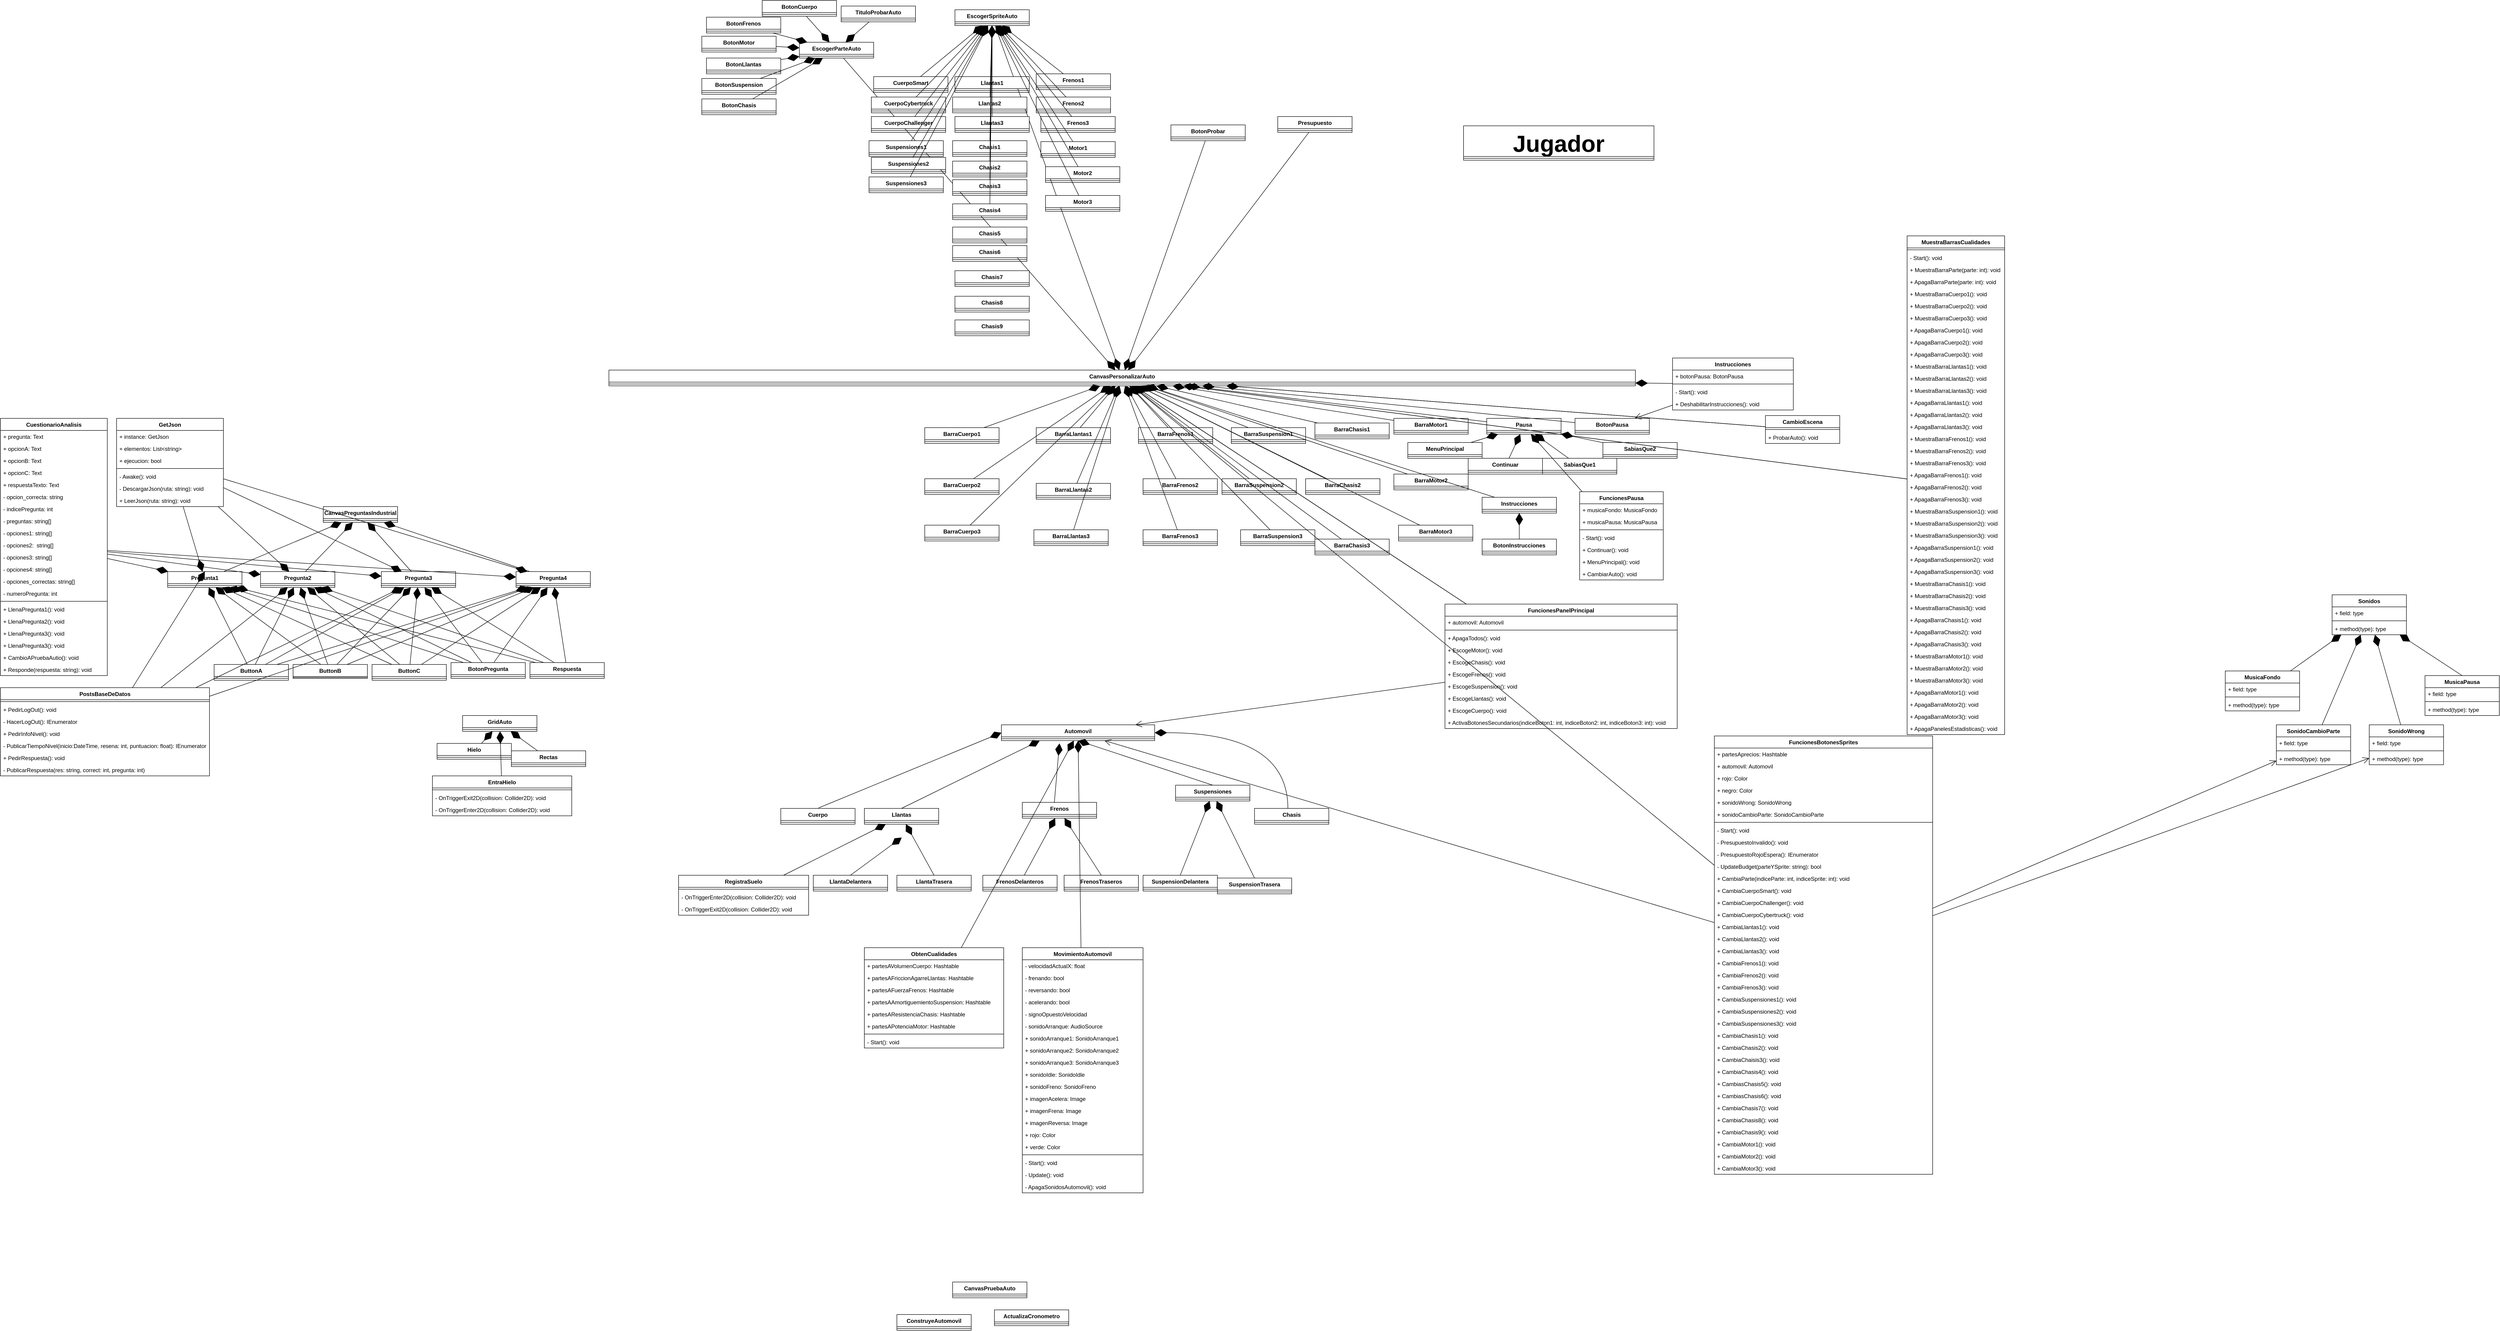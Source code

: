 <mxfile version="14.6.9" type="device"><diagram id="_zp5e1gZrEHyTiudf8Xm" name="Page-1"><mxGraphModel dx="3512" dy="2158" grid="1" gridSize="10" guides="1" tooltips="1" connect="1" arrows="1" fold="1" page="1" pageScale="1" pageWidth="850" pageHeight="1100" math="0" shadow="0"><root><mxCell id="0"/><mxCell id="1" parent="0"/><mxCell id="GVhMm1rO3jeBODzTd0Iu-1" value="Automovil" style="swimlane;fontStyle=1;align=center;verticalAlign=top;childLayout=stackLayout;horizontal=1;startSize=26;horizontalStack=0;resizeParent=1;resizeParentMax=0;resizeLast=0;collapsible=1;marginBottom=0;" parent="1" vertex="1"><mxGeometry x="-35" y="1480" width="330" height="34" as="geometry"/></mxCell><mxCell id="GVhMm1rO3jeBODzTd0Iu-3" value="" style="line;strokeWidth=1;fillColor=none;align=left;verticalAlign=middle;spacingTop=-1;spacingLeft=3;spacingRight=3;rotatable=0;labelPosition=right;points=[];portConstraint=eastwest;" parent="GVhMm1rO3jeBODzTd0Iu-1" vertex="1"><mxGeometry y="26" width="330" height="8" as="geometry"/></mxCell><mxCell id="GVhMm1rO3jeBODzTd0Iu-5" value="Cuerpo" style="swimlane;fontStyle=1;align=center;verticalAlign=top;childLayout=stackLayout;horizontal=1;startSize=26;horizontalStack=0;resizeParent=1;resizeParentMax=0;resizeLast=0;collapsible=1;marginBottom=0;" parent="1" vertex="1"><mxGeometry x="-510" y="1660" width="160" height="34" as="geometry"/></mxCell><mxCell id="GVhMm1rO3jeBODzTd0Iu-7" value="" style="line;strokeWidth=1;fillColor=none;align=left;verticalAlign=middle;spacingTop=-1;spacingLeft=3;spacingRight=3;rotatable=0;labelPosition=right;points=[];portConstraint=eastwest;" parent="GVhMm1rO3jeBODzTd0Iu-5" vertex="1"><mxGeometry y="26" width="160" height="8" as="geometry"/></mxCell><mxCell id="GVhMm1rO3jeBODzTd0Iu-9" value="Llantas" style="swimlane;fontStyle=1;align=center;verticalAlign=top;childLayout=stackLayout;horizontal=1;startSize=26;horizontalStack=0;resizeParent=1;resizeParentMax=0;resizeLast=0;collapsible=1;marginBottom=0;" parent="1" vertex="1"><mxGeometry x="-330" y="1660" width="160" height="34" as="geometry"/></mxCell><mxCell id="GVhMm1rO3jeBODzTd0Iu-11" value="" style="line;strokeWidth=1;fillColor=none;align=left;verticalAlign=middle;spacingTop=-1;spacingLeft=3;spacingRight=3;rotatable=0;labelPosition=right;points=[];portConstraint=eastwest;" parent="GVhMm1rO3jeBODzTd0Iu-9" vertex="1"><mxGeometry y="26" width="160" height="8" as="geometry"/></mxCell><mxCell id="GVhMm1rO3jeBODzTd0Iu-13" value="Suspensiones" style="swimlane;fontStyle=1;align=center;verticalAlign=top;childLayout=stackLayout;horizontal=1;startSize=26;horizontalStack=0;resizeParent=1;resizeParentMax=0;resizeLast=0;collapsible=1;marginBottom=0;" parent="1" vertex="1"><mxGeometry x="340" y="1610" width="160" height="34" as="geometry"/></mxCell><mxCell id="GVhMm1rO3jeBODzTd0Iu-15" value="" style="line;strokeWidth=1;fillColor=none;align=left;verticalAlign=middle;spacingTop=-1;spacingLeft=3;spacingRight=3;rotatable=0;labelPosition=right;points=[];portConstraint=eastwest;" parent="GVhMm1rO3jeBODzTd0Iu-13" vertex="1"><mxGeometry y="26" width="160" height="8" as="geometry"/></mxCell><mxCell id="GVhMm1rO3jeBODzTd0Iu-17" value="Chasis" style="swimlane;fontStyle=1;align=center;verticalAlign=top;childLayout=stackLayout;horizontal=1;startSize=26;horizontalStack=0;resizeParent=1;resizeParentMax=0;resizeLast=0;collapsible=1;marginBottom=0;" parent="1" vertex="1"><mxGeometry x="510" y="1660" width="160" height="34" as="geometry"/></mxCell><mxCell id="GVhMm1rO3jeBODzTd0Iu-19" value="" style="line;strokeWidth=1;fillColor=none;align=left;verticalAlign=middle;spacingTop=-1;spacingLeft=3;spacingRight=3;rotatable=0;labelPosition=right;points=[];portConstraint=eastwest;" parent="GVhMm1rO3jeBODzTd0Iu-17" vertex="1"><mxGeometry y="26" width="160" height="8" as="geometry"/></mxCell><mxCell id="GVhMm1rO3jeBODzTd0Iu-21" value="Frenos" style="swimlane;fontStyle=1;align=center;verticalAlign=top;childLayout=stackLayout;horizontal=1;startSize=26;horizontalStack=0;resizeParent=1;resizeParentMax=0;resizeLast=0;collapsible=1;marginBottom=0;" parent="1" vertex="1"><mxGeometry x="10" y="1647" width="160" height="34" as="geometry"/></mxCell><mxCell id="GVhMm1rO3jeBODzTd0Iu-23" value="" style="line;strokeWidth=1;fillColor=none;align=left;verticalAlign=middle;spacingTop=-1;spacingLeft=3;spacingRight=3;rotatable=0;labelPosition=right;points=[];portConstraint=eastwest;" parent="GVhMm1rO3jeBODzTd0Iu-21" vertex="1"><mxGeometry y="26" width="160" height="8" as="geometry"/></mxCell><mxCell id="GVhMm1rO3jeBODzTd0Iu-25" value="LlantaDelantera" style="swimlane;fontStyle=1;align=center;verticalAlign=top;childLayout=stackLayout;horizontal=1;startSize=26;horizontalStack=0;resizeParent=1;resizeParentMax=0;resizeLast=0;collapsible=1;marginBottom=0;" parent="1" vertex="1"><mxGeometry x="-440" y="1804" width="160" height="34" as="geometry"/></mxCell><mxCell id="GVhMm1rO3jeBODzTd0Iu-27" value="" style="line;strokeWidth=1;fillColor=none;align=left;verticalAlign=middle;spacingTop=-1;spacingLeft=3;spacingRight=3;rotatable=0;labelPosition=right;points=[];portConstraint=eastwest;" parent="GVhMm1rO3jeBODzTd0Iu-25" vertex="1"><mxGeometry y="26" width="160" height="8" as="geometry"/></mxCell><mxCell id="GVhMm1rO3jeBODzTd0Iu-29" value="LlantaTrasera" style="swimlane;fontStyle=1;align=center;verticalAlign=top;childLayout=stackLayout;horizontal=1;startSize=26;horizontalStack=0;resizeParent=1;resizeParentMax=0;resizeLast=0;collapsible=1;marginBottom=0;" parent="1" vertex="1"><mxGeometry x="-260" y="1804" width="160" height="34" as="geometry"/></mxCell><mxCell id="GVhMm1rO3jeBODzTd0Iu-31" value="" style="line;strokeWidth=1;fillColor=none;align=left;verticalAlign=middle;spacingTop=-1;spacingLeft=3;spacingRight=3;rotatable=0;labelPosition=right;points=[];portConstraint=eastwest;" parent="GVhMm1rO3jeBODzTd0Iu-29" vertex="1"><mxGeometry y="26" width="160" height="8" as="geometry"/></mxCell><mxCell id="GVhMm1rO3jeBODzTd0Iu-41" value="SuspensionDelantera" style="swimlane;fontStyle=1;align=center;verticalAlign=top;childLayout=stackLayout;horizontal=1;startSize=26;horizontalStack=0;resizeParent=1;resizeParentMax=0;resizeLast=0;collapsible=1;marginBottom=0;" parent="1" vertex="1"><mxGeometry x="270" y="1804" width="160" height="34" as="geometry"/></mxCell><mxCell id="GVhMm1rO3jeBODzTd0Iu-43" value="" style="line;strokeWidth=1;fillColor=none;align=left;verticalAlign=middle;spacingTop=-1;spacingLeft=3;spacingRight=3;rotatable=0;labelPosition=right;points=[];portConstraint=eastwest;" parent="GVhMm1rO3jeBODzTd0Iu-41" vertex="1"><mxGeometry y="26" width="160" height="8" as="geometry"/></mxCell><mxCell id="GVhMm1rO3jeBODzTd0Iu-45" value="SuspensionTrasera" style="swimlane;fontStyle=1;align=center;verticalAlign=top;childLayout=stackLayout;horizontal=1;startSize=26;horizontalStack=0;resizeParent=1;resizeParentMax=0;resizeLast=0;collapsible=1;marginBottom=0;" parent="1" vertex="1"><mxGeometry x="430" y="1810" width="160" height="34" as="geometry"/></mxCell><mxCell id="GVhMm1rO3jeBODzTd0Iu-47" value="" style="line;strokeWidth=1;fillColor=none;align=left;verticalAlign=middle;spacingTop=-1;spacingLeft=3;spacingRight=3;rotatable=0;labelPosition=right;points=[];portConstraint=eastwest;" parent="GVhMm1rO3jeBODzTd0Iu-45" vertex="1"><mxGeometry y="26" width="160" height="8" as="geometry"/></mxCell><mxCell id="GVhMm1rO3jeBODzTd0Iu-49" value="CanvasPersonalizarAuto" style="swimlane;fontStyle=1;align=center;verticalAlign=top;childLayout=stackLayout;horizontal=1;startSize=26;horizontalStack=0;resizeParent=1;resizeParentMax=0;resizeLast=0;collapsible=1;marginBottom=0;" parent="1" vertex="1"><mxGeometry x="-880" y="716" width="2210" height="34" as="geometry"/></mxCell><mxCell id="GVhMm1rO3jeBODzTd0Iu-51" value="" style="line;strokeWidth=1;fillColor=none;align=left;verticalAlign=middle;spacingTop=-1;spacingLeft=3;spacingRight=3;rotatable=0;labelPosition=right;points=[];portConstraint=eastwest;" parent="GVhMm1rO3jeBODzTd0Iu-49" vertex="1"><mxGeometry y="26" width="2210" height="8" as="geometry"/></mxCell><mxCell id="GVhMm1rO3jeBODzTd0Iu-53" value="Sonidos" style="swimlane;fontStyle=1;align=center;verticalAlign=top;childLayout=stackLayout;horizontal=1;startSize=26;horizontalStack=0;resizeParent=1;resizeParentMax=0;resizeLast=0;collapsible=1;marginBottom=0;" parent="1" vertex="1"><mxGeometry x="2830" y="1200" width="160" height="86" as="geometry"/></mxCell><mxCell id="GVhMm1rO3jeBODzTd0Iu-54" value="+ field: type" style="text;strokeColor=none;fillColor=none;align=left;verticalAlign=top;spacingLeft=4;spacingRight=4;overflow=hidden;rotatable=0;points=[[0,0.5],[1,0.5]];portConstraint=eastwest;" parent="GVhMm1rO3jeBODzTd0Iu-53" vertex="1"><mxGeometry y="26" width="160" height="26" as="geometry"/></mxCell><mxCell id="GVhMm1rO3jeBODzTd0Iu-55" value="" style="line;strokeWidth=1;fillColor=none;align=left;verticalAlign=middle;spacingTop=-1;spacingLeft=3;spacingRight=3;rotatable=0;labelPosition=right;points=[];portConstraint=eastwest;" parent="GVhMm1rO3jeBODzTd0Iu-53" vertex="1"><mxGeometry y="52" width="160" height="8" as="geometry"/></mxCell><mxCell id="GVhMm1rO3jeBODzTd0Iu-56" value="+ method(type): type" style="text;strokeColor=none;fillColor=none;align=left;verticalAlign=top;spacingLeft=4;spacingRight=4;overflow=hidden;rotatable=0;points=[[0,0.5],[1,0.5]];portConstraint=eastwest;" parent="GVhMm1rO3jeBODzTd0Iu-53" vertex="1"><mxGeometry y="60" width="160" height="26" as="geometry"/></mxCell><mxCell id="GVhMm1rO3jeBODzTd0Iu-57" value="MusicaFondo" style="swimlane;fontStyle=1;align=center;verticalAlign=top;childLayout=stackLayout;horizontal=1;startSize=26;horizontalStack=0;resizeParent=1;resizeParentMax=0;resizeLast=0;collapsible=1;marginBottom=0;" parent="1" vertex="1"><mxGeometry x="2600" y="1364" width="160" height="86" as="geometry"/></mxCell><mxCell id="GVhMm1rO3jeBODzTd0Iu-58" value="+ field: type" style="text;strokeColor=none;fillColor=none;align=left;verticalAlign=top;spacingLeft=4;spacingRight=4;overflow=hidden;rotatable=0;points=[[0,0.5],[1,0.5]];portConstraint=eastwest;" parent="GVhMm1rO3jeBODzTd0Iu-57" vertex="1"><mxGeometry y="26" width="160" height="26" as="geometry"/></mxCell><mxCell id="GVhMm1rO3jeBODzTd0Iu-59" value="" style="line;strokeWidth=1;fillColor=none;align=left;verticalAlign=middle;spacingTop=-1;spacingLeft=3;spacingRight=3;rotatable=0;labelPosition=right;points=[];portConstraint=eastwest;" parent="GVhMm1rO3jeBODzTd0Iu-57" vertex="1"><mxGeometry y="52" width="160" height="8" as="geometry"/></mxCell><mxCell id="GVhMm1rO3jeBODzTd0Iu-60" value="+ method(type): type" style="text;strokeColor=none;fillColor=none;align=left;verticalAlign=top;spacingLeft=4;spacingRight=4;overflow=hidden;rotatable=0;points=[[0,0.5],[1,0.5]];portConstraint=eastwest;" parent="GVhMm1rO3jeBODzTd0Iu-57" vertex="1"><mxGeometry y="60" width="160" height="26" as="geometry"/></mxCell><mxCell id="GVhMm1rO3jeBODzTd0Iu-61" value="SonidoWrong" style="swimlane;fontStyle=1;align=center;verticalAlign=top;childLayout=stackLayout;horizontal=1;startSize=26;horizontalStack=0;resizeParent=1;resizeParentMax=0;resizeLast=0;collapsible=1;marginBottom=0;" parent="1" vertex="1"><mxGeometry x="2910" y="1480" width="160" height="86" as="geometry"/></mxCell><mxCell id="GVhMm1rO3jeBODzTd0Iu-62" value="+ field: type" style="text;strokeColor=none;fillColor=none;align=left;verticalAlign=top;spacingLeft=4;spacingRight=4;overflow=hidden;rotatable=0;points=[[0,0.5],[1,0.5]];portConstraint=eastwest;" parent="GVhMm1rO3jeBODzTd0Iu-61" vertex="1"><mxGeometry y="26" width="160" height="26" as="geometry"/></mxCell><mxCell id="GVhMm1rO3jeBODzTd0Iu-63" value="" style="line;strokeWidth=1;fillColor=none;align=left;verticalAlign=middle;spacingTop=-1;spacingLeft=3;spacingRight=3;rotatable=0;labelPosition=right;points=[];portConstraint=eastwest;" parent="GVhMm1rO3jeBODzTd0Iu-61" vertex="1"><mxGeometry y="52" width="160" height="8" as="geometry"/></mxCell><mxCell id="GVhMm1rO3jeBODzTd0Iu-64" value="+ method(type): type" style="text;strokeColor=none;fillColor=none;align=left;verticalAlign=top;spacingLeft=4;spacingRight=4;overflow=hidden;rotatable=0;points=[[0,0.5],[1,0.5]];portConstraint=eastwest;" parent="GVhMm1rO3jeBODzTd0Iu-61" vertex="1"><mxGeometry y="60" width="160" height="26" as="geometry"/></mxCell><mxCell id="GVhMm1rO3jeBODzTd0Iu-65" value="SonidoCambioParte" style="swimlane;fontStyle=1;align=center;verticalAlign=top;childLayout=stackLayout;horizontal=1;startSize=26;horizontalStack=0;resizeParent=1;resizeParentMax=0;resizeLast=0;collapsible=1;marginBottom=0;" parent="1" vertex="1"><mxGeometry x="2710" y="1480" width="160" height="86" as="geometry"/></mxCell><mxCell id="GVhMm1rO3jeBODzTd0Iu-66" value="+ field: type" style="text;strokeColor=none;fillColor=none;align=left;verticalAlign=top;spacingLeft=4;spacingRight=4;overflow=hidden;rotatable=0;points=[[0,0.5],[1,0.5]];portConstraint=eastwest;" parent="GVhMm1rO3jeBODzTd0Iu-65" vertex="1"><mxGeometry y="26" width="160" height="26" as="geometry"/></mxCell><mxCell id="GVhMm1rO3jeBODzTd0Iu-67" value="" style="line;strokeWidth=1;fillColor=none;align=left;verticalAlign=middle;spacingTop=-1;spacingLeft=3;spacingRight=3;rotatable=0;labelPosition=right;points=[];portConstraint=eastwest;" parent="GVhMm1rO3jeBODzTd0Iu-65" vertex="1"><mxGeometry y="52" width="160" height="8" as="geometry"/></mxCell><mxCell id="GVhMm1rO3jeBODzTd0Iu-68" value="+ method(type): type" style="text;strokeColor=none;fillColor=none;align=left;verticalAlign=top;spacingLeft=4;spacingRight=4;overflow=hidden;rotatable=0;points=[[0,0.5],[1,0.5]];portConstraint=eastwest;" parent="GVhMm1rO3jeBODzTd0Iu-65" vertex="1"><mxGeometry y="60" width="160" height="26" as="geometry"/></mxCell><mxCell id="GVhMm1rO3jeBODzTd0Iu-69" value="MusicaPausa" style="swimlane;fontStyle=1;align=center;verticalAlign=top;childLayout=stackLayout;horizontal=1;startSize=26;horizontalStack=0;resizeParent=1;resizeParentMax=0;resizeLast=0;collapsible=1;marginBottom=0;" parent="1" vertex="1"><mxGeometry x="3030" y="1374" width="160" height="86" as="geometry"/></mxCell><mxCell id="GVhMm1rO3jeBODzTd0Iu-70" value="+ field: type" style="text;strokeColor=none;fillColor=none;align=left;verticalAlign=top;spacingLeft=4;spacingRight=4;overflow=hidden;rotatable=0;points=[[0,0.5],[1,0.5]];portConstraint=eastwest;" parent="GVhMm1rO3jeBODzTd0Iu-69" vertex="1"><mxGeometry y="26" width="160" height="26" as="geometry"/></mxCell><mxCell id="GVhMm1rO3jeBODzTd0Iu-71" value="" style="line;strokeWidth=1;fillColor=none;align=left;verticalAlign=middle;spacingTop=-1;spacingLeft=3;spacingRight=3;rotatable=0;labelPosition=right;points=[];portConstraint=eastwest;" parent="GVhMm1rO3jeBODzTd0Iu-69" vertex="1"><mxGeometry y="52" width="160" height="8" as="geometry"/></mxCell><mxCell id="GVhMm1rO3jeBODzTd0Iu-72" value="+ method(type): type" style="text;strokeColor=none;fillColor=none;align=left;verticalAlign=top;spacingLeft=4;spacingRight=4;overflow=hidden;rotatable=0;points=[[0,0.5],[1,0.5]];portConstraint=eastwest;" parent="GVhMm1rO3jeBODzTd0Iu-69" vertex="1"><mxGeometry y="60" width="160" height="26" as="geometry"/></mxCell><mxCell id="GVhMm1rO3jeBODzTd0Iu-73" value="" style="endArrow=diamondThin;endFill=1;endSize=24;html=1;exitX=0.508;exitY=-0.028;exitDx=0;exitDy=0;exitPerimeter=0;entryX=0;entryY=0.5;entryDx=0;entryDy=0;curved=1;" parent="1" source="GVhMm1rO3jeBODzTd0Iu-5" target="GVhMm1rO3jeBODzTd0Iu-1" edge="1"><mxGeometry width="160" relative="1" as="geometry"><mxPoint x="-140" y="1570" as="sourcePoint"/><mxPoint x="-50" y="1534" as="targetPoint"/></mxGeometry></mxCell><mxCell id="GVhMm1rO3jeBODzTd0Iu-74" value="" style="endArrow=diamondThin;endFill=1;endSize=24;html=1;exitX=0.5;exitY=0;exitDx=0;exitDy=0;entryX=0.25;entryY=1;entryDx=0;entryDy=0;curved=1;" parent="1" source="GVhMm1rO3jeBODzTd0Iu-9" target="GVhMm1rO3jeBODzTd0Iu-1" edge="1"><mxGeometry width="160" relative="1" as="geometry"><mxPoint x="-220" y="1710" as="sourcePoint"/><mxPoint x="-60" y="1710" as="targetPoint"/></mxGeometry></mxCell><mxCell id="GVhMm1rO3jeBODzTd0Iu-75" value="" style="endArrow=diamondThin;endFill=1;endSize=24;html=1;exitX=0.5;exitY=0;exitDx=0;exitDy=0;entryX=0.5;entryY=1;entryDx=0;entryDy=0;curved=1;" parent="1" source="GVhMm1rO3jeBODzTd0Iu-13" target="GVhMm1rO3jeBODzTd0Iu-1" edge="1"><mxGeometry width="160" relative="1" as="geometry"><mxPoint x="-60" y="1630" as="sourcePoint"/><mxPoint x="100" y="1630" as="targetPoint"/></mxGeometry></mxCell><mxCell id="vknBstMjflnMRAKsIAhA-2" value="" style="endArrow=diamondThin;endFill=1;endSize=24;html=1;entryX=1;entryY=0.5;entryDx=0;entryDy=0;exitX=0.449;exitY=0.002;exitDx=0;exitDy=0;exitPerimeter=0;edgeStyle=orthogonalEdgeStyle;curved=1;" parent="1" source="GVhMm1rO3jeBODzTd0Iu-17" target="GVhMm1rO3jeBODzTd0Iu-1" edge="1"><mxGeometry width="160" relative="1" as="geometry"><mxPoint x="340" y="1610" as="sourcePoint"/><mxPoint x="500" y="1610" as="targetPoint"/></mxGeometry></mxCell><mxCell id="vknBstMjflnMRAKsIAhA-3" value="FrenosTraseros" style="swimlane;fontStyle=1;align=center;verticalAlign=top;childLayout=stackLayout;horizontal=1;startSize=26;horizontalStack=0;resizeParent=1;resizeParentMax=0;resizeLast=0;collapsible=1;marginBottom=0;" parent="1" vertex="1"><mxGeometry x="100" y="1804" width="160" height="34" as="geometry"/></mxCell><mxCell id="vknBstMjflnMRAKsIAhA-5" value="" style="line;strokeWidth=1;fillColor=none;align=left;verticalAlign=middle;spacingTop=-1;spacingLeft=3;spacingRight=3;rotatable=0;labelPosition=right;points=[];portConstraint=eastwest;" parent="vknBstMjflnMRAKsIAhA-3" vertex="1"><mxGeometry y="26" width="160" height="8" as="geometry"/></mxCell><mxCell id="vknBstMjflnMRAKsIAhA-7" value="FrenosDelanteros" style="swimlane;fontStyle=1;align=center;verticalAlign=top;childLayout=stackLayout;horizontal=1;startSize=26;horizontalStack=0;resizeParent=1;resizeParentMax=0;resizeLast=0;collapsible=1;marginBottom=0;" parent="1" vertex="1"><mxGeometry x="-75" y="1804" width="160" height="34" as="geometry"/></mxCell><mxCell id="vknBstMjflnMRAKsIAhA-9" value="" style="line;strokeWidth=1;fillColor=none;align=left;verticalAlign=middle;spacingTop=-1;spacingLeft=3;spacingRight=3;rotatable=0;labelPosition=right;points=[];portConstraint=eastwest;" parent="vknBstMjflnMRAKsIAhA-7" vertex="1"><mxGeometry y="26" width="160" height="8" as="geometry"/></mxCell><mxCell id="vknBstMjflnMRAKsIAhA-11" value="" style="endArrow=diamondThin;endFill=1;endSize=24;html=1;exitX=0.431;exitY=0.026;exitDx=0;exitDy=0;exitPerimeter=0;curved=1;" parent="1" source="GVhMm1rO3jeBODzTd0Iu-21" edge="1"><mxGeometry width="160" relative="1" as="geometry"><mxPoint x="-20" y="1610" as="sourcePoint"/><mxPoint x="90" y="1520" as="targetPoint"/></mxGeometry></mxCell><mxCell id="vknBstMjflnMRAKsIAhA-12" value="" style="endArrow=diamondThin;endFill=1;endSize=24;html=1;exitX=0.5;exitY=0;exitDx=0;exitDy=0;entryX=0.503;entryY=1.104;entryDx=0;entryDy=0;entryPerimeter=0;curved=1;" parent="1" source="GVhMm1rO3jeBODzTd0Iu-25" edge="1"><mxGeometry width="160" relative="1" as="geometry"><mxPoint x="70" y="1770" as="sourcePoint"/><mxPoint x="-249.52" y="1722.704" as="targetPoint"/></mxGeometry></mxCell><mxCell id="vknBstMjflnMRAKsIAhA-13" value="" style="endArrow=diamondThin;endFill=1;endSize=24;html=1;exitX=0.5;exitY=0;exitDx=0;exitDy=0;curved=1;" parent="1" source="GVhMm1rO3jeBODzTd0Iu-29" target="GVhMm1rO3jeBODzTd0Iu-9" edge="1"><mxGeometry width="160" relative="1" as="geometry"><mxPoint x="-170" y="1770" as="sourcePoint"/><mxPoint x="-10" y="1770" as="targetPoint"/></mxGeometry></mxCell><mxCell id="vknBstMjflnMRAKsIAhA-14" value="" style="endArrow=diamondThin;endFill=1;endSize=24;html=1;exitX=0.5;exitY=0;exitDx=0;exitDy=0;curved=1;" parent="1" source="vknBstMjflnMRAKsIAhA-3" target="GVhMm1rO3jeBODzTd0Iu-21" edge="1"><mxGeometry width="160" relative="1" as="geometry"><mxPoint x="40" y="1745.31" as="sourcePoint"/><mxPoint x="200" y="1745.31" as="targetPoint"/></mxGeometry></mxCell><mxCell id="vknBstMjflnMRAKsIAhA-15" value="" style="endArrow=diamondThin;endFill=1;endSize=24;html=1;curved=1;" parent="1" source="vknBstMjflnMRAKsIAhA-7" target="GVhMm1rO3jeBODzTd0Iu-21" edge="1"><mxGeometry width="160" relative="1" as="geometry"><mxPoint x="-160" y="1780" as="sourcePoint"/><mxPoint y="1780" as="targetPoint"/></mxGeometry></mxCell><mxCell id="vknBstMjflnMRAKsIAhA-16" value="" style="endArrow=diamondThin;endFill=1;endSize=24;html=1;exitX=0.5;exitY=0;exitDx=0;exitDy=0;curved=1;" parent="1" source="GVhMm1rO3jeBODzTd0Iu-41" target="GVhMm1rO3jeBODzTd0Iu-13" edge="1"><mxGeometry width="160" relative="1" as="geometry"><mxPoint x="180" y="1780" as="sourcePoint"/><mxPoint x="290" y="1710" as="targetPoint"/></mxGeometry></mxCell><mxCell id="vknBstMjflnMRAKsIAhA-17" value="" style="endArrow=diamondThin;endFill=1;endSize=24;html=1;exitX=0.5;exitY=0;exitDx=0;exitDy=0;curved=1;" parent="1" source="GVhMm1rO3jeBODzTd0Iu-45" target="GVhMm1rO3jeBODzTd0Iu-13" edge="1"><mxGeometry width="160" relative="1" as="geometry"><mxPoint x="180" y="1780" as="sourcePoint"/><mxPoint x="340" y="1780" as="targetPoint"/></mxGeometry></mxCell><mxCell id="vknBstMjflnMRAKsIAhA-18" value="" style="endArrow=diamondThin;endFill=1;endSize=24;html=1;curved=1;" parent="1" source="GVhMm1rO3jeBODzTd0Iu-61" target="GVhMm1rO3jeBODzTd0Iu-53" edge="1"><mxGeometry width="160" relative="1" as="geometry"><mxPoint x="3010" y="1480" as="sourcePoint"/><mxPoint x="3170" y="1480" as="targetPoint"/></mxGeometry></mxCell><mxCell id="vknBstMjflnMRAKsIAhA-19" value="" style="endArrow=diamondThin;endFill=1;endSize=24;html=1;curved=1;" parent="1" source="GVhMm1rO3jeBODzTd0Iu-65" target="GVhMm1rO3jeBODzTd0Iu-53" edge="1"><mxGeometry width="160" relative="1" as="geometry"><mxPoint x="3010" y="1480" as="sourcePoint"/><mxPoint x="3170" y="1480" as="targetPoint"/></mxGeometry></mxCell><mxCell id="vknBstMjflnMRAKsIAhA-20" value="" style="endArrow=diamondThin;endFill=1;endSize=24;html=1;exitX=0.5;exitY=0;exitDx=0;exitDy=0;curved=1;" parent="1" source="GVhMm1rO3jeBODzTd0Iu-69" target="GVhMm1rO3jeBODzTd0Iu-53" edge="1"><mxGeometry width="160" relative="1" as="geometry"><mxPoint x="3010" y="1480" as="sourcePoint"/><mxPoint x="3170" y="1480" as="targetPoint"/></mxGeometry></mxCell><mxCell id="vknBstMjflnMRAKsIAhA-21" value="" style="endArrow=diamondThin;endFill=1;endSize=24;html=1;curved=1;" parent="1" source="GVhMm1rO3jeBODzTd0Iu-57" target="GVhMm1rO3jeBODzTd0Iu-53" edge="1"><mxGeometry width="160" relative="1" as="geometry"><mxPoint x="3010" y="1480" as="sourcePoint"/><mxPoint x="3170" y="1480" as="targetPoint"/></mxGeometry></mxCell><mxCell id="vknBstMjflnMRAKsIAhA-22" value="EscogerParteAuto" style="swimlane;fontStyle=1;align=center;verticalAlign=top;childLayout=stackLayout;horizontal=1;startSize=26;horizontalStack=0;resizeParent=1;resizeParentMax=0;resizeLast=0;collapsible=1;marginBottom=0;" parent="1" vertex="1"><mxGeometry x="-470" y="10" width="160" height="34" as="geometry"/></mxCell><mxCell id="vknBstMjflnMRAKsIAhA-24" value="" style="line;strokeWidth=1;fillColor=none;align=left;verticalAlign=middle;spacingTop=-1;spacingLeft=3;spacingRight=3;rotatable=0;labelPosition=right;points=[];portConstraint=eastwest;" parent="vknBstMjflnMRAKsIAhA-22" vertex="1"><mxGeometry y="26" width="160" height="8" as="geometry"/></mxCell><mxCell id="vknBstMjflnMRAKsIAhA-26" value="EscogerSpriteAuto" style="swimlane;fontStyle=1;align=center;verticalAlign=top;childLayout=stackLayout;horizontal=1;startSize=26;horizontalStack=0;resizeParent=1;resizeParentMax=0;resizeLast=0;collapsible=1;marginBottom=0;" parent="1" vertex="1"><mxGeometry x="-135" y="-60" width="160" height="34" as="geometry"/></mxCell><mxCell id="vknBstMjflnMRAKsIAhA-28" value="" style="line;strokeWidth=1;fillColor=none;align=left;verticalAlign=middle;spacingTop=-1;spacingLeft=3;spacingRight=3;rotatable=0;labelPosition=right;points=[];portConstraint=eastwest;" parent="vknBstMjflnMRAKsIAhA-26" vertex="1"><mxGeometry y="26" width="160" height="8" as="geometry"/></mxCell><mxCell id="vknBstMjflnMRAKsIAhA-30" value="BotonProbar" style="swimlane;fontStyle=1;align=center;verticalAlign=top;childLayout=stackLayout;horizontal=1;startSize=26;horizontalStack=0;resizeParent=1;resizeParentMax=0;resizeLast=0;collapsible=1;marginBottom=0;" parent="1" vertex="1"><mxGeometry x="330" y="188" width="160" height="34" as="geometry"/></mxCell><mxCell id="vknBstMjflnMRAKsIAhA-32" value="" style="line;strokeWidth=1;fillColor=none;align=left;verticalAlign=middle;spacingTop=-1;spacingLeft=3;spacingRight=3;rotatable=0;labelPosition=right;points=[];portConstraint=eastwest;" parent="vknBstMjflnMRAKsIAhA-30" vertex="1"><mxGeometry y="26" width="160" height="8" as="geometry"/></mxCell><mxCell id="vknBstMjflnMRAKsIAhA-34" value="Presupuesto" style="swimlane;fontStyle=1;align=center;verticalAlign=top;childLayout=stackLayout;horizontal=1;startSize=26;horizontalStack=0;resizeParent=1;resizeParentMax=0;resizeLast=0;collapsible=1;marginBottom=0;" parent="1" vertex="1"><mxGeometry x="560" y="170" width="160" height="34" as="geometry"/></mxCell><mxCell id="vknBstMjflnMRAKsIAhA-36" value="" style="line;strokeWidth=1;fillColor=none;align=left;verticalAlign=middle;spacingTop=-1;spacingLeft=3;spacingRight=3;rotatable=0;labelPosition=right;points=[];portConstraint=eastwest;" parent="vknBstMjflnMRAKsIAhA-34" vertex="1"><mxGeometry y="26" width="160" height="8" as="geometry"/></mxCell><mxCell id="vknBstMjflnMRAKsIAhA-38" value="BarraCuerpo1" style="swimlane;fontStyle=1;align=center;verticalAlign=top;childLayout=stackLayout;horizontal=1;startSize=26;horizontalStack=0;resizeParent=1;resizeParentMax=0;resizeLast=0;collapsible=1;marginBottom=0;" parent="1" vertex="1"><mxGeometry x="-200" y="840" width="160" height="34" as="geometry"/></mxCell><mxCell id="vknBstMjflnMRAKsIAhA-40" value="" style="line;strokeWidth=1;fillColor=none;align=left;verticalAlign=middle;spacingTop=-1;spacingLeft=3;spacingRight=3;rotatable=0;labelPosition=right;points=[];portConstraint=eastwest;" parent="vknBstMjflnMRAKsIAhA-38" vertex="1"><mxGeometry y="26" width="160" height="8" as="geometry"/></mxCell><mxCell id="vknBstMjflnMRAKsIAhA-42" value="BarraCuerpo2" style="swimlane;fontStyle=1;align=center;verticalAlign=top;childLayout=stackLayout;horizontal=1;startSize=26;horizontalStack=0;resizeParent=1;resizeParentMax=0;resizeLast=0;collapsible=1;marginBottom=0;" parent="1" vertex="1"><mxGeometry x="-200" y="950" width="160" height="34" as="geometry"/></mxCell><mxCell id="vknBstMjflnMRAKsIAhA-44" value="" style="line;strokeWidth=1;fillColor=none;align=left;verticalAlign=middle;spacingTop=-1;spacingLeft=3;spacingRight=3;rotatable=0;labelPosition=right;points=[];portConstraint=eastwest;" parent="vknBstMjflnMRAKsIAhA-42" vertex="1"><mxGeometry y="26" width="160" height="8" as="geometry"/></mxCell><mxCell id="vknBstMjflnMRAKsIAhA-46" value="BarraCuerpo3" style="swimlane;fontStyle=1;align=center;verticalAlign=top;childLayout=stackLayout;horizontal=1;startSize=26;horizontalStack=0;resizeParent=1;resizeParentMax=0;resizeLast=0;collapsible=1;marginBottom=0;" parent="1" vertex="1"><mxGeometry x="-200" y="1050" width="160" height="34" as="geometry"/></mxCell><mxCell id="vknBstMjflnMRAKsIAhA-48" value="" style="line;strokeWidth=1;fillColor=none;align=left;verticalAlign=middle;spacingTop=-1;spacingLeft=3;spacingRight=3;rotatable=0;labelPosition=right;points=[];portConstraint=eastwest;" parent="vknBstMjflnMRAKsIAhA-46" vertex="1"><mxGeometry y="26" width="160" height="8" as="geometry"/></mxCell><mxCell id="vknBstMjflnMRAKsIAhA-50" value="BarraLlantas1" style="swimlane;fontStyle=1;align=center;verticalAlign=top;childLayout=stackLayout;horizontal=1;startSize=26;horizontalStack=0;resizeParent=1;resizeParentMax=0;resizeLast=0;collapsible=1;marginBottom=0;" parent="1" vertex="1"><mxGeometry x="40" y="840" width="160" height="34" as="geometry"/></mxCell><mxCell id="vknBstMjflnMRAKsIAhA-52" value="" style="line;strokeWidth=1;fillColor=none;align=left;verticalAlign=middle;spacingTop=-1;spacingLeft=3;spacingRight=3;rotatable=0;labelPosition=right;points=[];portConstraint=eastwest;" parent="vknBstMjflnMRAKsIAhA-50" vertex="1"><mxGeometry y="26" width="160" height="8" as="geometry"/></mxCell><mxCell id="vknBstMjflnMRAKsIAhA-54" value="BarraLlantas2" style="swimlane;fontStyle=1;align=center;verticalAlign=top;childLayout=stackLayout;horizontal=1;startSize=26;horizontalStack=0;resizeParent=1;resizeParentMax=0;resizeLast=0;collapsible=1;marginBottom=0;" parent="1" vertex="1"><mxGeometry x="40" y="960" width="160" height="34" as="geometry"/></mxCell><mxCell id="vknBstMjflnMRAKsIAhA-56" value="" style="line;strokeWidth=1;fillColor=none;align=left;verticalAlign=middle;spacingTop=-1;spacingLeft=3;spacingRight=3;rotatable=0;labelPosition=right;points=[];portConstraint=eastwest;" parent="vknBstMjflnMRAKsIAhA-54" vertex="1"><mxGeometry y="26" width="160" height="8" as="geometry"/></mxCell><mxCell id="vknBstMjflnMRAKsIAhA-58" value="BarraLlantas3" style="swimlane;fontStyle=1;align=center;verticalAlign=top;childLayout=stackLayout;horizontal=1;startSize=26;horizontalStack=0;resizeParent=1;resizeParentMax=0;resizeLast=0;collapsible=1;marginBottom=0;" parent="1" vertex="1"><mxGeometry x="35" y="1060" width="160" height="34" as="geometry"/></mxCell><mxCell id="vknBstMjflnMRAKsIAhA-60" value="" style="line;strokeWidth=1;fillColor=none;align=left;verticalAlign=middle;spacingTop=-1;spacingLeft=3;spacingRight=3;rotatable=0;labelPosition=right;points=[];portConstraint=eastwest;" parent="vknBstMjflnMRAKsIAhA-58" vertex="1"><mxGeometry y="26" width="160" height="8" as="geometry"/></mxCell><mxCell id="vknBstMjflnMRAKsIAhA-62" value="BarraFrenos1" style="swimlane;fontStyle=1;align=center;verticalAlign=top;childLayout=stackLayout;horizontal=1;startSize=26;horizontalStack=0;resizeParent=1;resizeParentMax=0;resizeLast=0;collapsible=1;marginBottom=0;" parent="1" vertex="1"><mxGeometry x="260" y="840" width="160" height="34" as="geometry"/></mxCell><mxCell id="vknBstMjflnMRAKsIAhA-64" value="" style="line;strokeWidth=1;fillColor=none;align=left;verticalAlign=middle;spacingTop=-1;spacingLeft=3;spacingRight=3;rotatable=0;labelPosition=right;points=[];portConstraint=eastwest;" parent="vknBstMjflnMRAKsIAhA-62" vertex="1"><mxGeometry y="26" width="160" height="8" as="geometry"/></mxCell><mxCell id="vknBstMjflnMRAKsIAhA-66" value="BarraFrenos2" style="swimlane;fontStyle=1;align=center;verticalAlign=top;childLayout=stackLayout;horizontal=1;startSize=26;horizontalStack=0;resizeParent=1;resizeParentMax=0;resizeLast=0;collapsible=1;marginBottom=0;" parent="1" vertex="1"><mxGeometry x="270" y="950" width="160" height="34" as="geometry"/></mxCell><mxCell id="vknBstMjflnMRAKsIAhA-68" value="" style="line;strokeWidth=1;fillColor=none;align=left;verticalAlign=middle;spacingTop=-1;spacingLeft=3;spacingRight=3;rotatable=0;labelPosition=right;points=[];portConstraint=eastwest;" parent="vknBstMjflnMRAKsIAhA-66" vertex="1"><mxGeometry y="26" width="160" height="8" as="geometry"/></mxCell><mxCell id="vknBstMjflnMRAKsIAhA-74" value="BarraFrenos3" style="swimlane;fontStyle=1;align=center;verticalAlign=top;childLayout=stackLayout;horizontal=1;startSize=26;horizontalStack=0;resizeParent=1;resizeParentMax=0;resizeLast=0;collapsible=1;marginBottom=0;" parent="1" vertex="1"><mxGeometry x="270" y="1060" width="160" height="34" as="geometry"/></mxCell><mxCell id="vknBstMjflnMRAKsIAhA-76" value="" style="line;strokeWidth=1;fillColor=none;align=left;verticalAlign=middle;spacingTop=-1;spacingLeft=3;spacingRight=3;rotatable=0;labelPosition=right;points=[];portConstraint=eastwest;" parent="vknBstMjflnMRAKsIAhA-74" vertex="1"><mxGeometry y="26" width="160" height="8" as="geometry"/></mxCell><mxCell id="vknBstMjflnMRAKsIAhA-78" value="BarraSuspension1" style="swimlane;fontStyle=1;align=center;verticalAlign=top;childLayout=stackLayout;horizontal=1;startSize=26;horizontalStack=0;resizeParent=1;resizeParentMax=0;resizeLast=0;collapsible=1;marginBottom=0;" parent="1" vertex="1"><mxGeometry x="460" y="840" width="160" height="34" as="geometry"/></mxCell><mxCell id="vknBstMjflnMRAKsIAhA-80" value="" style="line;strokeWidth=1;fillColor=none;align=left;verticalAlign=middle;spacingTop=-1;spacingLeft=3;spacingRight=3;rotatable=0;labelPosition=right;points=[];portConstraint=eastwest;" parent="vknBstMjflnMRAKsIAhA-78" vertex="1"><mxGeometry y="26" width="160" height="8" as="geometry"/></mxCell><mxCell id="vknBstMjflnMRAKsIAhA-82" value="BarraSuspension2" style="swimlane;fontStyle=1;align=center;verticalAlign=top;childLayout=stackLayout;horizontal=1;startSize=26;horizontalStack=0;resizeParent=1;resizeParentMax=0;resizeLast=0;collapsible=1;marginBottom=0;" parent="1" vertex="1"><mxGeometry x="440" y="950" width="160" height="34" as="geometry"/></mxCell><mxCell id="vknBstMjflnMRAKsIAhA-84" value="" style="line;strokeWidth=1;fillColor=none;align=left;verticalAlign=middle;spacingTop=-1;spacingLeft=3;spacingRight=3;rotatable=0;labelPosition=right;points=[];portConstraint=eastwest;" parent="vknBstMjflnMRAKsIAhA-82" vertex="1"><mxGeometry y="26" width="160" height="8" as="geometry"/></mxCell><mxCell id="vknBstMjflnMRAKsIAhA-86" value="BarraSuspension3" style="swimlane;fontStyle=1;align=center;verticalAlign=top;childLayout=stackLayout;horizontal=1;startSize=26;horizontalStack=0;resizeParent=1;resizeParentMax=0;resizeLast=0;collapsible=1;marginBottom=0;" parent="1" vertex="1"><mxGeometry x="480" y="1060" width="160" height="34" as="geometry"/></mxCell><mxCell id="vknBstMjflnMRAKsIAhA-88" value="" style="line;strokeWidth=1;fillColor=none;align=left;verticalAlign=middle;spacingTop=-1;spacingLeft=3;spacingRight=3;rotatable=0;labelPosition=right;points=[];portConstraint=eastwest;" parent="vknBstMjflnMRAKsIAhA-86" vertex="1"><mxGeometry y="26" width="160" height="8" as="geometry"/></mxCell><mxCell id="vknBstMjflnMRAKsIAhA-90" value="BarraChasis1" style="swimlane;fontStyle=1;align=center;verticalAlign=top;childLayout=stackLayout;horizontal=1;startSize=26;horizontalStack=0;resizeParent=1;resizeParentMax=0;resizeLast=0;collapsible=1;marginBottom=0;" parent="1" vertex="1"><mxGeometry x="640" y="830" width="160" height="34" as="geometry"/></mxCell><mxCell id="vknBstMjflnMRAKsIAhA-92" value="" style="line;strokeWidth=1;fillColor=none;align=left;verticalAlign=middle;spacingTop=-1;spacingLeft=3;spacingRight=3;rotatable=0;labelPosition=right;points=[];portConstraint=eastwest;" parent="vknBstMjflnMRAKsIAhA-90" vertex="1"><mxGeometry y="26" width="160" height="8" as="geometry"/></mxCell><mxCell id="vknBstMjflnMRAKsIAhA-94" value="BarraChasis2" style="swimlane;fontStyle=1;align=center;verticalAlign=top;childLayout=stackLayout;horizontal=1;startSize=26;horizontalStack=0;resizeParent=1;resizeParentMax=0;resizeLast=0;collapsible=1;marginBottom=0;" parent="1" vertex="1"><mxGeometry x="620" y="950" width="160" height="34" as="geometry"/></mxCell><mxCell id="vknBstMjflnMRAKsIAhA-96" value="" style="line;strokeWidth=1;fillColor=none;align=left;verticalAlign=middle;spacingTop=-1;spacingLeft=3;spacingRight=3;rotatable=0;labelPosition=right;points=[];portConstraint=eastwest;" parent="vknBstMjflnMRAKsIAhA-94" vertex="1"><mxGeometry y="26" width="160" height="8" as="geometry"/></mxCell><mxCell id="vknBstMjflnMRAKsIAhA-98" value="BarraChasis3" style="swimlane;fontStyle=1;align=center;verticalAlign=top;childLayout=stackLayout;horizontal=1;startSize=26;horizontalStack=0;resizeParent=1;resizeParentMax=0;resizeLast=0;collapsible=1;marginBottom=0;" parent="1" vertex="1"><mxGeometry x="640" y="1080" width="160" height="34" as="geometry"/></mxCell><mxCell id="vknBstMjflnMRAKsIAhA-100" value="" style="line;strokeWidth=1;fillColor=none;align=left;verticalAlign=middle;spacingTop=-1;spacingLeft=3;spacingRight=3;rotatable=0;labelPosition=right;points=[];portConstraint=eastwest;" parent="vknBstMjflnMRAKsIAhA-98" vertex="1"><mxGeometry y="26" width="160" height="8" as="geometry"/></mxCell><mxCell id="vknBstMjflnMRAKsIAhA-102" value="BarraMotor3" style="swimlane;fontStyle=1;align=center;verticalAlign=top;childLayout=stackLayout;horizontal=1;startSize=26;horizontalStack=0;resizeParent=1;resizeParentMax=0;resizeLast=0;collapsible=1;marginBottom=0;" parent="1" vertex="1"><mxGeometry x="820" y="1050" width="160" height="34" as="geometry"/></mxCell><mxCell id="vknBstMjflnMRAKsIAhA-104" value="" style="line;strokeWidth=1;fillColor=none;align=left;verticalAlign=middle;spacingTop=-1;spacingLeft=3;spacingRight=3;rotatable=0;labelPosition=right;points=[];portConstraint=eastwest;" parent="vknBstMjflnMRAKsIAhA-102" vertex="1"><mxGeometry y="26" width="160" height="8" as="geometry"/></mxCell><mxCell id="vknBstMjflnMRAKsIAhA-110" value="BarraMotor2" style="swimlane;fontStyle=1;align=center;verticalAlign=top;childLayout=stackLayout;horizontal=1;startSize=26;horizontalStack=0;resizeParent=1;resizeParentMax=0;resizeLast=0;collapsible=1;marginBottom=0;" parent="1" vertex="1"><mxGeometry x="810" y="940" width="160" height="34" as="geometry"/></mxCell><mxCell id="vknBstMjflnMRAKsIAhA-112" value="" style="line;strokeWidth=1;fillColor=none;align=left;verticalAlign=middle;spacingTop=-1;spacingLeft=3;spacingRight=3;rotatable=0;labelPosition=right;points=[];portConstraint=eastwest;" parent="vknBstMjflnMRAKsIAhA-110" vertex="1"><mxGeometry y="26" width="160" height="8" as="geometry"/></mxCell><mxCell id="vknBstMjflnMRAKsIAhA-114" value="BarraMotor1" style="swimlane;fontStyle=1;align=center;verticalAlign=top;childLayout=stackLayout;horizontal=1;startSize=26;horizontalStack=0;resizeParent=1;resizeParentMax=0;resizeLast=0;collapsible=1;marginBottom=0;" parent="1" vertex="1"><mxGeometry x="810" y="820" width="160" height="34" as="geometry"/></mxCell><mxCell id="vknBstMjflnMRAKsIAhA-116" value="" style="line;strokeWidth=1;fillColor=none;align=left;verticalAlign=middle;spacingTop=-1;spacingLeft=3;spacingRight=3;rotatable=0;labelPosition=right;points=[];portConstraint=eastwest;" parent="vknBstMjflnMRAKsIAhA-114" vertex="1"><mxGeometry y="26" width="160" height="8" as="geometry"/></mxCell><mxCell id="vknBstMjflnMRAKsIAhA-122" value="BotonPausa" style="swimlane;fontStyle=1;align=center;verticalAlign=top;childLayout=stackLayout;horizontal=1;startSize=26;horizontalStack=0;resizeParent=1;resizeParentMax=0;resizeLast=0;collapsible=1;marginBottom=0;" parent="1" vertex="1"><mxGeometry x="1200" y="820" width="160" height="34" as="geometry"/></mxCell><mxCell id="vknBstMjflnMRAKsIAhA-124" value="" style="line;strokeWidth=1;fillColor=none;align=left;verticalAlign=middle;spacingTop=-1;spacingLeft=3;spacingRight=3;rotatable=0;labelPosition=right;points=[];portConstraint=eastwest;" parent="vknBstMjflnMRAKsIAhA-122" vertex="1"><mxGeometry y="26" width="160" height="8" as="geometry"/></mxCell><mxCell id="vknBstMjflnMRAKsIAhA-126" value="Pausa" style="swimlane;fontStyle=1;align=center;verticalAlign=top;childLayout=stackLayout;horizontal=1;startSize=26;horizontalStack=0;resizeParent=1;resizeParentMax=0;resizeLast=0;collapsible=1;marginBottom=0;" parent="1" vertex="1"><mxGeometry x="1010" y="820" width="160" height="34" as="geometry"/></mxCell><mxCell id="vknBstMjflnMRAKsIAhA-128" value="" style="line;strokeWidth=1;fillColor=none;align=left;verticalAlign=middle;spacingTop=-1;spacingLeft=3;spacingRight=3;rotatable=0;labelPosition=right;points=[];portConstraint=eastwest;" parent="vknBstMjflnMRAKsIAhA-126" vertex="1"><mxGeometry y="26" width="160" height="8" as="geometry"/></mxCell><mxCell id="vknBstMjflnMRAKsIAhA-131" value="" style="endArrow=diamondThin;endFill=1;endSize=24;html=1;curved=1;" parent="1" source="vknBstMjflnMRAKsIAhA-34" target="GVhMm1rO3jeBODzTd0Iu-49" edge="1"><mxGeometry width="160" relative="1" as="geometry"><mxPoint x="-170" y="970" as="sourcePoint"/><mxPoint x="-10" y="970" as="targetPoint"/></mxGeometry></mxCell><mxCell id="vknBstMjflnMRAKsIAhA-132" value="" style="endArrow=diamondThin;endFill=1;endSize=24;html=1;curved=1;" parent="1" source="vknBstMjflnMRAKsIAhA-30" target="GVhMm1rO3jeBODzTd0Iu-49" edge="1"><mxGeometry width="160" relative="1" as="geometry"><mxPoint x="-170" y="970" as="sourcePoint"/><mxPoint x="-10" y="970" as="targetPoint"/></mxGeometry></mxCell><mxCell id="vknBstMjflnMRAKsIAhA-133" value="" style="endArrow=diamondThin;endFill=1;endSize=24;html=1;curved=1;" parent="1" source="vknBstMjflnMRAKsIAhA-26" target="GVhMm1rO3jeBODzTd0Iu-49" edge="1"><mxGeometry width="160" relative="1" as="geometry"><mxPoint x="-170" y="970" as="sourcePoint"/><mxPoint x="-10" y="970" as="targetPoint"/></mxGeometry></mxCell><mxCell id="vknBstMjflnMRAKsIAhA-134" value="" style="endArrow=diamondThin;endFill=1;endSize=24;html=1;curved=1;" parent="1" source="vknBstMjflnMRAKsIAhA-22" target="GVhMm1rO3jeBODzTd0Iu-49" edge="1"><mxGeometry width="160" relative="1" as="geometry"><mxPoint x="-170" y="970" as="sourcePoint"/><mxPoint x="-10" y="970" as="targetPoint"/></mxGeometry></mxCell><mxCell id="vknBstMjflnMRAKsIAhA-135" value="" style="endArrow=diamondThin;endFill=1;endSize=24;html=1;" parent="1" source="vknBstMjflnMRAKsIAhA-98" target="GVhMm1rO3jeBODzTd0Iu-49" edge="1"><mxGeometry width="160" relative="1" as="geometry"><mxPoint x="60" y="980" as="sourcePoint"/><mxPoint x="220" y="980" as="targetPoint"/></mxGeometry></mxCell><mxCell id="vknBstMjflnMRAKsIAhA-136" value="" style="endArrow=diamondThin;endFill=1;endSize=24;html=1;" parent="1" source="vknBstMjflnMRAKsIAhA-94" target="GVhMm1rO3jeBODzTd0Iu-49" edge="1"><mxGeometry width="160" relative="1" as="geometry"><mxPoint x="60" y="980" as="sourcePoint"/><mxPoint x="220" y="980" as="targetPoint"/></mxGeometry></mxCell><mxCell id="vknBstMjflnMRAKsIAhA-137" value="" style="endArrow=diamondThin;endFill=1;endSize=24;html=1;" parent="1" source="vknBstMjflnMRAKsIAhA-90" target="GVhMm1rO3jeBODzTd0Iu-49" edge="1"><mxGeometry width="160" relative="1" as="geometry"><mxPoint x="60" y="980" as="sourcePoint"/><mxPoint x="220" y="980" as="targetPoint"/></mxGeometry></mxCell><mxCell id="vknBstMjflnMRAKsIAhA-138" value="" style="endArrow=diamondThin;endFill=1;endSize=24;html=1;" parent="1" source="vknBstMjflnMRAKsIAhA-86" target="GVhMm1rO3jeBODzTd0Iu-49" edge="1"><mxGeometry width="160" relative="1" as="geometry"><mxPoint x="60" y="980" as="sourcePoint"/><mxPoint x="220" y="980" as="targetPoint"/></mxGeometry></mxCell><mxCell id="vknBstMjflnMRAKsIAhA-139" value="" style="endArrow=diamondThin;endFill=1;endSize=24;html=1;" parent="1" source="vknBstMjflnMRAKsIAhA-82" target="GVhMm1rO3jeBODzTd0Iu-49" edge="1"><mxGeometry width="160" relative="1" as="geometry"><mxPoint x="60" y="980" as="sourcePoint"/><mxPoint x="220" y="980" as="targetPoint"/></mxGeometry></mxCell><mxCell id="vknBstMjflnMRAKsIAhA-140" value="" style="endArrow=diamondThin;endFill=1;endSize=24;html=1;" parent="1" source="vknBstMjflnMRAKsIAhA-78" target="GVhMm1rO3jeBODzTd0Iu-49" edge="1"><mxGeometry width="160" relative="1" as="geometry"><mxPoint x="60" y="980" as="sourcePoint"/><mxPoint x="220" y="980" as="targetPoint"/></mxGeometry></mxCell><mxCell id="vknBstMjflnMRAKsIAhA-141" value="" style="endArrow=diamondThin;endFill=1;endSize=24;html=1;" parent="1" source="vknBstMjflnMRAKsIAhA-74" target="GVhMm1rO3jeBODzTd0Iu-49" edge="1"><mxGeometry width="160" relative="1" as="geometry"><mxPoint x="60" y="980" as="sourcePoint"/><mxPoint x="220" y="980" as="targetPoint"/></mxGeometry></mxCell><mxCell id="vknBstMjflnMRAKsIAhA-142" value="" style="endArrow=diamondThin;endFill=1;endSize=24;html=1;" parent="1" source="vknBstMjflnMRAKsIAhA-66" target="GVhMm1rO3jeBODzTd0Iu-49" edge="1"><mxGeometry width="160" relative="1" as="geometry"><mxPoint x="60" y="980" as="sourcePoint"/><mxPoint x="220" y="980" as="targetPoint"/></mxGeometry></mxCell><mxCell id="vknBstMjflnMRAKsIAhA-143" value="" style="endArrow=diamondThin;endFill=1;endSize=24;html=1;" parent="1" source="vknBstMjflnMRAKsIAhA-62" target="GVhMm1rO3jeBODzTd0Iu-49" edge="1"><mxGeometry width="160" relative="1" as="geometry"><mxPoint x="60" y="980" as="sourcePoint"/><mxPoint x="220" y="980" as="targetPoint"/></mxGeometry></mxCell><mxCell id="vknBstMjflnMRAKsIAhA-144" value="" style="endArrow=diamondThin;endFill=1;endSize=24;html=1;" parent="1" source="vknBstMjflnMRAKsIAhA-58" target="GVhMm1rO3jeBODzTd0Iu-49" edge="1"><mxGeometry width="160" relative="1" as="geometry"><mxPoint x="60" y="980" as="sourcePoint"/><mxPoint x="220" y="980" as="targetPoint"/></mxGeometry></mxCell><mxCell id="vknBstMjflnMRAKsIAhA-145" value="" style="endArrow=diamondThin;endFill=1;endSize=24;html=1;" parent="1" source="vknBstMjflnMRAKsIAhA-54" target="GVhMm1rO3jeBODzTd0Iu-49" edge="1"><mxGeometry width="160" relative="1" as="geometry"><mxPoint x="60" y="980" as="sourcePoint"/><mxPoint x="220" y="980" as="targetPoint"/></mxGeometry></mxCell><mxCell id="vknBstMjflnMRAKsIAhA-146" value="" style="endArrow=diamondThin;endFill=1;endSize=24;html=1;" parent="1" source="vknBstMjflnMRAKsIAhA-50" target="GVhMm1rO3jeBODzTd0Iu-49" edge="1"><mxGeometry width="160" relative="1" as="geometry"><mxPoint x="60" y="980" as="sourcePoint"/><mxPoint x="220" y="980" as="targetPoint"/></mxGeometry></mxCell><mxCell id="vknBstMjflnMRAKsIAhA-147" value="" style="endArrow=diamondThin;endFill=1;endSize=24;html=1;" parent="1" source="vknBstMjflnMRAKsIAhA-46" target="GVhMm1rO3jeBODzTd0Iu-49" edge="1"><mxGeometry width="160" relative="1" as="geometry"><mxPoint x="60" y="980" as="sourcePoint"/><mxPoint x="220" y="980" as="targetPoint"/></mxGeometry></mxCell><mxCell id="vknBstMjflnMRAKsIAhA-148" value="" style="endArrow=diamondThin;endFill=1;endSize=24;html=1;" parent="1" source="vknBstMjflnMRAKsIAhA-42" target="GVhMm1rO3jeBODzTd0Iu-49" edge="1"><mxGeometry width="160" relative="1" as="geometry"><mxPoint x="60" y="980" as="sourcePoint"/><mxPoint x="220" y="980" as="targetPoint"/></mxGeometry></mxCell><mxCell id="vknBstMjflnMRAKsIAhA-149" value="" style="endArrow=diamondThin;endFill=1;endSize=24;html=1;" parent="1" source="vknBstMjflnMRAKsIAhA-38" target="GVhMm1rO3jeBODzTd0Iu-49" edge="1"><mxGeometry width="160" relative="1" as="geometry"><mxPoint x="60" y="980" as="sourcePoint"/><mxPoint x="220" y="980" as="targetPoint"/></mxGeometry></mxCell><mxCell id="vknBstMjflnMRAKsIAhA-118" value="Instrucciones" style="swimlane;fontStyle=1;align=center;verticalAlign=top;childLayout=stackLayout;horizontal=1;startSize=26;horizontalStack=0;resizeParent=1;resizeParentMax=0;resizeLast=0;collapsible=1;marginBottom=0;" parent="1" vertex="1"><mxGeometry x="1000" y="990" width="160" height="34" as="geometry"/></mxCell><mxCell id="vknBstMjflnMRAKsIAhA-120" value="" style="line;strokeWidth=1;fillColor=none;align=left;verticalAlign=middle;spacingTop=-1;spacingLeft=3;spacingRight=3;rotatable=0;labelPosition=right;points=[];portConstraint=eastwest;" parent="vknBstMjflnMRAKsIAhA-118" vertex="1"><mxGeometry y="26" width="160" height="8" as="geometry"/></mxCell><mxCell id="vknBstMjflnMRAKsIAhA-150" value="" style="endArrow=diamondThin;endFill=1;endSize=24;html=1;" parent="1" source="vknBstMjflnMRAKsIAhA-118" target="GVhMm1rO3jeBODzTd0Iu-49" edge="1"><mxGeometry width="160" relative="1" as="geometry"><mxPoint x="1220" y="920" as="sourcePoint"/><mxPoint x="1380" y="920" as="targetPoint"/></mxGeometry></mxCell><mxCell id="vknBstMjflnMRAKsIAhA-151" value="" style="endArrow=diamondThin;endFill=1;endSize=24;html=1;" parent="1" source="vknBstMjflnMRAKsIAhA-122" target="GVhMm1rO3jeBODzTd0Iu-49" edge="1"><mxGeometry width="160" relative="1" as="geometry"><mxPoint x="1220" y="920" as="sourcePoint"/><mxPoint x="1380" y="920" as="targetPoint"/></mxGeometry></mxCell><mxCell id="vknBstMjflnMRAKsIAhA-152" value="" style="endArrow=diamondThin;endFill=1;endSize=24;html=1;" parent="1" source="vknBstMjflnMRAKsIAhA-126" target="GVhMm1rO3jeBODzTd0Iu-49" edge="1"><mxGeometry width="160" relative="1" as="geometry"><mxPoint x="1220" y="920" as="sourcePoint"/><mxPoint x="1380" y="920" as="targetPoint"/></mxGeometry></mxCell><mxCell id="vknBstMjflnMRAKsIAhA-153" value="" style="endArrow=diamondThin;endFill=1;endSize=24;html=1;" parent="1" source="vknBstMjflnMRAKsIAhA-102" target="GVhMm1rO3jeBODzTd0Iu-49" edge="1"><mxGeometry width="160" relative="1" as="geometry"><mxPoint x="1220" y="920" as="sourcePoint"/><mxPoint x="1380" y="920" as="targetPoint"/></mxGeometry></mxCell><mxCell id="vknBstMjflnMRAKsIAhA-154" value="" style="endArrow=diamondThin;endFill=1;endSize=24;html=1;" parent="1" source="vknBstMjflnMRAKsIAhA-110" target="GVhMm1rO3jeBODzTd0Iu-49" edge="1"><mxGeometry width="160" relative="1" as="geometry"><mxPoint x="1220" y="920" as="sourcePoint"/><mxPoint x="1380" y="920" as="targetPoint"/></mxGeometry></mxCell><mxCell id="vknBstMjflnMRAKsIAhA-155" value="" style="endArrow=diamondThin;endFill=1;endSize=24;html=1;" parent="1" source="vknBstMjflnMRAKsIAhA-114" target="GVhMm1rO3jeBODzTd0Iu-49" edge="1"><mxGeometry width="160" relative="1" as="geometry"><mxPoint x="1220" y="920" as="sourcePoint"/><mxPoint x="1380" y="920" as="targetPoint"/></mxGeometry></mxCell><mxCell id="vknBstMjflnMRAKsIAhA-156" value="FuncionesPanelPrincipal" style="swimlane;fontStyle=1;align=center;verticalAlign=top;childLayout=stackLayout;horizontal=1;startSize=26;horizontalStack=0;resizeParent=1;resizeParentMax=0;resizeLast=0;collapsible=1;marginBottom=0;" parent="1" vertex="1"><mxGeometry x="920" y="1220" width="500" height="268" as="geometry"/></mxCell><mxCell id="vknBstMjflnMRAKsIAhA-157" value="+ automovil: Automovil" style="text;strokeColor=none;fillColor=none;align=left;verticalAlign=top;spacingLeft=4;spacingRight=4;overflow=hidden;rotatable=0;points=[[0,0.5],[1,0.5]];portConstraint=eastwest;" parent="vknBstMjflnMRAKsIAhA-156" vertex="1"><mxGeometry y="26" width="500" height="26" as="geometry"/></mxCell><mxCell id="vknBstMjflnMRAKsIAhA-158" value="" style="line;strokeWidth=1;fillColor=none;align=left;verticalAlign=middle;spacingTop=-1;spacingLeft=3;spacingRight=3;rotatable=0;labelPosition=right;points=[];portConstraint=eastwest;" parent="vknBstMjflnMRAKsIAhA-156" vertex="1"><mxGeometry y="52" width="500" height="8" as="geometry"/></mxCell><mxCell id="vknBstMjflnMRAKsIAhA-184" value="+ ApagaTodos(): void" style="text;strokeColor=none;fillColor=none;align=left;verticalAlign=top;spacingLeft=4;spacingRight=4;overflow=hidden;rotatable=0;points=[[0,0.5],[1,0.5]];portConstraint=eastwest;" parent="vknBstMjflnMRAKsIAhA-156" vertex="1"><mxGeometry y="60" width="500" height="26" as="geometry"/></mxCell><mxCell id="vknBstMjflnMRAKsIAhA-183" value="+ EscogeMotor(): void" style="text;strokeColor=none;fillColor=none;align=left;verticalAlign=top;spacingLeft=4;spacingRight=4;overflow=hidden;rotatable=0;points=[[0,0.5],[1,0.5]];portConstraint=eastwest;" parent="vknBstMjflnMRAKsIAhA-156" vertex="1"><mxGeometry y="86" width="500" height="26" as="geometry"/></mxCell><mxCell id="vknBstMjflnMRAKsIAhA-182" value="+ EscogeChasis(): void" style="text;strokeColor=none;fillColor=none;align=left;verticalAlign=top;spacingLeft=4;spacingRight=4;overflow=hidden;rotatable=0;points=[[0,0.5],[1,0.5]];portConstraint=eastwest;" parent="vknBstMjflnMRAKsIAhA-156" vertex="1"><mxGeometry y="112" width="500" height="26" as="geometry"/></mxCell><mxCell id="vknBstMjflnMRAKsIAhA-181" value="+ EscogeFrenos(): void" style="text;strokeColor=none;fillColor=none;align=left;verticalAlign=top;spacingLeft=4;spacingRight=4;overflow=hidden;rotatable=0;points=[[0,0.5],[1,0.5]];portConstraint=eastwest;" parent="vknBstMjflnMRAKsIAhA-156" vertex="1"><mxGeometry y="138" width="500" height="26" as="geometry"/></mxCell><mxCell id="vknBstMjflnMRAKsIAhA-180" value="+ EscogeSuspension(): void" style="text;strokeColor=none;fillColor=none;align=left;verticalAlign=top;spacingLeft=4;spacingRight=4;overflow=hidden;rotatable=0;points=[[0,0.5],[1,0.5]];portConstraint=eastwest;" parent="vknBstMjflnMRAKsIAhA-156" vertex="1"><mxGeometry y="164" width="500" height="26" as="geometry"/></mxCell><mxCell id="vknBstMjflnMRAKsIAhA-179" value="+ EscogeLlantas(): void" style="text;strokeColor=none;fillColor=none;align=left;verticalAlign=top;spacingLeft=4;spacingRight=4;overflow=hidden;rotatable=0;points=[[0,0.5],[1,0.5]];portConstraint=eastwest;" parent="vknBstMjflnMRAKsIAhA-156" vertex="1"><mxGeometry y="190" width="500" height="26" as="geometry"/></mxCell><mxCell id="vknBstMjflnMRAKsIAhA-177" value="+ EscogeCuerpo(): void" style="text;strokeColor=none;fillColor=none;align=left;verticalAlign=top;spacingLeft=4;spacingRight=4;overflow=hidden;rotatable=0;points=[[0,0.5],[1,0.5]];portConstraint=eastwest;" parent="vknBstMjflnMRAKsIAhA-156" vertex="1"><mxGeometry y="216" width="500" height="26" as="geometry"/></mxCell><mxCell id="vknBstMjflnMRAKsIAhA-159" value="+ ActivaBotonesSecundarios(indiceBoton1: int, indiceBoton2: int, indiceBoton3: int): void" style="text;strokeColor=none;fillColor=none;align=left;verticalAlign=top;spacingLeft=4;spacingRight=4;overflow=hidden;rotatable=0;points=[[0,0.5],[1,0.5]];portConstraint=eastwest;" parent="vknBstMjflnMRAKsIAhA-156" vertex="1"><mxGeometry y="242" width="500" height="26" as="geometry"/></mxCell><mxCell id="vknBstMjflnMRAKsIAhA-160" value="FuncionesBotonesSprites" style="swimlane;fontStyle=1;align=center;verticalAlign=top;childLayout=stackLayout;horizontal=1;startSize=26;horizontalStack=0;resizeParent=1;resizeParentMax=0;resizeLast=0;collapsible=1;marginBottom=0;" parent="1" vertex="1"><mxGeometry x="1500" y="1504" width="470" height="944" as="geometry"/></mxCell><mxCell id="vknBstMjflnMRAKsIAhA-161" value="+ partesAprecios: Hashtable" style="text;strokeColor=none;fillColor=none;align=left;verticalAlign=top;spacingLeft=4;spacingRight=4;overflow=hidden;rotatable=0;points=[[0,0.5],[1,0.5]];portConstraint=eastwest;" parent="vknBstMjflnMRAKsIAhA-160" vertex="1"><mxGeometry y="26" width="470" height="26" as="geometry"/></mxCell><mxCell id="vknBstMjflnMRAKsIAhA-185" value="+ automovil: Automovil" style="text;strokeColor=none;fillColor=none;align=left;verticalAlign=top;spacingLeft=4;spacingRight=4;overflow=hidden;rotatable=0;points=[[0,0.5],[1,0.5]];portConstraint=eastwest;" parent="vknBstMjflnMRAKsIAhA-160" vertex="1"><mxGeometry y="52" width="470" height="26" as="geometry"/></mxCell><mxCell id="vknBstMjflnMRAKsIAhA-186" value="+ rojo: Color" style="text;strokeColor=none;fillColor=none;align=left;verticalAlign=top;spacingLeft=4;spacingRight=4;overflow=hidden;rotatable=0;points=[[0,0.5],[1,0.5]];portConstraint=eastwest;" parent="vknBstMjflnMRAKsIAhA-160" vertex="1"><mxGeometry y="78" width="470" height="26" as="geometry"/></mxCell><mxCell id="vknBstMjflnMRAKsIAhA-187" value="+ negro: Color" style="text;strokeColor=none;fillColor=none;align=left;verticalAlign=top;spacingLeft=4;spacingRight=4;overflow=hidden;rotatable=0;points=[[0,0.5],[1,0.5]];portConstraint=eastwest;" parent="vknBstMjflnMRAKsIAhA-160" vertex="1"><mxGeometry y="104" width="470" height="26" as="geometry"/></mxCell><mxCell id="vknBstMjflnMRAKsIAhA-188" value="+ sonidoWrong: SonidoWrong" style="text;strokeColor=none;fillColor=none;align=left;verticalAlign=top;spacingLeft=4;spacingRight=4;overflow=hidden;rotatable=0;points=[[0,0.5],[1,0.5]];portConstraint=eastwest;" parent="vknBstMjflnMRAKsIAhA-160" vertex="1"><mxGeometry y="130" width="470" height="26" as="geometry"/></mxCell><mxCell id="vknBstMjflnMRAKsIAhA-189" value="+ sonidoCambioParte: SonidoCambioParte" style="text;strokeColor=none;fillColor=none;align=left;verticalAlign=top;spacingLeft=4;spacingRight=4;overflow=hidden;rotatable=0;points=[[0,0.5],[1,0.5]];portConstraint=eastwest;" parent="vknBstMjflnMRAKsIAhA-160" vertex="1"><mxGeometry y="156" width="470" height="26" as="geometry"/></mxCell><mxCell id="vknBstMjflnMRAKsIAhA-162" value="" style="line;strokeWidth=1;fillColor=none;align=left;verticalAlign=middle;spacingTop=-1;spacingLeft=3;spacingRight=3;rotatable=0;labelPosition=right;points=[];portConstraint=eastwest;" parent="vknBstMjflnMRAKsIAhA-160" vertex="1"><mxGeometry y="182" width="470" height="8" as="geometry"/></mxCell><mxCell id="vknBstMjflnMRAKsIAhA-218" value="- Start(): void" style="text;strokeColor=none;fillColor=none;align=left;verticalAlign=top;spacingLeft=4;spacingRight=4;overflow=hidden;rotatable=0;points=[[0,0.5],[1,0.5]];portConstraint=eastwest;" parent="vknBstMjflnMRAKsIAhA-160" vertex="1"><mxGeometry y="190" width="470" height="26" as="geometry"/></mxCell><mxCell id="vknBstMjflnMRAKsIAhA-193" value="- PresupuestoInvalido(): void" style="text;strokeColor=none;fillColor=none;align=left;verticalAlign=top;spacingLeft=4;spacingRight=4;overflow=hidden;rotatable=0;points=[[0,0.5],[1,0.5]];portConstraint=eastwest;" parent="vknBstMjflnMRAKsIAhA-160" vertex="1"><mxGeometry y="216" width="470" height="26" as="geometry"/></mxCell><mxCell id="vknBstMjflnMRAKsIAhA-192" value="- PresupuestoRojoEspera(): IEnumerator" style="text;strokeColor=none;fillColor=none;align=left;verticalAlign=top;spacingLeft=4;spacingRight=4;overflow=hidden;rotatable=0;points=[[0,0.5],[1,0.5]];portConstraint=eastwest;" parent="vknBstMjflnMRAKsIAhA-160" vertex="1"><mxGeometry y="242" width="470" height="26" as="geometry"/></mxCell><mxCell id="vknBstMjflnMRAKsIAhA-191" value="- UpdateBudget(parteYSprite: string): bool" style="text;strokeColor=none;fillColor=none;align=left;verticalAlign=top;spacingLeft=4;spacingRight=4;overflow=hidden;rotatable=0;points=[[0,0.5],[1,0.5]];portConstraint=eastwest;" parent="vknBstMjflnMRAKsIAhA-160" vertex="1"><mxGeometry y="268" width="470" height="26" as="geometry"/></mxCell><mxCell id="vknBstMjflnMRAKsIAhA-163" value="+ CambiaParte(indiceParte: int, indiceSprite: int): void" style="text;strokeColor=none;fillColor=none;align=left;verticalAlign=top;spacingLeft=4;spacingRight=4;overflow=hidden;rotatable=0;points=[[0,0.5],[1,0.5]];portConstraint=eastwest;" parent="vknBstMjflnMRAKsIAhA-160" vertex="1"><mxGeometry y="294" width="470" height="26" as="geometry"/></mxCell><mxCell id="vknBstMjflnMRAKsIAhA-194" value="+ CambiaCuerpoSmart(): void" style="text;strokeColor=none;fillColor=none;align=left;verticalAlign=top;spacingLeft=4;spacingRight=4;overflow=hidden;rotatable=0;points=[[0,0.5],[1,0.5]];portConstraint=eastwest;" parent="vknBstMjflnMRAKsIAhA-160" vertex="1"><mxGeometry y="320" width="470" height="26" as="geometry"/></mxCell><mxCell id="vknBstMjflnMRAKsIAhA-195" value="+ CambiaCuerpoChallenger(): void" style="text;strokeColor=none;fillColor=none;align=left;verticalAlign=top;spacingLeft=4;spacingRight=4;overflow=hidden;rotatable=0;points=[[0,0.5],[1,0.5]];portConstraint=eastwest;" parent="vknBstMjflnMRAKsIAhA-160" vertex="1"><mxGeometry y="346" width="470" height="26" as="geometry"/></mxCell><mxCell id="vknBstMjflnMRAKsIAhA-196" value="+ CambiaCuerpoCybertruck(): void" style="text;strokeColor=none;fillColor=none;align=left;verticalAlign=top;spacingLeft=4;spacingRight=4;overflow=hidden;rotatable=0;points=[[0,0.5],[1,0.5]];portConstraint=eastwest;" parent="vknBstMjflnMRAKsIAhA-160" vertex="1"><mxGeometry y="372" width="470" height="26" as="geometry"/></mxCell><mxCell id="vknBstMjflnMRAKsIAhA-197" value="+ CambiaLlantas1(): void" style="text;strokeColor=none;fillColor=none;align=left;verticalAlign=top;spacingLeft=4;spacingRight=4;overflow=hidden;rotatable=0;points=[[0,0.5],[1,0.5]];portConstraint=eastwest;" parent="vknBstMjflnMRAKsIAhA-160" vertex="1"><mxGeometry y="398" width="470" height="26" as="geometry"/></mxCell><mxCell id="vknBstMjflnMRAKsIAhA-198" value="+ CambiaLlantas2(): void" style="text;strokeColor=none;fillColor=none;align=left;verticalAlign=top;spacingLeft=4;spacingRight=4;overflow=hidden;rotatable=0;points=[[0,0.5],[1,0.5]];portConstraint=eastwest;" parent="vknBstMjflnMRAKsIAhA-160" vertex="1"><mxGeometry y="424" width="470" height="26" as="geometry"/></mxCell><mxCell id="vknBstMjflnMRAKsIAhA-199" value="+ CambiaLlantas3(): void" style="text;strokeColor=none;fillColor=none;align=left;verticalAlign=top;spacingLeft=4;spacingRight=4;overflow=hidden;rotatable=0;points=[[0,0.5],[1,0.5]];portConstraint=eastwest;" parent="vknBstMjflnMRAKsIAhA-160" vertex="1"><mxGeometry y="450" width="470" height="26" as="geometry"/></mxCell><mxCell id="vknBstMjflnMRAKsIAhA-200" value="+ CambiaFrenos1(): void" style="text;strokeColor=none;fillColor=none;align=left;verticalAlign=top;spacingLeft=4;spacingRight=4;overflow=hidden;rotatable=0;points=[[0,0.5],[1,0.5]];portConstraint=eastwest;" parent="vknBstMjflnMRAKsIAhA-160" vertex="1"><mxGeometry y="476" width="470" height="26" as="geometry"/></mxCell><mxCell id="vknBstMjflnMRAKsIAhA-201" value="+ CambiaFrenos2(): void" style="text;strokeColor=none;fillColor=none;align=left;verticalAlign=top;spacingLeft=4;spacingRight=4;overflow=hidden;rotatable=0;points=[[0,0.5],[1,0.5]];portConstraint=eastwest;" parent="vknBstMjflnMRAKsIAhA-160" vertex="1"><mxGeometry y="502" width="470" height="26" as="geometry"/></mxCell><mxCell id="vknBstMjflnMRAKsIAhA-202" value="+ CambiaFrenos3(): void" style="text;strokeColor=none;fillColor=none;align=left;verticalAlign=top;spacingLeft=4;spacingRight=4;overflow=hidden;rotatable=0;points=[[0,0.5],[1,0.5]];portConstraint=eastwest;" parent="vknBstMjflnMRAKsIAhA-160" vertex="1"><mxGeometry y="528" width="470" height="26" as="geometry"/></mxCell><mxCell id="vknBstMjflnMRAKsIAhA-203" value="+ CambiaSuspensiones1(): void" style="text;strokeColor=none;fillColor=none;align=left;verticalAlign=top;spacingLeft=4;spacingRight=4;overflow=hidden;rotatable=0;points=[[0,0.5],[1,0.5]];portConstraint=eastwest;" parent="vknBstMjflnMRAKsIAhA-160" vertex="1"><mxGeometry y="554" width="470" height="26" as="geometry"/></mxCell><mxCell id="vknBstMjflnMRAKsIAhA-204" value="+ CambiaSuspensiones2(): void" style="text;strokeColor=none;fillColor=none;align=left;verticalAlign=top;spacingLeft=4;spacingRight=4;overflow=hidden;rotatable=0;points=[[0,0.5],[1,0.5]];portConstraint=eastwest;" parent="vknBstMjflnMRAKsIAhA-160" vertex="1"><mxGeometry y="580" width="470" height="26" as="geometry"/></mxCell><mxCell id="vknBstMjflnMRAKsIAhA-205" value="+ CambiaSuspensiones3(): void" style="text;strokeColor=none;fillColor=none;align=left;verticalAlign=top;spacingLeft=4;spacingRight=4;overflow=hidden;rotatable=0;points=[[0,0.5],[1,0.5]];portConstraint=eastwest;" parent="vknBstMjflnMRAKsIAhA-160" vertex="1"><mxGeometry y="606" width="470" height="26" as="geometry"/></mxCell><mxCell id="vknBstMjflnMRAKsIAhA-206" value="+ CambiaChasis1(): void" style="text;strokeColor=none;fillColor=none;align=left;verticalAlign=top;spacingLeft=4;spacingRight=4;overflow=hidden;rotatable=0;points=[[0,0.5],[1,0.5]];portConstraint=eastwest;" parent="vknBstMjflnMRAKsIAhA-160" vertex="1"><mxGeometry y="632" width="470" height="26" as="geometry"/></mxCell><mxCell id="vknBstMjflnMRAKsIAhA-207" value="+ CambiaChasis2(): void" style="text;strokeColor=none;fillColor=none;align=left;verticalAlign=top;spacingLeft=4;spacingRight=4;overflow=hidden;rotatable=0;points=[[0,0.5],[1,0.5]];portConstraint=eastwest;" parent="vknBstMjflnMRAKsIAhA-160" vertex="1"><mxGeometry y="658" width="470" height="26" as="geometry"/></mxCell><mxCell id="vknBstMjflnMRAKsIAhA-208" value="+ CambiaChaisis3(): void" style="text;strokeColor=none;fillColor=none;align=left;verticalAlign=top;spacingLeft=4;spacingRight=4;overflow=hidden;rotatable=0;points=[[0,0.5],[1,0.5]];portConstraint=eastwest;" parent="vknBstMjflnMRAKsIAhA-160" vertex="1"><mxGeometry y="684" width="470" height="26" as="geometry"/></mxCell><mxCell id="vknBstMjflnMRAKsIAhA-209" value="+ CambiaChasis4(): void" style="text;strokeColor=none;fillColor=none;align=left;verticalAlign=top;spacingLeft=4;spacingRight=4;overflow=hidden;rotatable=0;points=[[0,0.5],[1,0.5]];portConstraint=eastwest;" parent="vknBstMjflnMRAKsIAhA-160" vertex="1"><mxGeometry y="710" width="470" height="26" as="geometry"/></mxCell><mxCell id="vknBstMjflnMRAKsIAhA-210" value="+ CambiasChasis5(): void" style="text;strokeColor=none;fillColor=none;align=left;verticalAlign=top;spacingLeft=4;spacingRight=4;overflow=hidden;rotatable=0;points=[[0,0.5],[1,0.5]];portConstraint=eastwest;" parent="vknBstMjflnMRAKsIAhA-160" vertex="1"><mxGeometry y="736" width="470" height="26" as="geometry"/></mxCell><mxCell id="vknBstMjflnMRAKsIAhA-211" value="+ CambiasChasis6(): void" style="text;strokeColor=none;fillColor=none;align=left;verticalAlign=top;spacingLeft=4;spacingRight=4;overflow=hidden;rotatable=0;points=[[0,0.5],[1,0.5]];portConstraint=eastwest;" parent="vknBstMjflnMRAKsIAhA-160" vertex="1"><mxGeometry y="762" width="470" height="26" as="geometry"/></mxCell><mxCell id="vknBstMjflnMRAKsIAhA-212" value="+ CambiaChasis7(): void" style="text;strokeColor=none;fillColor=none;align=left;verticalAlign=top;spacingLeft=4;spacingRight=4;overflow=hidden;rotatable=0;points=[[0,0.5],[1,0.5]];portConstraint=eastwest;" parent="vknBstMjflnMRAKsIAhA-160" vertex="1"><mxGeometry y="788" width="470" height="26" as="geometry"/></mxCell><mxCell id="vknBstMjflnMRAKsIAhA-213" value="+ CambiaChasis8(): void" style="text;strokeColor=none;fillColor=none;align=left;verticalAlign=top;spacingLeft=4;spacingRight=4;overflow=hidden;rotatable=0;points=[[0,0.5],[1,0.5]];portConstraint=eastwest;" parent="vknBstMjflnMRAKsIAhA-160" vertex="1"><mxGeometry y="814" width="470" height="26" as="geometry"/></mxCell><mxCell id="vknBstMjflnMRAKsIAhA-214" value="+ CambiaChasis9(): void" style="text;strokeColor=none;fillColor=none;align=left;verticalAlign=top;spacingLeft=4;spacingRight=4;overflow=hidden;rotatable=0;points=[[0,0.5],[1,0.5]];portConstraint=eastwest;" parent="vknBstMjflnMRAKsIAhA-160" vertex="1"><mxGeometry y="840" width="470" height="26" as="geometry"/></mxCell><mxCell id="vknBstMjflnMRAKsIAhA-215" value="+ CambiaMotor1(): void" style="text;strokeColor=none;fillColor=none;align=left;verticalAlign=top;spacingLeft=4;spacingRight=4;overflow=hidden;rotatable=0;points=[[0,0.5],[1,0.5]];portConstraint=eastwest;" parent="vknBstMjflnMRAKsIAhA-160" vertex="1"><mxGeometry y="866" width="470" height="26" as="geometry"/></mxCell><mxCell id="vknBstMjflnMRAKsIAhA-216" value="+ CambiaMotor2(): void" style="text;strokeColor=none;fillColor=none;align=left;verticalAlign=top;spacingLeft=4;spacingRight=4;overflow=hidden;rotatable=0;points=[[0,0.5],[1,0.5]];portConstraint=eastwest;" parent="vknBstMjflnMRAKsIAhA-160" vertex="1"><mxGeometry y="892" width="470" height="26" as="geometry"/></mxCell><mxCell id="vknBstMjflnMRAKsIAhA-217" value="+ CambiaMotor3(): void" style="text;strokeColor=none;fillColor=none;align=left;verticalAlign=top;spacingLeft=4;spacingRight=4;overflow=hidden;rotatable=0;points=[[0,0.5],[1,0.5]];portConstraint=eastwest;" parent="vknBstMjflnMRAKsIAhA-160" vertex="1"><mxGeometry y="918" width="470" height="26" as="geometry"/></mxCell><mxCell id="vknBstMjflnMRAKsIAhA-168" value="CambioEscena" style="swimlane;fontStyle=1;align=center;verticalAlign=top;childLayout=stackLayout;horizontal=1;startSize=26;horizontalStack=0;resizeParent=1;resizeParentMax=0;resizeLast=0;collapsible=1;marginBottom=0;" parent="1" vertex="1"><mxGeometry x="1610" y="814" width="160" height="60" as="geometry"/></mxCell><mxCell id="vknBstMjflnMRAKsIAhA-170" value="" style="line;strokeWidth=1;fillColor=none;align=left;verticalAlign=middle;spacingTop=-1;spacingLeft=3;spacingRight=3;rotatable=0;labelPosition=right;points=[];portConstraint=eastwest;" parent="vknBstMjflnMRAKsIAhA-168" vertex="1"><mxGeometry y="26" width="160" height="8" as="geometry"/></mxCell><mxCell id="vknBstMjflnMRAKsIAhA-171" value="+ ProbarAuto(): void" style="text;strokeColor=none;fillColor=none;align=left;verticalAlign=top;spacingLeft=4;spacingRight=4;overflow=hidden;rotatable=0;points=[[0,0.5],[1,0.5]];portConstraint=eastwest;" parent="vknBstMjflnMRAKsIAhA-168" vertex="1"><mxGeometry y="34" width="160" height="26" as="geometry"/></mxCell><mxCell id="vknBstMjflnMRAKsIAhA-172" value="Instrucciones" style="swimlane;fontStyle=1;align=center;verticalAlign=top;childLayout=stackLayout;horizontal=1;startSize=26;horizontalStack=0;resizeParent=1;resizeParentMax=0;resizeLast=0;collapsible=1;marginBottom=0;" parent="1" vertex="1"><mxGeometry x="1410" y="690" width="260" height="112" as="geometry"/></mxCell><mxCell id="vknBstMjflnMRAKsIAhA-173" value="+ botonPausa: BotonPausa" style="text;strokeColor=none;fillColor=none;align=left;verticalAlign=top;spacingLeft=4;spacingRight=4;overflow=hidden;rotatable=0;points=[[0,0.5],[1,0.5]];portConstraint=eastwest;" parent="vknBstMjflnMRAKsIAhA-172" vertex="1"><mxGeometry y="26" width="260" height="26" as="geometry"/></mxCell><mxCell id="vknBstMjflnMRAKsIAhA-174" value="" style="line;strokeWidth=1;fillColor=none;align=left;verticalAlign=middle;spacingTop=-1;spacingLeft=3;spacingRight=3;rotatable=0;labelPosition=right;points=[];portConstraint=eastwest;" parent="vknBstMjflnMRAKsIAhA-172" vertex="1"><mxGeometry y="52" width="260" height="8" as="geometry"/></mxCell><mxCell id="vknBstMjflnMRAKsIAhA-175" value="- Start(): void" style="text;strokeColor=none;fillColor=none;align=left;verticalAlign=top;spacingLeft=4;spacingRight=4;overflow=hidden;rotatable=0;points=[[0,0.5],[1,0.5]];portConstraint=eastwest;" parent="vknBstMjflnMRAKsIAhA-172" vertex="1"><mxGeometry y="60" width="260" height="26" as="geometry"/></mxCell><mxCell id="LDE7QloU_E8MbK3KnUOe-424" value="+ DeshabilitarInstrucciones(): void" style="text;strokeColor=none;fillColor=none;align=left;verticalAlign=top;spacingLeft=4;spacingRight=4;overflow=hidden;rotatable=0;points=[[0,0.5],[1,0.5]];portConstraint=eastwest;fontSize=12;" vertex="1" parent="vknBstMjflnMRAKsIAhA-172"><mxGeometry y="86" width="260" height="26" as="geometry"/></mxCell><mxCell id="vknBstMjflnMRAKsIAhA-219" value="" style="endArrow=open;endFill=1;endSize=12;html=1;" parent="1" source="vknBstMjflnMRAKsIAhA-172" target="vknBstMjflnMRAKsIAhA-122" edge="1"><mxGeometry width="160" relative="1" as="geometry"><mxPoint x="1470" y="960" as="sourcePoint"/><mxPoint x="1110" y="970" as="targetPoint"/></mxGeometry></mxCell><mxCell id="LDE7QloU_E8MbK3KnUOe-1" value="BotonCuerpo" style="swimlane;fontStyle=1;align=center;verticalAlign=top;childLayout=stackLayout;horizontal=1;startSize=26;horizontalStack=0;resizeParent=1;resizeParentMax=0;resizeLast=0;collapsible=1;marginBottom=0;" vertex="1" parent="1"><mxGeometry x="-550" y="-80" width="160" height="34" as="geometry"/></mxCell><mxCell id="LDE7QloU_E8MbK3KnUOe-3" value="" style="line;strokeWidth=1;fillColor=none;align=left;verticalAlign=middle;spacingTop=-1;spacingLeft=3;spacingRight=3;rotatable=0;labelPosition=right;points=[];portConstraint=eastwest;" vertex="1" parent="LDE7QloU_E8MbK3KnUOe-1"><mxGeometry y="26" width="160" height="8" as="geometry"/></mxCell><mxCell id="LDE7QloU_E8MbK3KnUOe-5" value="BotonLlantas" style="swimlane;fontStyle=1;align=center;verticalAlign=top;childLayout=stackLayout;horizontal=1;startSize=26;horizontalStack=0;resizeParent=1;resizeParentMax=0;resizeLast=0;collapsible=1;marginBottom=0;" vertex="1" parent="1"><mxGeometry x="-670" y="44" width="160" height="34" as="geometry"/></mxCell><mxCell id="LDE7QloU_E8MbK3KnUOe-7" value="" style="line;strokeWidth=1;fillColor=none;align=left;verticalAlign=middle;spacingTop=-1;spacingLeft=3;spacingRight=3;rotatable=0;labelPosition=right;points=[];portConstraint=eastwest;" vertex="1" parent="LDE7QloU_E8MbK3KnUOe-5"><mxGeometry y="26" width="160" height="8" as="geometry"/></mxCell><mxCell id="LDE7QloU_E8MbK3KnUOe-9" value="BotonFrenos" style="swimlane;fontStyle=1;align=center;verticalAlign=top;childLayout=stackLayout;horizontal=1;startSize=26;horizontalStack=0;resizeParent=1;resizeParentMax=0;resizeLast=0;collapsible=1;marginBottom=0;" vertex="1" parent="1"><mxGeometry x="-670" y="-44" width="160" height="34" as="geometry"/></mxCell><mxCell id="LDE7QloU_E8MbK3KnUOe-11" value="" style="line;strokeWidth=1;fillColor=none;align=left;verticalAlign=middle;spacingTop=-1;spacingLeft=3;spacingRight=3;rotatable=0;labelPosition=right;points=[];portConstraint=eastwest;" vertex="1" parent="LDE7QloU_E8MbK3KnUOe-9"><mxGeometry y="26" width="160" height="8" as="geometry"/></mxCell><mxCell id="LDE7QloU_E8MbK3KnUOe-17" value="BotonSuspension" style="swimlane;fontStyle=1;align=center;verticalAlign=top;childLayout=stackLayout;horizontal=1;startSize=26;horizontalStack=0;resizeParent=1;resizeParentMax=0;resizeLast=0;collapsible=1;marginBottom=0;" vertex="1" parent="1"><mxGeometry x="-680" y="88" width="160" height="34" as="geometry"/></mxCell><mxCell id="LDE7QloU_E8MbK3KnUOe-19" value="" style="line;strokeWidth=1;fillColor=none;align=left;verticalAlign=middle;spacingTop=-1;spacingLeft=3;spacingRight=3;rotatable=0;labelPosition=right;points=[];portConstraint=eastwest;" vertex="1" parent="LDE7QloU_E8MbK3KnUOe-17"><mxGeometry y="26" width="160" height="8" as="geometry"/></mxCell><mxCell id="LDE7QloU_E8MbK3KnUOe-21" value="BotonChasis" style="swimlane;fontStyle=1;align=center;verticalAlign=top;childLayout=stackLayout;horizontal=1;startSize=26;horizontalStack=0;resizeParent=1;resizeParentMax=0;resizeLast=0;collapsible=1;marginBottom=0;" vertex="1" parent="1"><mxGeometry x="-680" y="132" width="160" height="34" as="geometry"/></mxCell><mxCell id="LDE7QloU_E8MbK3KnUOe-23" value="" style="line;strokeWidth=1;fillColor=none;align=left;verticalAlign=middle;spacingTop=-1;spacingLeft=3;spacingRight=3;rotatable=0;labelPosition=right;points=[];portConstraint=eastwest;" vertex="1" parent="LDE7QloU_E8MbK3KnUOe-21"><mxGeometry y="26" width="160" height="8" as="geometry"/></mxCell><mxCell id="LDE7QloU_E8MbK3KnUOe-25" value="BotonMotor" style="swimlane;fontStyle=1;align=center;verticalAlign=top;childLayout=stackLayout;horizontal=1;startSize=26;horizontalStack=0;resizeParent=1;resizeParentMax=0;resizeLast=0;collapsible=1;marginBottom=0;" vertex="1" parent="1"><mxGeometry x="-680" y="-3" width="160" height="34" as="geometry"/></mxCell><mxCell id="LDE7QloU_E8MbK3KnUOe-27" value="" style="line;strokeWidth=1;fillColor=none;align=left;verticalAlign=middle;spacingTop=-1;spacingLeft=3;spacingRight=3;rotatable=0;labelPosition=right;points=[];portConstraint=eastwest;" vertex="1" parent="LDE7QloU_E8MbK3KnUOe-25"><mxGeometry y="26" width="160" height="8" as="geometry"/></mxCell><mxCell id="LDE7QloU_E8MbK3KnUOe-29" value="TituloProbarAuto" style="swimlane;fontStyle=1;align=center;verticalAlign=top;childLayout=stackLayout;horizontal=1;startSize=26;horizontalStack=0;resizeParent=1;resizeParentMax=0;resizeLast=0;collapsible=1;marginBottom=0;" vertex="1" parent="1"><mxGeometry x="-380" y="-68" width="160" height="34" as="geometry"/></mxCell><mxCell id="LDE7QloU_E8MbK3KnUOe-31" value="" style="line;strokeWidth=1;fillColor=none;align=left;verticalAlign=middle;spacingTop=-1;spacingLeft=3;spacingRight=3;rotatable=0;labelPosition=right;points=[];portConstraint=eastwest;" vertex="1" parent="LDE7QloU_E8MbK3KnUOe-29"><mxGeometry y="26" width="160" height="8" as="geometry"/></mxCell><mxCell id="LDE7QloU_E8MbK3KnUOe-33" value="" style="endArrow=diamondThin;endFill=1;endSize=24;html=1;" edge="1" parent="1" source="LDE7QloU_E8MbK3KnUOe-29" target="vknBstMjflnMRAKsIAhA-22"><mxGeometry width="160" relative="1" as="geometry"><mxPoint x="-420" y="260" as="sourcePoint"/><mxPoint x="-260" y="260" as="targetPoint"/></mxGeometry></mxCell><mxCell id="LDE7QloU_E8MbK3KnUOe-34" value="" style="endArrow=diamondThin;endFill=1;endSize=24;html=1;" edge="1" parent="1" source="LDE7QloU_E8MbK3KnUOe-17" target="vknBstMjflnMRAKsIAhA-22"><mxGeometry width="160" relative="1" as="geometry"><mxPoint x="-420" y="260" as="sourcePoint"/><mxPoint x="-260" y="260" as="targetPoint"/></mxGeometry></mxCell><mxCell id="LDE7QloU_E8MbK3KnUOe-35" value="" style="endArrow=diamondThin;endFill=1;endSize=24;html=1;" edge="1" parent="1" source="LDE7QloU_E8MbK3KnUOe-21" target="vknBstMjflnMRAKsIAhA-22"><mxGeometry width="160" relative="1" as="geometry"><mxPoint x="-260" y="170" as="sourcePoint"/><mxPoint x="-220" y="150" as="targetPoint"/></mxGeometry></mxCell><mxCell id="LDE7QloU_E8MbK3KnUOe-36" value="" style="endArrow=diamondThin;endFill=1;endSize=24;html=1;" edge="1" parent="1" source="LDE7QloU_E8MbK3KnUOe-5" target="vknBstMjflnMRAKsIAhA-22"><mxGeometry width="160" relative="1" as="geometry"><mxPoint x="-420" y="260" as="sourcePoint"/><mxPoint x="-251" y="150" as="targetPoint"/></mxGeometry></mxCell><mxCell id="LDE7QloU_E8MbK3KnUOe-37" value="" style="endArrow=diamondThin;endFill=1;endSize=24;html=1;" edge="1" parent="1" source="LDE7QloU_E8MbK3KnUOe-25" target="vknBstMjflnMRAKsIAhA-22"><mxGeometry width="160" relative="1" as="geometry"><mxPoint x="-420" y="260" as="sourcePoint"/><mxPoint x="-260" y="260" as="targetPoint"/></mxGeometry></mxCell><mxCell id="LDE7QloU_E8MbK3KnUOe-38" value="" style="endArrow=diamondThin;endFill=1;endSize=24;html=1;" edge="1" parent="1" source="LDE7QloU_E8MbK3KnUOe-9" target="vknBstMjflnMRAKsIAhA-22"><mxGeometry width="160" relative="1" as="geometry"><mxPoint x="-420" y="260" as="sourcePoint"/><mxPoint x="-340" y="130" as="targetPoint"/></mxGeometry></mxCell><mxCell id="LDE7QloU_E8MbK3KnUOe-39" value="" style="endArrow=diamondThin;endFill=1;endSize=24;html=1;" edge="1" parent="1" source="LDE7QloU_E8MbK3KnUOe-1" target="vknBstMjflnMRAKsIAhA-22"><mxGeometry width="160" relative="1" as="geometry"><mxPoint x="-420" y="260" as="sourcePoint"/><mxPoint x="-260" y="260" as="targetPoint"/></mxGeometry></mxCell><mxCell id="LDE7QloU_E8MbK3KnUOe-40" value="" style="endArrow=open;endFill=1;endSize=12;html=1;" edge="1" parent="1" source="vknBstMjflnMRAKsIAhA-156" target="GVhMm1rO3jeBODzTd0Iu-1"><mxGeometry width="160" relative="1" as="geometry"><mxPoint x="2460" y="460" as="sourcePoint"/><mxPoint x="2620" y="460" as="targetPoint"/></mxGeometry></mxCell><mxCell id="LDE7QloU_E8MbK3KnUOe-41" value="" style="endArrow=open;endFill=1;endSize=12;html=1;" edge="1" parent="1" source="vknBstMjflnMRAKsIAhA-160" target="GVhMm1rO3jeBODzTd0Iu-1"><mxGeometry width="160" relative="1" as="geometry"><mxPoint x="3500" y="320" as="sourcePoint"/><mxPoint x="1240" y="580" as="targetPoint"/></mxGeometry></mxCell><mxCell id="LDE7QloU_E8MbK3KnUOe-42" value="" style="endArrow=open;endFill=1;endSize=12;html=1;" edge="1" parent="1" source="vknBstMjflnMRAKsIAhA-160" target="GVhMm1rO3jeBODzTd0Iu-65"><mxGeometry width="160" relative="1" as="geometry"><mxPoint x="3500" y="320" as="sourcePoint"/><mxPoint x="-330" y="470" as="targetPoint"/></mxGeometry></mxCell><mxCell id="LDE7QloU_E8MbK3KnUOe-43" value="" style="endArrow=open;endFill=1;endSize=12;html=1;" edge="1" parent="1" source="vknBstMjflnMRAKsIAhA-160" target="GVhMm1rO3jeBODzTd0Iu-61"><mxGeometry width="160" relative="1" as="geometry"><mxPoint x="3500" y="320" as="sourcePoint"/><mxPoint x="310" y="570" as="targetPoint"/></mxGeometry></mxCell><mxCell id="LDE7QloU_E8MbK3KnUOe-44" value="Suspensiones1" style="swimlane;fontStyle=1;align=center;verticalAlign=top;childLayout=stackLayout;horizontal=1;startSize=26;horizontalStack=0;resizeParent=1;resizeParentMax=0;resizeLast=0;collapsible=1;marginBottom=0;" vertex="1" parent="1"><mxGeometry x="-320" y="222" width="160" height="34" as="geometry"/></mxCell><mxCell id="LDE7QloU_E8MbK3KnUOe-46" value="" style="line;strokeWidth=1;fillColor=none;align=left;verticalAlign=middle;spacingTop=-1;spacingLeft=3;spacingRight=3;rotatable=0;labelPosition=right;points=[];portConstraint=eastwest;" vertex="1" parent="LDE7QloU_E8MbK3KnUOe-44"><mxGeometry y="26" width="160" height="8" as="geometry"/></mxCell><mxCell id="LDE7QloU_E8MbK3KnUOe-48" value="CuerpoCybertruck" style="swimlane;fontStyle=1;align=center;verticalAlign=top;childLayout=stackLayout;horizontal=1;startSize=26;horizontalStack=0;resizeParent=1;resizeParentMax=0;resizeLast=0;collapsible=1;marginBottom=0;" vertex="1" parent="1"><mxGeometry x="-315" y="128" width="160" height="34" as="geometry"/></mxCell><mxCell id="LDE7QloU_E8MbK3KnUOe-50" value="" style="line;strokeWidth=1;fillColor=none;align=left;verticalAlign=middle;spacingTop=-1;spacingLeft=3;spacingRight=3;rotatable=0;labelPosition=right;points=[];portConstraint=eastwest;" vertex="1" parent="LDE7QloU_E8MbK3KnUOe-48"><mxGeometry y="26" width="160" height="8" as="geometry"/></mxCell><mxCell id="LDE7QloU_E8MbK3KnUOe-52" value="Frenos1" style="swimlane;fontStyle=1;align=center;verticalAlign=top;childLayout=stackLayout;horizontal=1;startSize=26;horizontalStack=0;resizeParent=1;resizeParentMax=0;resizeLast=0;collapsible=1;marginBottom=0;" vertex="1" parent="1"><mxGeometry x="40" y="78" width="160" height="34" as="geometry"/></mxCell><mxCell id="LDE7QloU_E8MbK3KnUOe-54" value="" style="line;strokeWidth=1;fillColor=none;align=left;verticalAlign=middle;spacingTop=-1;spacingLeft=3;spacingRight=3;rotatable=0;labelPosition=right;points=[];portConstraint=eastwest;" vertex="1" parent="LDE7QloU_E8MbK3KnUOe-52"><mxGeometry y="26" width="160" height="8" as="geometry"/></mxCell><mxCell id="LDE7QloU_E8MbK3KnUOe-56" value="CuerpoChallenger" style="swimlane;fontStyle=1;align=center;verticalAlign=top;childLayout=stackLayout;horizontal=1;startSize=26;horizontalStack=0;resizeParent=1;resizeParentMax=0;resizeLast=0;collapsible=1;marginBottom=0;" vertex="1" parent="1"><mxGeometry x="-315" y="170" width="160" height="34" as="geometry"/></mxCell><mxCell id="LDE7QloU_E8MbK3KnUOe-58" value="" style="line;strokeWidth=1;fillColor=none;align=left;verticalAlign=middle;spacingTop=-1;spacingLeft=3;spacingRight=3;rotatable=0;labelPosition=right;points=[];portConstraint=eastwest;" vertex="1" parent="LDE7QloU_E8MbK3KnUOe-56"><mxGeometry y="26" width="160" height="8" as="geometry"/></mxCell><mxCell id="LDE7QloU_E8MbK3KnUOe-60" value="Llantas1&#10;" style="swimlane;fontStyle=1;align=center;verticalAlign=top;childLayout=stackLayout;horizontal=1;startSize=26;horizontalStack=0;resizeParent=1;resizeParentMax=0;resizeLast=0;collapsible=1;marginBottom=0;" vertex="1" parent="1"><mxGeometry x="-135" y="84" width="160" height="34" as="geometry"/></mxCell><mxCell id="LDE7QloU_E8MbK3KnUOe-62" value="" style="line;strokeWidth=1;fillColor=none;align=left;verticalAlign=middle;spacingTop=-1;spacingLeft=3;spacingRight=3;rotatable=0;labelPosition=right;points=[];portConstraint=eastwest;" vertex="1" parent="LDE7QloU_E8MbK3KnUOe-60"><mxGeometry y="26" width="160" height="8" as="geometry"/></mxCell><mxCell id="LDE7QloU_E8MbK3KnUOe-64" value="CuerpoSmart" style="swimlane;fontStyle=1;align=center;verticalAlign=top;childLayout=stackLayout;horizontal=1;startSize=26;horizontalStack=0;resizeParent=1;resizeParentMax=0;resizeLast=0;collapsible=1;marginBottom=0;" vertex="1" parent="1"><mxGeometry x="-310" y="84" width="160" height="34" as="geometry"><mxRectangle x="-720" y="1014" width="110" height="26" as="alternateBounds"/></mxGeometry></mxCell><mxCell id="LDE7QloU_E8MbK3KnUOe-66" value="" style="line;strokeWidth=1;fillColor=none;align=left;verticalAlign=middle;spacingTop=-1;spacingLeft=3;spacingRight=3;rotatable=0;labelPosition=right;points=[];portConstraint=eastwest;" vertex="1" parent="LDE7QloU_E8MbK3KnUOe-64"><mxGeometry y="26" width="160" height="8" as="geometry"/></mxCell><mxCell id="LDE7QloU_E8MbK3KnUOe-68" value="Llantas2" style="swimlane;fontStyle=1;align=center;verticalAlign=top;childLayout=stackLayout;horizontal=1;startSize=26;horizontalStack=0;resizeParent=1;resizeParentMax=0;resizeLast=0;collapsible=1;marginBottom=0;" vertex="1" parent="1"><mxGeometry x="-140" y="128" width="160" height="34" as="geometry"/></mxCell><mxCell id="LDE7QloU_E8MbK3KnUOe-69" value="" style="line;strokeWidth=1;fillColor=none;align=left;verticalAlign=middle;spacingTop=-1;spacingLeft=3;spacingRight=3;rotatable=0;labelPosition=right;points=[];portConstraint=eastwest;" vertex="1" parent="LDE7QloU_E8MbK3KnUOe-68"><mxGeometry y="26" width="160" height="8" as="geometry"/></mxCell><mxCell id="LDE7QloU_E8MbK3KnUOe-70" value="Llantas3" style="swimlane;fontStyle=1;align=center;verticalAlign=top;childLayout=stackLayout;horizontal=1;startSize=26;horizontalStack=0;resizeParent=1;resizeParentMax=0;resizeLast=0;collapsible=1;marginBottom=0;" vertex="1" parent="1"><mxGeometry x="-135" y="170" width="160" height="34" as="geometry"/></mxCell><mxCell id="LDE7QloU_E8MbK3KnUOe-71" value="" style="line;strokeWidth=1;fillColor=none;align=left;verticalAlign=middle;spacingTop=-1;spacingLeft=3;spacingRight=3;rotatable=0;labelPosition=right;points=[];portConstraint=eastwest;" vertex="1" parent="LDE7QloU_E8MbK3KnUOe-70"><mxGeometry y="26" width="160" height="8" as="geometry"/></mxCell><mxCell id="LDE7QloU_E8MbK3KnUOe-72" value="Frenos2" style="swimlane;fontStyle=1;align=center;verticalAlign=top;childLayout=stackLayout;horizontal=1;startSize=26;horizontalStack=0;resizeParent=1;resizeParentMax=0;resizeLast=0;collapsible=1;marginBottom=0;" vertex="1" parent="1"><mxGeometry x="40" y="128" width="160" height="34" as="geometry"/></mxCell><mxCell id="LDE7QloU_E8MbK3KnUOe-73" value="" style="line;strokeWidth=1;fillColor=none;align=left;verticalAlign=middle;spacingTop=-1;spacingLeft=3;spacingRight=3;rotatable=0;labelPosition=right;points=[];portConstraint=eastwest;" vertex="1" parent="LDE7QloU_E8MbK3KnUOe-72"><mxGeometry y="26" width="160" height="8" as="geometry"/></mxCell><mxCell id="LDE7QloU_E8MbK3KnUOe-74" value="Frenos3" style="swimlane;fontStyle=1;align=center;verticalAlign=top;childLayout=stackLayout;horizontal=1;startSize=26;horizontalStack=0;resizeParent=1;resizeParentMax=0;resizeLast=0;collapsible=1;marginBottom=0;" vertex="1" parent="1"><mxGeometry x="50" y="170" width="160" height="34" as="geometry"/></mxCell><mxCell id="LDE7QloU_E8MbK3KnUOe-75" value="" style="line;strokeWidth=1;fillColor=none;align=left;verticalAlign=middle;spacingTop=-1;spacingLeft=3;spacingRight=3;rotatable=0;labelPosition=right;points=[];portConstraint=eastwest;" vertex="1" parent="LDE7QloU_E8MbK3KnUOe-74"><mxGeometry y="26" width="160" height="8" as="geometry"/></mxCell><mxCell id="LDE7QloU_E8MbK3KnUOe-76" value="Suspensiones2" style="swimlane;fontStyle=1;align=center;verticalAlign=top;childLayout=stackLayout;horizontal=1;startSize=26;horizontalStack=0;resizeParent=1;resizeParentMax=0;resizeLast=0;collapsible=1;marginBottom=0;" vertex="1" parent="1"><mxGeometry x="-315" y="258" width="160" height="34" as="geometry"/></mxCell><mxCell id="LDE7QloU_E8MbK3KnUOe-77" value="" style="line;strokeWidth=1;fillColor=none;align=left;verticalAlign=middle;spacingTop=-1;spacingLeft=3;spacingRight=3;rotatable=0;labelPosition=right;points=[];portConstraint=eastwest;" vertex="1" parent="LDE7QloU_E8MbK3KnUOe-76"><mxGeometry y="26" width="160" height="8" as="geometry"/></mxCell><mxCell id="LDE7QloU_E8MbK3KnUOe-78" value="Suspensiones3" style="swimlane;fontStyle=1;align=center;verticalAlign=top;childLayout=stackLayout;horizontal=1;startSize=26;horizontalStack=0;resizeParent=1;resizeParentMax=0;resizeLast=0;collapsible=1;marginBottom=0;" vertex="1" parent="1"><mxGeometry x="-320" y="300" width="160" height="34" as="geometry"/></mxCell><mxCell id="LDE7QloU_E8MbK3KnUOe-79" value="" style="line;strokeWidth=1;fillColor=none;align=left;verticalAlign=middle;spacingTop=-1;spacingLeft=3;spacingRight=3;rotatable=0;labelPosition=right;points=[];portConstraint=eastwest;" vertex="1" parent="LDE7QloU_E8MbK3KnUOe-78"><mxGeometry y="26" width="160" height="8" as="geometry"/></mxCell><mxCell id="LDE7QloU_E8MbK3KnUOe-80" value="Chasis1" style="swimlane;fontStyle=1;align=center;verticalAlign=top;childLayout=stackLayout;horizontal=1;startSize=26;horizontalStack=0;resizeParent=1;resizeParentMax=0;resizeLast=0;collapsible=1;marginBottom=0;" vertex="1" parent="1"><mxGeometry x="-140" y="222" width="160" height="34" as="geometry"/></mxCell><mxCell id="LDE7QloU_E8MbK3KnUOe-82" value="" style="line;strokeWidth=1;fillColor=none;align=left;verticalAlign=middle;spacingTop=-1;spacingLeft=3;spacingRight=3;rotatable=0;labelPosition=right;points=[];portConstraint=eastwest;" vertex="1" parent="LDE7QloU_E8MbK3KnUOe-80"><mxGeometry y="26" width="160" height="8" as="geometry"/></mxCell><mxCell id="LDE7QloU_E8MbK3KnUOe-84" value="Chasis2" style="swimlane;fontStyle=1;align=center;verticalAlign=top;childLayout=stackLayout;horizontal=1;startSize=26;horizontalStack=0;resizeParent=1;resizeParentMax=0;resizeLast=0;collapsible=1;marginBottom=0;" vertex="1" parent="1"><mxGeometry x="-140" y="266" width="160" height="34" as="geometry"/></mxCell><mxCell id="LDE7QloU_E8MbK3KnUOe-85" value="" style="line;strokeWidth=1;fillColor=none;align=left;verticalAlign=middle;spacingTop=-1;spacingLeft=3;spacingRight=3;rotatable=0;labelPosition=right;points=[];portConstraint=eastwest;" vertex="1" parent="LDE7QloU_E8MbK3KnUOe-84"><mxGeometry y="26" width="160" height="8" as="geometry"/></mxCell><mxCell id="LDE7QloU_E8MbK3KnUOe-86" value="Chasis3" style="swimlane;fontStyle=1;align=center;verticalAlign=top;childLayout=stackLayout;horizontal=1;startSize=26;horizontalStack=0;resizeParent=1;resizeParentMax=0;resizeLast=0;collapsible=1;marginBottom=0;" vertex="1" parent="1"><mxGeometry x="-140" y="306" width="160" height="34" as="geometry"/></mxCell><mxCell id="LDE7QloU_E8MbK3KnUOe-87" value="" style="line;strokeWidth=1;fillColor=none;align=left;verticalAlign=middle;spacingTop=-1;spacingLeft=3;spacingRight=3;rotatable=0;labelPosition=right;points=[];portConstraint=eastwest;" vertex="1" parent="LDE7QloU_E8MbK3KnUOe-86"><mxGeometry y="26" width="160" height="8" as="geometry"/></mxCell><mxCell id="LDE7QloU_E8MbK3KnUOe-88" value="Chasis4" style="swimlane;fontStyle=1;align=center;verticalAlign=top;childLayout=stackLayout;horizontal=1;startSize=26;horizontalStack=0;resizeParent=1;resizeParentMax=0;resizeLast=0;collapsible=1;marginBottom=0;" vertex="1" parent="1"><mxGeometry x="-140" y="358" width="160" height="34" as="geometry"/></mxCell><mxCell id="LDE7QloU_E8MbK3KnUOe-89" value="" style="line;strokeWidth=1;fillColor=none;align=left;verticalAlign=middle;spacingTop=-1;spacingLeft=3;spacingRight=3;rotatable=0;labelPosition=right;points=[];portConstraint=eastwest;" vertex="1" parent="LDE7QloU_E8MbK3KnUOe-88"><mxGeometry y="26" width="160" height="8" as="geometry"/></mxCell><mxCell id="LDE7QloU_E8MbK3KnUOe-90" value="Chasis5" style="swimlane;fontStyle=1;align=center;verticalAlign=top;childLayout=stackLayout;horizontal=1;startSize=26;horizontalStack=0;resizeParent=1;resizeParentMax=0;resizeLast=0;collapsible=1;marginBottom=0;" vertex="1" parent="1"><mxGeometry x="-140" y="408" width="160" height="34" as="geometry"/></mxCell><mxCell id="LDE7QloU_E8MbK3KnUOe-91" value="" style="line;strokeWidth=1;fillColor=none;align=left;verticalAlign=middle;spacingTop=-1;spacingLeft=3;spacingRight=3;rotatable=0;labelPosition=right;points=[];portConstraint=eastwest;" vertex="1" parent="LDE7QloU_E8MbK3KnUOe-90"><mxGeometry y="26" width="160" height="8" as="geometry"/></mxCell><mxCell id="LDE7QloU_E8MbK3KnUOe-92" value="Chasis6" style="swimlane;fontStyle=1;align=center;verticalAlign=top;childLayout=stackLayout;horizontal=1;startSize=26;horizontalStack=0;resizeParent=1;resizeParentMax=0;resizeLast=0;collapsible=1;marginBottom=0;" vertex="1" parent="1"><mxGeometry x="-140" y="448" width="160" height="34" as="geometry"/></mxCell><mxCell id="LDE7QloU_E8MbK3KnUOe-93" value="" style="line;strokeWidth=1;fillColor=none;align=left;verticalAlign=middle;spacingTop=-1;spacingLeft=3;spacingRight=3;rotatable=0;labelPosition=right;points=[];portConstraint=eastwest;" vertex="1" parent="LDE7QloU_E8MbK3KnUOe-92"><mxGeometry y="26" width="160" height="8" as="geometry"/></mxCell><mxCell id="LDE7QloU_E8MbK3KnUOe-94" value="Chasis7" style="swimlane;fontStyle=1;align=center;verticalAlign=top;childLayout=stackLayout;horizontal=1;startSize=26;horizontalStack=0;resizeParent=1;resizeParentMax=0;resizeLast=0;collapsible=1;marginBottom=0;" vertex="1" parent="1"><mxGeometry x="-135" y="502" width="160" height="34" as="geometry"/></mxCell><mxCell id="LDE7QloU_E8MbK3KnUOe-95" value="" style="line;strokeWidth=1;fillColor=none;align=left;verticalAlign=middle;spacingTop=-1;spacingLeft=3;spacingRight=3;rotatable=0;labelPosition=right;points=[];portConstraint=eastwest;" vertex="1" parent="LDE7QloU_E8MbK3KnUOe-94"><mxGeometry y="26" width="160" height="8" as="geometry"/></mxCell><mxCell id="LDE7QloU_E8MbK3KnUOe-96" value="Chasis8" style="swimlane;fontStyle=1;align=center;verticalAlign=top;childLayout=stackLayout;horizontal=1;startSize=26;horizontalStack=0;resizeParent=1;resizeParentMax=0;resizeLast=0;collapsible=1;marginBottom=0;" vertex="1" parent="1"><mxGeometry x="-135" y="557" width="160" height="34" as="geometry"/></mxCell><mxCell id="LDE7QloU_E8MbK3KnUOe-97" value="" style="line;strokeWidth=1;fillColor=none;align=left;verticalAlign=middle;spacingTop=-1;spacingLeft=3;spacingRight=3;rotatable=0;labelPosition=right;points=[];portConstraint=eastwest;" vertex="1" parent="LDE7QloU_E8MbK3KnUOe-96"><mxGeometry y="26" width="160" height="8" as="geometry"/></mxCell><mxCell id="LDE7QloU_E8MbK3KnUOe-98" value="Chasis9" style="swimlane;fontStyle=1;align=center;verticalAlign=top;childLayout=stackLayout;horizontal=1;startSize=26;horizontalStack=0;resizeParent=1;resizeParentMax=0;resizeLast=0;collapsible=1;marginBottom=0;" vertex="1" parent="1"><mxGeometry x="-135" y="608" width="160" height="34" as="geometry"/></mxCell><mxCell id="LDE7QloU_E8MbK3KnUOe-99" value="" style="line;strokeWidth=1;fillColor=none;align=left;verticalAlign=middle;spacingTop=-1;spacingLeft=3;spacingRight=3;rotatable=0;labelPosition=right;points=[];portConstraint=eastwest;" vertex="1" parent="LDE7QloU_E8MbK3KnUOe-98"><mxGeometry y="26" width="160" height="8" as="geometry"/></mxCell><mxCell id="LDE7QloU_E8MbK3KnUOe-100" value="Motor1" style="swimlane;fontStyle=1;align=center;verticalAlign=top;childLayout=stackLayout;horizontal=1;startSize=26;horizontalStack=0;resizeParent=1;resizeParentMax=0;resizeLast=0;collapsible=1;marginBottom=0;" vertex="1" parent="1"><mxGeometry x="50" y="224" width="160" height="34" as="geometry"/></mxCell><mxCell id="LDE7QloU_E8MbK3KnUOe-102" value="" style="line;strokeWidth=1;fillColor=none;align=left;verticalAlign=middle;spacingTop=-1;spacingLeft=3;spacingRight=3;rotatable=0;labelPosition=right;points=[];portConstraint=eastwest;" vertex="1" parent="LDE7QloU_E8MbK3KnUOe-100"><mxGeometry y="26" width="160" height="8" as="geometry"/></mxCell><mxCell id="LDE7QloU_E8MbK3KnUOe-104" value="Motor2" style="swimlane;fontStyle=1;align=center;verticalAlign=top;childLayout=stackLayout;horizontal=1;startSize=26;horizontalStack=0;resizeParent=1;resizeParentMax=0;resizeLast=0;collapsible=1;marginBottom=0;" vertex="1" parent="1"><mxGeometry x="60" y="278" width="160" height="34" as="geometry"/></mxCell><mxCell id="LDE7QloU_E8MbK3KnUOe-105" value="" style="line;strokeWidth=1;fillColor=none;align=left;verticalAlign=middle;spacingTop=-1;spacingLeft=3;spacingRight=3;rotatable=0;labelPosition=right;points=[];portConstraint=eastwest;" vertex="1" parent="LDE7QloU_E8MbK3KnUOe-104"><mxGeometry y="26" width="160" height="8" as="geometry"/></mxCell><mxCell id="LDE7QloU_E8MbK3KnUOe-106" value="Motor3" style="swimlane;fontStyle=1;align=center;verticalAlign=top;childLayout=stackLayout;horizontal=1;startSize=26;horizontalStack=0;resizeParent=1;resizeParentMax=0;resizeLast=0;collapsible=1;marginBottom=0;" vertex="1" parent="1"><mxGeometry x="60" y="340" width="160" height="34" as="geometry"/></mxCell><mxCell id="LDE7QloU_E8MbK3KnUOe-107" value="" style="line;strokeWidth=1;fillColor=none;align=left;verticalAlign=middle;spacingTop=-1;spacingLeft=3;spacingRight=3;rotatable=0;labelPosition=right;points=[];portConstraint=eastwest;" vertex="1" parent="LDE7QloU_E8MbK3KnUOe-106"><mxGeometry y="26" width="160" height="8" as="geometry"/></mxCell><mxCell id="LDE7QloU_E8MbK3KnUOe-108" value="" style="endArrow=diamondThin;endFill=1;endSize=24;html=1;" edge="1" parent="1" source="LDE7QloU_E8MbK3KnUOe-48" target="vknBstMjflnMRAKsIAhA-26"><mxGeometry width="160" relative="1" as="geometry"><mxPoint x="-560" y="320" as="sourcePoint"/><mxPoint x="-400" y="320" as="targetPoint"/></mxGeometry></mxCell><mxCell id="LDE7QloU_E8MbK3KnUOe-111" value="" style="endArrow=diamondThin;endFill=1;endSize=24;html=1;" edge="1" parent="1" source="LDE7QloU_E8MbK3KnUOe-52" target="vknBstMjflnMRAKsIAhA-26"><mxGeometry width="160" relative="1" as="geometry"><mxPoint x="-290" y="400" as="sourcePoint"/><mxPoint x="-130" y="400" as="targetPoint"/></mxGeometry></mxCell><mxCell id="LDE7QloU_E8MbK3KnUOe-114" value="" style="endArrow=diamondThin;endFill=1;endSize=24;html=1;" edge="1" parent="1" source="LDE7QloU_E8MbK3KnUOe-88" target="vknBstMjflnMRAKsIAhA-26"><mxGeometry width="160" relative="1" as="geometry"><mxPoint x="-680" y="356" as="sourcePoint"/><mxPoint x="-520" y="356" as="targetPoint"/></mxGeometry></mxCell><mxCell id="LDE7QloU_E8MbK3KnUOe-115" value="" style="endArrow=diamondThin;endFill=1;endSize=24;html=1;" edge="1" parent="1" source="LDE7QloU_E8MbK3KnUOe-106" target="vknBstMjflnMRAKsIAhA-26"><mxGeometry width="160" relative="1" as="geometry"><mxPoint x="-680" y="356" as="sourcePoint"/><mxPoint x="-520" y="356" as="targetPoint"/></mxGeometry></mxCell><mxCell id="LDE7QloU_E8MbK3KnUOe-116" value="" style="endArrow=diamondThin;endFill=1;endSize=24;html=1;" edge="1" parent="1" source="LDE7QloU_E8MbK3KnUOe-104" target="vknBstMjflnMRAKsIAhA-26"><mxGeometry width="160" relative="1" as="geometry"><mxPoint x="-680" y="356" as="sourcePoint"/><mxPoint x="-520" y="356" as="targetPoint"/></mxGeometry></mxCell><mxCell id="LDE7QloU_E8MbK3KnUOe-117" value="" style="endArrow=diamondThin;endFill=1;endSize=24;html=1;" edge="1" parent="1" source="LDE7QloU_E8MbK3KnUOe-100" target="vknBstMjflnMRAKsIAhA-26"><mxGeometry width="160" relative="1" as="geometry"><mxPoint x="-680" y="356" as="sourcePoint"/><mxPoint x="-520" y="356" as="targetPoint"/></mxGeometry></mxCell><mxCell id="LDE7QloU_E8MbK3KnUOe-118" value="" style="endArrow=diamondThin;endFill=1;endSize=24;html=1;" edge="1" parent="1" source="LDE7QloU_E8MbK3KnUOe-74" target="vknBstMjflnMRAKsIAhA-26"><mxGeometry width="160" relative="1" as="geometry"><mxPoint x="-680" y="356" as="sourcePoint"/><mxPoint x="-520" y="356" as="targetPoint"/></mxGeometry></mxCell><mxCell id="LDE7QloU_E8MbK3KnUOe-119" value="" style="endArrow=diamondThin;endFill=1;endSize=24;html=1;" edge="1" parent="1" source="LDE7QloU_E8MbK3KnUOe-72" target="vknBstMjflnMRAKsIAhA-26"><mxGeometry width="160" relative="1" as="geometry"><mxPoint x="-680" y="356" as="sourcePoint"/><mxPoint x="-520" y="356" as="targetPoint"/></mxGeometry></mxCell><mxCell id="LDE7QloU_E8MbK3KnUOe-120" value="" style="endArrow=diamondThin;endFill=1;endSize=24;html=1;" edge="1" parent="1" source="LDE7QloU_E8MbK3KnUOe-86" target="vknBstMjflnMRAKsIAhA-26"><mxGeometry width="160" relative="1" as="geometry"><mxPoint x="-680" y="356" as="sourcePoint"/><mxPoint x="-520" y="356" as="targetPoint"/></mxGeometry></mxCell><mxCell id="LDE7QloU_E8MbK3KnUOe-121" value="" style="endArrow=diamondThin;endFill=1;endSize=24;html=1;" edge="1" parent="1" source="LDE7QloU_E8MbK3KnUOe-84" target="vknBstMjflnMRAKsIAhA-26"><mxGeometry width="160" relative="1" as="geometry"><mxPoint x="-680" y="356" as="sourcePoint"/><mxPoint x="-520" y="356" as="targetPoint"/></mxGeometry></mxCell><mxCell id="LDE7QloU_E8MbK3KnUOe-122" value="" style="endArrow=diamondThin;endFill=1;endSize=24;html=1;" edge="1" parent="1" source="LDE7QloU_E8MbK3KnUOe-80" target="vknBstMjflnMRAKsIAhA-26"><mxGeometry width="160" relative="1" as="geometry"><mxPoint x="-680" y="356" as="sourcePoint"/><mxPoint x="-520" y="356" as="targetPoint"/></mxGeometry></mxCell><mxCell id="LDE7QloU_E8MbK3KnUOe-124" value="" style="endArrow=diamondThin;endFill=1;endSize=24;html=1;" edge="1" parent="1" source="LDE7QloU_E8MbK3KnUOe-70" target="vknBstMjflnMRAKsIAhA-26"><mxGeometry width="160" relative="1" as="geometry"><mxPoint x="-680" y="356" as="sourcePoint"/><mxPoint x="-520" y="356" as="targetPoint"/></mxGeometry></mxCell><mxCell id="LDE7QloU_E8MbK3KnUOe-125" value="" style="endArrow=diamondThin;endFill=1;endSize=24;html=1;" edge="1" parent="1" source="LDE7QloU_E8MbK3KnUOe-68" target="vknBstMjflnMRAKsIAhA-26"><mxGeometry width="160" relative="1" as="geometry"><mxPoint x="-680" y="356" as="sourcePoint"/><mxPoint x="-520" y="356" as="targetPoint"/></mxGeometry></mxCell><mxCell id="LDE7QloU_E8MbK3KnUOe-126" value="" style="endArrow=diamondThin;endFill=1;endSize=24;html=1;" edge="1" parent="1" source="LDE7QloU_E8MbK3KnUOe-60" target="vknBstMjflnMRAKsIAhA-26"><mxGeometry width="160" relative="1" as="geometry"><mxPoint x="-680" y="356" as="sourcePoint"/><mxPoint x="-520" y="356" as="targetPoint"/></mxGeometry></mxCell><mxCell id="LDE7QloU_E8MbK3KnUOe-127" value="" style="endArrow=diamondThin;endFill=1;endSize=24;html=1;" edge="1" parent="1" source="LDE7QloU_E8MbK3KnUOe-78" target="vknBstMjflnMRAKsIAhA-26"><mxGeometry width="160" relative="1" as="geometry"><mxPoint x="-680" y="356" as="sourcePoint"/><mxPoint x="-520" y="356" as="targetPoint"/></mxGeometry></mxCell><mxCell id="LDE7QloU_E8MbK3KnUOe-128" value="" style="endArrow=diamondThin;endFill=1;endSize=24;html=1;" edge="1" parent="1" source="LDE7QloU_E8MbK3KnUOe-76" target="vknBstMjflnMRAKsIAhA-26"><mxGeometry width="160" relative="1" as="geometry"><mxPoint x="-680" y="356" as="sourcePoint"/><mxPoint x="-520" y="356" as="targetPoint"/></mxGeometry></mxCell><mxCell id="LDE7QloU_E8MbK3KnUOe-129" value="" style="endArrow=diamondThin;endFill=1;endSize=24;html=1;" edge="1" parent="1" source="LDE7QloU_E8MbK3KnUOe-44" target="vknBstMjflnMRAKsIAhA-26"><mxGeometry width="160" relative="1" as="geometry"><mxPoint x="-680" y="356" as="sourcePoint"/><mxPoint x="-520" y="356" as="targetPoint"/></mxGeometry></mxCell><mxCell id="LDE7QloU_E8MbK3KnUOe-130" value="" style="endArrow=diamondThin;endFill=1;endSize=24;html=1;" edge="1" parent="1" source="LDE7QloU_E8MbK3KnUOe-56" target="vknBstMjflnMRAKsIAhA-26"><mxGeometry width="160" relative="1" as="geometry"><mxPoint x="-680" y="356" as="sourcePoint"/><mxPoint x="-520" y="356" as="targetPoint"/></mxGeometry></mxCell><mxCell id="LDE7QloU_E8MbK3KnUOe-131" value="" style="endArrow=diamondThin;endFill=1;endSize=24;html=1;" edge="1" parent="1" source="LDE7QloU_E8MbK3KnUOe-64" target="vknBstMjflnMRAKsIAhA-26"><mxGeometry width="160" relative="1" as="geometry"><mxPoint x="-290" y="330" as="sourcePoint"/><mxPoint x="-130" y="330" as="targetPoint"/></mxGeometry></mxCell><mxCell id="LDE7QloU_E8MbK3KnUOe-133" value="BotonInstrucciones" style="swimlane;fontStyle=1;align=center;verticalAlign=top;childLayout=stackLayout;horizontal=1;startSize=26;horizontalStack=0;resizeParent=1;resizeParentMax=0;resizeLast=0;collapsible=1;marginBottom=0;" vertex="1" parent="1"><mxGeometry x="1000" y="1080" width="160" height="34" as="geometry"/></mxCell><mxCell id="LDE7QloU_E8MbK3KnUOe-135" value="" style="line;strokeWidth=1;fillColor=none;align=left;verticalAlign=middle;spacingTop=-1;spacingLeft=3;spacingRight=3;rotatable=0;labelPosition=right;points=[];portConstraint=eastwest;" vertex="1" parent="LDE7QloU_E8MbK3KnUOe-133"><mxGeometry y="26" width="160" height="8" as="geometry"/></mxCell><mxCell id="LDE7QloU_E8MbK3KnUOe-137" value="" style="endArrow=diamondThin;endFill=1;endSize=24;html=1;" edge="1" parent="1" source="LDE7QloU_E8MbK3KnUOe-133" target="vknBstMjflnMRAKsIAhA-118"><mxGeometry width="160" relative="1" as="geometry"><mxPoint x="1210" y="920" as="sourcePoint"/><mxPoint x="1370" y="920" as="targetPoint"/></mxGeometry></mxCell><mxCell id="LDE7QloU_E8MbK3KnUOe-138" value="MenuPrincipal" style="swimlane;fontStyle=1;align=center;verticalAlign=top;childLayout=stackLayout;horizontal=1;startSize=26;horizontalStack=0;resizeParent=1;resizeParentMax=0;resizeLast=0;collapsible=1;marginBottom=0;" vertex="1" parent="1"><mxGeometry x="840" y="872" width="160" height="34" as="geometry"/></mxCell><mxCell id="LDE7QloU_E8MbK3KnUOe-140" value="" style="line;strokeWidth=1;fillColor=none;align=left;verticalAlign=middle;spacingTop=-1;spacingLeft=3;spacingRight=3;rotatable=0;labelPosition=right;points=[];portConstraint=eastwest;" vertex="1" parent="LDE7QloU_E8MbK3KnUOe-138"><mxGeometry y="26" width="160" height="8" as="geometry"/></mxCell><mxCell id="LDE7QloU_E8MbK3KnUOe-142" value="Continuar" style="swimlane;fontStyle=1;align=center;verticalAlign=top;childLayout=stackLayout;horizontal=1;startSize=26;horizontalStack=0;resizeParent=1;resizeParentMax=0;resizeLast=0;collapsible=1;marginBottom=0;" vertex="1" parent="1"><mxGeometry x="970" y="906" width="160" height="34" as="geometry"/></mxCell><mxCell id="LDE7QloU_E8MbK3KnUOe-144" value="" style="line;strokeWidth=1;fillColor=none;align=left;verticalAlign=middle;spacingTop=-1;spacingLeft=3;spacingRight=3;rotatable=0;labelPosition=right;points=[];portConstraint=eastwest;" vertex="1" parent="LDE7QloU_E8MbK3KnUOe-142"><mxGeometry y="26" width="160" height="8" as="geometry"/></mxCell><mxCell id="LDE7QloU_E8MbK3KnUOe-146" value="SabiasQue1" style="swimlane;fontStyle=1;align=center;verticalAlign=top;childLayout=stackLayout;horizontal=1;startSize=26;horizontalStack=0;resizeParent=1;resizeParentMax=0;resizeLast=0;collapsible=1;marginBottom=0;" vertex="1" parent="1"><mxGeometry x="1130" y="906" width="160" height="34" as="geometry"/></mxCell><mxCell id="LDE7QloU_E8MbK3KnUOe-148" value="" style="line;strokeWidth=1;fillColor=none;align=left;verticalAlign=middle;spacingTop=-1;spacingLeft=3;spacingRight=3;rotatable=0;labelPosition=right;points=[];portConstraint=eastwest;" vertex="1" parent="LDE7QloU_E8MbK3KnUOe-146"><mxGeometry y="26" width="160" height="8" as="geometry"/></mxCell><mxCell id="LDE7QloU_E8MbK3KnUOe-150" value="SabiasQue2" style="swimlane;fontStyle=1;align=center;verticalAlign=top;childLayout=stackLayout;horizontal=1;startSize=26;horizontalStack=0;resizeParent=1;resizeParentMax=0;resizeLast=0;collapsible=1;marginBottom=0;" vertex="1" parent="1"><mxGeometry x="1260" y="872" width="160" height="34" as="geometry"/></mxCell><mxCell id="LDE7QloU_E8MbK3KnUOe-152" value="" style="line;strokeWidth=1;fillColor=none;align=left;verticalAlign=middle;spacingTop=-1;spacingLeft=3;spacingRight=3;rotatable=0;labelPosition=right;points=[];portConstraint=eastwest;" vertex="1" parent="LDE7QloU_E8MbK3KnUOe-150"><mxGeometry y="26" width="160" height="8" as="geometry"/></mxCell><mxCell id="LDE7QloU_E8MbK3KnUOe-154" value="" style="endArrow=diamondThin;endFill=1;endSize=24;html=1;" edge="1" parent="1" source="LDE7QloU_E8MbK3KnUOe-146" target="vknBstMjflnMRAKsIAhA-126"><mxGeometry width="160" relative="1" as="geometry"><mxPoint x="1070" y="900" as="sourcePoint"/><mxPoint x="1230" y="900" as="targetPoint"/></mxGeometry></mxCell><mxCell id="LDE7QloU_E8MbK3KnUOe-155" value="" style="endArrow=diamondThin;endFill=1;endSize=24;html=1;" edge="1" parent="1" source="LDE7QloU_E8MbK3KnUOe-150" target="vknBstMjflnMRAKsIAhA-126"><mxGeometry width="160" relative="1" as="geometry"><mxPoint x="1070" y="900" as="sourcePoint"/><mxPoint x="1230" y="900" as="targetPoint"/></mxGeometry></mxCell><mxCell id="LDE7QloU_E8MbK3KnUOe-156" value="" style="endArrow=diamondThin;endFill=1;endSize=24;html=1;" edge="1" parent="1" source="LDE7QloU_E8MbK3KnUOe-142" target="vknBstMjflnMRAKsIAhA-126"><mxGeometry width="160" relative="1" as="geometry"><mxPoint x="1070" y="900" as="sourcePoint"/><mxPoint x="1230" y="900" as="targetPoint"/></mxGeometry></mxCell><mxCell id="LDE7QloU_E8MbK3KnUOe-157" value="" style="endArrow=diamondThin;endFill=1;endSize=24;html=1;" edge="1" parent="1" source="LDE7QloU_E8MbK3KnUOe-138" target="vknBstMjflnMRAKsIAhA-126"><mxGeometry width="160" relative="1" as="geometry"><mxPoint x="1070" y="900" as="sourcePoint"/><mxPoint x="1230" y="900" as="targetPoint"/></mxGeometry></mxCell><mxCell id="LDE7QloU_E8MbK3KnUOe-158" value="FuncionesPausa" style="swimlane;fontStyle=1;align=center;verticalAlign=top;childLayout=stackLayout;horizontal=1;startSize=26;horizontalStack=0;resizeParent=1;resizeParentMax=0;resizeLast=0;collapsible=1;marginBottom=0;" vertex="1" parent="1"><mxGeometry x="1210" y="978" width="180" height="190" as="geometry"/></mxCell><mxCell id="LDE7QloU_E8MbK3KnUOe-159" value="+ musicaFondo: MusicaFondo" style="text;strokeColor=none;fillColor=none;align=left;verticalAlign=top;spacingLeft=4;spacingRight=4;overflow=hidden;rotatable=0;points=[[0,0.5],[1,0.5]];portConstraint=eastwest;" vertex="1" parent="LDE7QloU_E8MbK3KnUOe-158"><mxGeometry y="26" width="180" height="26" as="geometry"/></mxCell><mxCell id="LDE7QloU_E8MbK3KnUOe-162" value="+ musicaPausa: MusicaPausa" style="text;strokeColor=none;fillColor=none;align=left;verticalAlign=top;spacingLeft=4;spacingRight=4;overflow=hidden;rotatable=0;points=[[0,0.5],[1,0.5]];portConstraint=eastwest;" vertex="1" parent="LDE7QloU_E8MbK3KnUOe-158"><mxGeometry y="52" width="180" height="26" as="geometry"/></mxCell><mxCell id="LDE7QloU_E8MbK3KnUOe-160" value="" style="line;strokeWidth=1;fillColor=none;align=left;verticalAlign=middle;spacingTop=-1;spacingLeft=3;spacingRight=3;rotatable=0;labelPosition=right;points=[];portConstraint=eastwest;" vertex="1" parent="LDE7QloU_E8MbK3KnUOe-158"><mxGeometry y="78" width="180" height="8" as="geometry"/></mxCell><mxCell id="LDE7QloU_E8MbK3KnUOe-165" value="- Start(): void" style="text;strokeColor=none;fillColor=none;align=left;verticalAlign=top;spacingLeft=4;spacingRight=4;overflow=hidden;rotatable=0;points=[[0,0.5],[1,0.5]];portConstraint=eastwest;" vertex="1" parent="LDE7QloU_E8MbK3KnUOe-158"><mxGeometry y="86" width="180" height="26" as="geometry"/></mxCell><mxCell id="LDE7QloU_E8MbK3KnUOe-161" value="+ Continuar(): void" style="text;strokeColor=none;fillColor=none;align=left;verticalAlign=top;spacingLeft=4;spacingRight=4;overflow=hidden;rotatable=0;points=[[0,0.5],[1,0.5]];portConstraint=eastwest;" vertex="1" parent="LDE7QloU_E8MbK3KnUOe-158"><mxGeometry y="112" width="180" height="26" as="geometry"/></mxCell><mxCell id="LDE7QloU_E8MbK3KnUOe-163" value="+ MenuPrincipal(): void" style="text;strokeColor=none;fillColor=none;align=left;verticalAlign=top;spacingLeft=4;spacingRight=4;overflow=hidden;rotatable=0;points=[[0,0.5],[1,0.5]];portConstraint=eastwest;" vertex="1" parent="LDE7QloU_E8MbK3KnUOe-158"><mxGeometry y="138" width="180" height="26" as="geometry"/></mxCell><mxCell id="LDE7QloU_E8MbK3KnUOe-164" value="+ CambiarAuto(): void" style="text;strokeColor=none;fillColor=none;align=left;verticalAlign=top;spacingLeft=4;spacingRight=4;overflow=hidden;rotatable=0;points=[[0,0.5],[1,0.5]];portConstraint=eastwest;" vertex="1" parent="LDE7QloU_E8MbK3KnUOe-158"><mxGeometry y="164" width="180" height="26" as="geometry"/></mxCell><mxCell id="LDE7QloU_E8MbK3KnUOe-166" value="" style="endArrow=diamondThin;endFill=1;endSize=24;html=1;" edge="1" parent="1" source="LDE7QloU_E8MbK3KnUOe-158" target="vknBstMjflnMRAKsIAhA-126"><mxGeometry width="160" relative="1" as="geometry"><mxPoint x="970" y="1050" as="sourcePoint"/><mxPoint x="1130" y="1050" as="targetPoint"/></mxGeometry></mxCell><mxCell id="LDE7QloU_E8MbK3KnUOe-167" value="MuestraBarrasCualidades" style="swimlane;fontStyle=1;align=center;verticalAlign=top;childLayout=stackLayout;horizontal=1;startSize=26;horizontalStack=0;resizeParent=1;resizeParentMax=0;resizeLast=0;collapsible=1;marginBottom=0;" vertex="1" parent="1"><mxGeometry x="1915" y="427" width="210" height="1074" as="geometry"/></mxCell><mxCell id="LDE7QloU_E8MbK3KnUOe-169" value="" style="line;strokeWidth=1;fillColor=none;align=left;verticalAlign=middle;spacingTop=-1;spacingLeft=3;spacingRight=3;rotatable=0;labelPosition=right;points=[];portConstraint=eastwest;" vertex="1" parent="LDE7QloU_E8MbK3KnUOe-167"><mxGeometry y="26" width="210" height="8" as="geometry"/></mxCell><mxCell id="LDE7QloU_E8MbK3KnUOe-211" value="- Start(): void" style="text;strokeColor=none;fillColor=none;align=left;verticalAlign=top;spacingLeft=4;spacingRight=4;overflow=hidden;rotatable=0;points=[[0,0.5],[1,0.5]];portConstraint=eastwest;" vertex="1" parent="LDE7QloU_E8MbK3KnUOe-167"><mxGeometry y="34" width="210" height="26" as="geometry"/></mxCell><mxCell id="LDE7QloU_E8MbK3KnUOe-170" value="+ MuestraBarraParte(parte: int): void" style="text;strokeColor=none;fillColor=none;align=left;verticalAlign=top;spacingLeft=4;spacingRight=4;overflow=hidden;rotatable=0;points=[[0,0.5],[1,0.5]];portConstraint=eastwest;" vertex="1" parent="LDE7QloU_E8MbK3KnUOe-167"><mxGeometry y="60" width="210" height="26" as="geometry"/></mxCell><mxCell id="LDE7QloU_E8MbK3KnUOe-171" value="+ ApagaBarraParte(parte: int): void" style="text;strokeColor=none;fillColor=none;align=left;verticalAlign=top;spacingLeft=4;spacingRight=4;overflow=hidden;rotatable=0;points=[[0,0.5],[1,0.5]];portConstraint=eastwest;" vertex="1" parent="LDE7QloU_E8MbK3KnUOe-167"><mxGeometry y="86" width="210" height="26" as="geometry"/></mxCell><mxCell id="LDE7QloU_E8MbK3KnUOe-172" value="+ MuestraBarraCuerpo1(): void" style="text;strokeColor=none;fillColor=none;align=left;verticalAlign=top;spacingLeft=4;spacingRight=4;overflow=hidden;rotatable=0;points=[[0,0.5],[1,0.5]];portConstraint=eastwest;" vertex="1" parent="LDE7QloU_E8MbK3KnUOe-167"><mxGeometry y="112" width="210" height="26" as="geometry"/></mxCell><mxCell id="LDE7QloU_E8MbK3KnUOe-173" value="+ MuestraBarraCuerpo2(): void" style="text;strokeColor=none;fillColor=none;align=left;verticalAlign=top;spacingLeft=4;spacingRight=4;overflow=hidden;rotatable=0;points=[[0,0.5],[1,0.5]];portConstraint=eastwest;" vertex="1" parent="LDE7QloU_E8MbK3KnUOe-167"><mxGeometry y="138" width="210" height="26" as="geometry"/></mxCell><mxCell id="LDE7QloU_E8MbK3KnUOe-174" value="+ MuestraBarraCuerpo3(): void" style="text;strokeColor=none;fillColor=none;align=left;verticalAlign=top;spacingLeft=4;spacingRight=4;overflow=hidden;rotatable=0;points=[[0,0.5],[1,0.5]];portConstraint=eastwest;" vertex="1" parent="LDE7QloU_E8MbK3KnUOe-167"><mxGeometry y="164" width="210" height="26" as="geometry"/></mxCell><mxCell id="LDE7QloU_E8MbK3KnUOe-175" value="+ ApagaBarraCuerpo1(): void" style="text;strokeColor=none;fillColor=none;align=left;verticalAlign=top;spacingLeft=4;spacingRight=4;overflow=hidden;rotatable=0;points=[[0,0.5],[1,0.5]];portConstraint=eastwest;" vertex="1" parent="LDE7QloU_E8MbK3KnUOe-167"><mxGeometry y="190" width="210" height="26" as="geometry"/></mxCell><mxCell id="LDE7QloU_E8MbK3KnUOe-176" value="+ ApagaBarraCuerpo2(): void" style="text;strokeColor=none;fillColor=none;align=left;verticalAlign=top;spacingLeft=4;spacingRight=4;overflow=hidden;rotatable=0;points=[[0,0.5],[1,0.5]];portConstraint=eastwest;" vertex="1" parent="LDE7QloU_E8MbK3KnUOe-167"><mxGeometry y="216" width="210" height="26" as="geometry"/></mxCell><mxCell id="LDE7QloU_E8MbK3KnUOe-177" value="+ ApagaBarraCuerpo3(): void" style="text;strokeColor=none;fillColor=none;align=left;verticalAlign=top;spacingLeft=4;spacingRight=4;overflow=hidden;rotatable=0;points=[[0,0.5],[1,0.5]];portConstraint=eastwest;" vertex="1" parent="LDE7QloU_E8MbK3KnUOe-167"><mxGeometry y="242" width="210" height="26" as="geometry"/></mxCell><mxCell id="LDE7QloU_E8MbK3KnUOe-179" value="+ MuestraBarraLlantas1(): void" style="text;strokeColor=none;fillColor=none;align=left;verticalAlign=top;spacingLeft=4;spacingRight=4;overflow=hidden;rotatable=0;points=[[0,0.5],[1,0.5]];portConstraint=eastwest;" vertex="1" parent="LDE7QloU_E8MbK3KnUOe-167"><mxGeometry y="268" width="210" height="26" as="geometry"/></mxCell><mxCell id="LDE7QloU_E8MbK3KnUOe-180" value="+ MuestraBarraLlantas2(): void" style="text;strokeColor=none;fillColor=none;align=left;verticalAlign=top;spacingLeft=4;spacingRight=4;overflow=hidden;rotatable=0;points=[[0,0.5],[1,0.5]];portConstraint=eastwest;" vertex="1" parent="LDE7QloU_E8MbK3KnUOe-167"><mxGeometry y="294" width="210" height="26" as="geometry"/></mxCell><mxCell id="LDE7QloU_E8MbK3KnUOe-181" value="+ MuestraBarraLlantas3(): void" style="text;strokeColor=none;fillColor=none;align=left;verticalAlign=top;spacingLeft=4;spacingRight=4;overflow=hidden;rotatable=0;points=[[0,0.5],[1,0.5]];portConstraint=eastwest;" vertex="1" parent="LDE7QloU_E8MbK3KnUOe-167"><mxGeometry y="320" width="210" height="26" as="geometry"/></mxCell><mxCell id="LDE7QloU_E8MbK3KnUOe-182" value="+ ApagaBarraLlantas1(): void" style="text;strokeColor=none;fillColor=none;align=left;verticalAlign=top;spacingLeft=4;spacingRight=4;overflow=hidden;rotatable=0;points=[[0,0.5],[1,0.5]];portConstraint=eastwest;" vertex="1" parent="LDE7QloU_E8MbK3KnUOe-167"><mxGeometry y="346" width="210" height="26" as="geometry"/></mxCell><mxCell id="LDE7QloU_E8MbK3KnUOe-183" value="+ ApagaBarraLlantas2(): void" style="text;strokeColor=none;fillColor=none;align=left;verticalAlign=top;spacingLeft=4;spacingRight=4;overflow=hidden;rotatable=0;points=[[0,0.5],[1,0.5]];portConstraint=eastwest;" vertex="1" parent="LDE7QloU_E8MbK3KnUOe-167"><mxGeometry y="372" width="210" height="26" as="geometry"/></mxCell><mxCell id="LDE7QloU_E8MbK3KnUOe-184" value="+ ApagaBarraLlantas3(): void" style="text;strokeColor=none;fillColor=none;align=left;verticalAlign=top;spacingLeft=4;spacingRight=4;overflow=hidden;rotatable=0;points=[[0,0.5],[1,0.5]];portConstraint=eastwest;" vertex="1" parent="LDE7QloU_E8MbK3KnUOe-167"><mxGeometry y="398" width="210" height="26" as="geometry"/></mxCell><mxCell id="LDE7QloU_E8MbK3KnUOe-185" value="+ MuestraBarraFrenos1(): void" style="text;strokeColor=none;fillColor=none;align=left;verticalAlign=top;spacingLeft=4;spacingRight=4;overflow=hidden;rotatable=0;points=[[0,0.5],[1,0.5]];portConstraint=eastwest;" vertex="1" parent="LDE7QloU_E8MbK3KnUOe-167"><mxGeometry y="424" width="210" height="26" as="geometry"/></mxCell><mxCell id="LDE7QloU_E8MbK3KnUOe-186" value="+ MuestraBarraFrenos2(): void" style="text;strokeColor=none;fillColor=none;align=left;verticalAlign=top;spacingLeft=4;spacingRight=4;overflow=hidden;rotatable=0;points=[[0,0.5],[1,0.5]];portConstraint=eastwest;" vertex="1" parent="LDE7QloU_E8MbK3KnUOe-167"><mxGeometry y="450" width="210" height="26" as="geometry"/></mxCell><mxCell id="LDE7QloU_E8MbK3KnUOe-187" value="+ MuestraBarraFrenos3(): void" style="text;strokeColor=none;fillColor=none;align=left;verticalAlign=top;spacingLeft=4;spacingRight=4;overflow=hidden;rotatable=0;points=[[0,0.5],[1,0.5]];portConstraint=eastwest;" vertex="1" parent="LDE7QloU_E8MbK3KnUOe-167"><mxGeometry y="476" width="210" height="26" as="geometry"/></mxCell><mxCell id="LDE7QloU_E8MbK3KnUOe-188" value="+ ApagaBarraFrenos1(): void" style="text;strokeColor=none;fillColor=none;align=left;verticalAlign=top;spacingLeft=4;spacingRight=4;overflow=hidden;rotatable=0;points=[[0,0.5],[1,0.5]];portConstraint=eastwest;" vertex="1" parent="LDE7QloU_E8MbK3KnUOe-167"><mxGeometry y="502" width="210" height="26" as="geometry"/></mxCell><mxCell id="LDE7QloU_E8MbK3KnUOe-189" value="+ ApagaBarraFrenos2(): void" style="text;strokeColor=none;fillColor=none;align=left;verticalAlign=top;spacingLeft=4;spacingRight=4;overflow=hidden;rotatable=0;points=[[0,0.5],[1,0.5]];portConstraint=eastwest;" vertex="1" parent="LDE7QloU_E8MbK3KnUOe-167"><mxGeometry y="528" width="210" height="26" as="geometry"/></mxCell><mxCell id="LDE7QloU_E8MbK3KnUOe-190" value="+ ApagaBarraFrenos3(): void" style="text;strokeColor=none;fillColor=none;align=left;verticalAlign=top;spacingLeft=4;spacingRight=4;overflow=hidden;rotatable=0;points=[[0,0.5],[1,0.5]];portConstraint=eastwest;" vertex="1" parent="LDE7QloU_E8MbK3KnUOe-167"><mxGeometry y="554" width="210" height="26" as="geometry"/></mxCell><mxCell id="LDE7QloU_E8MbK3KnUOe-191" value="+ MuestraBarraSuspension1(): void" style="text;strokeColor=none;fillColor=none;align=left;verticalAlign=top;spacingLeft=4;spacingRight=4;overflow=hidden;rotatable=0;points=[[0,0.5],[1,0.5]];portConstraint=eastwest;" vertex="1" parent="LDE7QloU_E8MbK3KnUOe-167"><mxGeometry y="580" width="210" height="26" as="geometry"/></mxCell><mxCell id="LDE7QloU_E8MbK3KnUOe-192" value="+ MuestraBarraSuspension2(): void" style="text;strokeColor=none;fillColor=none;align=left;verticalAlign=top;spacingLeft=4;spacingRight=4;overflow=hidden;rotatable=0;points=[[0,0.5],[1,0.5]];portConstraint=eastwest;" vertex="1" parent="LDE7QloU_E8MbK3KnUOe-167"><mxGeometry y="606" width="210" height="26" as="geometry"/></mxCell><mxCell id="LDE7QloU_E8MbK3KnUOe-193" value="+ MuestraBarraSuspension3(): void" style="text;strokeColor=none;fillColor=none;align=left;verticalAlign=top;spacingLeft=4;spacingRight=4;overflow=hidden;rotatable=0;points=[[0,0.5],[1,0.5]];portConstraint=eastwest;" vertex="1" parent="LDE7QloU_E8MbK3KnUOe-167"><mxGeometry y="632" width="210" height="26" as="geometry"/></mxCell><mxCell id="LDE7QloU_E8MbK3KnUOe-196" value="+ ApagaBarraSuspension1(): void" style="text;strokeColor=none;fillColor=none;align=left;verticalAlign=top;spacingLeft=4;spacingRight=4;overflow=hidden;rotatable=0;points=[[0,0.5],[1,0.5]];portConstraint=eastwest;" vertex="1" parent="LDE7QloU_E8MbK3KnUOe-167"><mxGeometry y="658" width="210" height="26" as="geometry"/></mxCell><mxCell id="LDE7QloU_E8MbK3KnUOe-194" value="+ ApagaBarraSuspension2(): void" style="text;strokeColor=none;fillColor=none;align=left;verticalAlign=top;spacingLeft=4;spacingRight=4;overflow=hidden;rotatable=0;points=[[0,0.5],[1,0.5]];portConstraint=eastwest;" vertex="1" parent="LDE7QloU_E8MbK3KnUOe-167"><mxGeometry y="684" width="210" height="26" as="geometry"/></mxCell><mxCell id="LDE7QloU_E8MbK3KnUOe-197" value="+ ApagaBarraSuspension3(): void" style="text;strokeColor=none;fillColor=none;align=left;verticalAlign=top;spacingLeft=4;spacingRight=4;overflow=hidden;rotatable=0;points=[[0,0.5],[1,0.5]];portConstraint=eastwest;" vertex="1" parent="LDE7QloU_E8MbK3KnUOe-167"><mxGeometry y="710" width="210" height="26" as="geometry"/></mxCell><mxCell id="LDE7QloU_E8MbK3KnUOe-198" value="+ MuestraBarraChasis1(): void" style="text;strokeColor=none;fillColor=none;align=left;verticalAlign=top;spacingLeft=4;spacingRight=4;overflow=hidden;rotatable=0;points=[[0,0.5],[1,0.5]];portConstraint=eastwest;" vertex="1" parent="LDE7QloU_E8MbK3KnUOe-167"><mxGeometry y="736" width="210" height="26" as="geometry"/></mxCell><mxCell id="LDE7QloU_E8MbK3KnUOe-200" value="+ MuestraBarraChasis2(): void" style="text;strokeColor=none;fillColor=none;align=left;verticalAlign=top;spacingLeft=4;spacingRight=4;overflow=hidden;rotatable=0;points=[[0,0.5],[1,0.5]];portConstraint=eastwest;" vertex="1" parent="LDE7QloU_E8MbK3KnUOe-167"><mxGeometry y="762" width="210" height="26" as="geometry"/></mxCell><mxCell id="LDE7QloU_E8MbK3KnUOe-201" value="+ MuestraBarraChasis3(): void" style="text;strokeColor=none;fillColor=none;align=left;verticalAlign=top;spacingLeft=4;spacingRight=4;overflow=hidden;rotatable=0;points=[[0,0.5],[1,0.5]];portConstraint=eastwest;" vertex="1" parent="LDE7QloU_E8MbK3KnUOe-167"><mxGeometry y="788" width="210" height="26" as="geometry"/></mxCell><mxCell id="LDE7QloU_E8MbK3KnUOe-202" value="+ ApagaBarraChasis1(): void" style="text;strokeColor=none;fillColor=none;align=left;verticalAlign=top;spacingLeft=4;spacingRight=4;overflow=hidden;rotatable=0;points=[[0,0.5],[1,0.5]];portConstraint=eastwest;" vertex="1" parent="LDE7QloU_E8MbK3KnUOe-167"><mxGeometry y="814" width="210" height="26" as="geometry"/></mxCell><mxCell id="LDE7QloU_E8MbK3KnUOe-203" value="+ ApagaBarraChasis2(): void" style="text;strokeColor=none;fillColor=none;align=left;verticalAlign=top;spacingLeft=4;spacingRight=4;overflow=hidden;rotatable=0;points=[[0,0.5],[1,0.5]];portConstraint=eastwest;" vertex="1" parent="LDE7QloU_E8MbK3KnUOe-167"><mxGeometry y="840" width="210" height="26" as="geometry"/></mxCell><mxCell id="LDE7QloU_E8MbK3KnUOe-204" value="+ ApagaBarraChasis3(): void" style="text;strokeColor=none;fillColor=none;align=left;verticalAlign=top;spacingLeft=4;spacingRight=4;overflow=hidden;rotatable=0;points=[[0,0.5],[1,0.5]];portConstraint=eastwest;" vertex="1" parent="LDE7QloU_E8MbK3KnUOe-167"><mxGeometry y="866" width="210" height="26" as="geometry"/></mxCell><mxCell id="LDE7QloU_E8MbK3KnUOe-205" value="+ MuestraBarraMotor1(): void" style="text;strokeColor=none;fillColor=none;align=left;verticalAlign=top;spacingLeft=4;spacingRight=4;overflow=hidden;rotatable=0;points=[[0,0.5],[1,0.5]];portConstraint=eastwest;" vertex="1" parent="LDE7QloU_E8MbK3KnUOe-167"><mxGeometry y="892" width="210" height="26" as="geometry"/></mxCell><mxCell id="LDE7QloU_E8MbK3KnUOe-206" value="+ MuestraBarraMotor2(): void" style="text;strokeColor=none;fillColor=none;align=left;verticalAlign=top;spacingLeft=4;spacingRight=4;overflow=hidden;rotatable=0;points=[[0,0.5],[1,0.5]];portConstraint=eastwest;" vertex="1" parent="LDE7QloU_E8MbK3KnUOe-167"><mxGeometry y="918" width="210" height="26" as="geometry"/></mxCell><mxCell id="LDE7QloU_E8MbK3KnUOe-207" value="+ MuestraBarraMotor3(): void" style="text;strokeColor=none;fillColor=none;align=left;verticalAlign=top;spacingLeft=4;spacingRight=4;overflow=hidden;rotatable=0;points=[[0,0.5],[1,0.5]];portConstraint=eastwest;" vertex="1" parent="LDE7QloU_E8MbK3KnUOe-167"><mxGeometry y="944" width="210" height="26" as="geometry"/></mxCell><mxCell id="LDE7QloU_E8MbK3KnUOe-208" value="+ ApagaBarraMotor1(): void" style="text;strokeColor=none;fillColor=none;align=left;verticalAlign=top;spacingLeft=4;spacingRight=4;overflow=hidden;rotatable=0;points=[[0,0.5],[1,0.5]];portConstraint=eastwest;" vertex="1" parent="LDE7QloU_E8MbK3KnUOe-167"><mxGeometry y="970" width="210" height="26" as="geometry"/></mxCell><mxCell id="LDE7QloU_E8MbK3KnUOe-209" value="+ ApagaBarraMotor2(): void" style="text;strokeColor=none;fillColor=none;align=left;verticalAlign=top;spacingLeft=4;spacingRight=4;overflow=hidden;rotatable=0;points=[[0,0.5],[1,0.5]];portConstraint=eastwest;" vertex="1" parent="LDE7QloU_E8MbK3KnUOe-167"><mxGeometry y="996" width="210" height="26" as="geometry"/></mxCell><mxCell id="LDE7QloU_E8MbK3KnUOe-210" value="+ ApagaBarraMotor3(): void" style="text;strokeColor=none;fillColor=none;align=left;verticalAlign=top;spacingLeft=4;spacingRight=4;overflow=hidden;rotatable=0;points=[[0,0.5],[1,0.5]];portConstraint=eastwest;" vertex="1" parent="LDE7QloU_E8MbK3KnUOe-167"><mxGeometry y="1022" width="210" height="26" as="geometry"/></mxCell><mxCell id="LDE7QloU_E8MbK3KnUOe-212" value="+ ApagaPanelesEstadisticas(): void" style="text;strokeColor=none;fillColor=none;align=left;verticalAlign=top;spacingLeft=4;spacingRight=4;overflow=hidden;rotatable=0;points=[[0,0.5],[1,0.5]];portConstraint=eastwest;" vertex="1" parent="LDE7QloU_E8MbK3KnUOe-167"><mxGeometry y="1048" width="210" height="26" as="geometry"/></mxCell><mxCell id="LDE7QloU_E8MbK3KnUOe-213" value="" style="endArrow=diamondThin;endFill=1;endSize=24;html=1;" edge="1" parent="1" source="vknBstMjflnMRAKsIAhA-156" target="GVhMm1rO3jeBODzTd0Iu-49"><mxGeometry width="160" relative="1" as="geometry"><mxPoint x="690" y="1280" as="sourcePoint"/><mxPoint x="850" y="1160" as="targetPoint"/></mxGeometry></mxCell><mxCell id="LDE7QloU_E8MbK3KnUOe-214" value="" style="endArrow=diamondThin;endFill=1;endSize=24;html=1;" edge="1" parent="1" source="LDE7QloU_E8MbK3KnUOe-167" target="GVhMm1rO3jeBODzTd0Iu-49"><mxGeometry width="160" relative="1" as="geometry"><mxPoint x="1500" y="800" as="sourcePoint"/><mxPoint x="1660" y="800" as="targetPoint"/></mxGeometry></mxCell><mxCell id="LDE7QloU_E8MbK3KnUOe-215" value="" style="endArrow=diamondThin;endFill=1;endSize=24;html=1;" edge="1" parent="1" source="vknBstMjflnMRAKsIAhA-168" target="GVhMm1rO3jeBODzTd0Iu-49"><mxGeometry width="160" relative="1" as="geometry"><mxPoint x="1500" y="680" as="sourcePoint"/><mxPoint x="1660" y="680" as="targetPoint"/></mxGeometry></mxCell><mxCell id="LDE7QloU_E8MbK3KnUOe-216" value="" style="endArrow=diamondThin;endFill=1;endSize=24;html=1;" edge="1" parent="1" source="vknBstMjflnMRAKsIAhA-156" target="GVhMm1rO3jeBODzTd0Iu-49"><mxGeometry width="160" relative="1" as="geometry"><mxPoint x="1500" y="1260" as="sourcePoint"/><mxPoint x="1660" y="1250" as="targetPoint"/></mxGeometry></mxCell><mxCell id="LDE7QloU_E8MbK3KnUOe-217" value="" style="endArrow=diamondThin;endFill=1;endSize=24;html=1;" edge="1" parent="1" source="LDE7QloU_E8MbK3KnUOe-167" target="GVhMm1rO3jeBODzTd0Iu-49"><mxGeometry width="160" relative="1" as="geometry"><mxPoint x="1330" y="740" as="sourcePoint"/><mxPoint x="1490" y="740" as="targetPoint"/></mxGeometry></mxCell><mxCell id="LDE7QloU_E8MbK3KnUOe-218" value="" style="endArrow=diamondThin;endFill=1;endSize=24;html=1;" edge="1" parent="1" source="vknBstMjflnMRAKsIAhA-172" target="GVhMm1rO3jeBODzTd0Iu-49"><mxGeometry width="160" relative="1" as="geometry"><mxPoint x="1390" y="840" as="sourcePoint"/><mxPoint x="1550" y="840" as="targetPoint"/></mxGeometry></mxCell><mxCell id="LDE7QloU_E8MbK3KnUOe-219" value="" style="endArrow=diamondThin;endFill=1;endSize=24;html=1;" edge="1" parent="1" source="vknBstMjflnMRAKsIAhA-168" target="GVhMm1rO3jeBODzTd0Iu-49"><mxGeometry width="160" relative="1" as="geometry"><mxPoint x="1390" y="980" as="sourcePoint"/><mxPoint x="1550" y="980" as="targetPoint"/></mxGeometry></mxCell><mxCell id="LDE7QloU_E8MbK3KnUOe-220" value="" style="endArrow=diamondThin;endFill=1;endSize=24;html=1;" edge="1" parent="1" source="vknBstMjflnMRAKsIAhA-160" target="GVhMm1rO3jeBODzTd0Iu-49"><mxGeometry width="160" relative="1" as="geometry"><mxPoint x="1390" y="1510" as="sourcePoint"/><mxPoint x="1460" y="1220" as="targetPoint"/></mxGeometry></mxCell><mxCell id="LDE7QloU_E8MbK3KnUOe-221" value="CanvasPreguntasIndustrial" style="swimlane;fontStyle=1;align=center;verticalAlign=top;childLayout=stackLayout;horizontal=1;startSize=26;horizontalStack=0;resizeParent=1;resizeParentMax=0;resizeLast=0;collapsible=1;marginBottom=0;" vertex="1" parent="1"><mxGeometry x="-1495" y="1010" width="160" height="34" as="geometry"/></mxCell><mxCell id="LDE7QloU_E8MbK3KnUOe-223" value="" style="line;strokeWidth=1;fillColor=none;align=left;verticalAlign=middle;spacingTop=-1;spacingLeft=3;spacingRight=3;rotatable=0;labelPosition=right;points=[];portConstraint=eastwest;" vertex="1" parent="LDE7QloU_E8MbK3KnUOe-221"><mxGeometry y="26" width="160" height="8" as="geometry"/></mxCell><mxCell id="LDE7QloU_E8MbK3KnUOe-225" value="Pregunta4" style="swimlane;fontStyle=1;align=center;verticalAlign=top;childLayout=stackLayout;horizontal=1;startSize=26;horizontalStack=0;resizeParent=1;resizeParentMax=0;resizeLast=0;collapsible=1;marginBottom=0;" vertex="1" parent="1"><mxGeometry x="-1080" y="1150" width="160" height="34" as="geometry"/></mxCell><mxCell id="LDE7QloU_E8MbK3KnUOe-227" value="" style="line;strokeWidth=1;fillColor=none;align=left;verticalAlign=middle;spacingTop=-1;spacingLeft=3;spacingRight=3;rotatable=0;labelPosition=right;points=[];portConstraint=eastwest;" vertex="1" parent="LDE7QloU_E8MbK3KnUOe-225"><mxGeometry y="26" width="160" height="8" as="geometry"/></mxCell><mxCell id="LDE7QloU_E8MbK3KnUOe-229" value="Pregunta3" style="swimlane;fontStyle=1;align=center;verticalAlign=top;childLayout=stackLayout;horizontal=1;startSize=26;horizontalStack=0;resizeParent=1;resizeParentMax=0;resizeLast=0;collapsible=1;marginBottom=0;" vertex="1" parent="1"><mxGeometry x="-1370" y="1150" width="160" height="34" as="geometry"/></mxCell><mxCell id="LDE7QloU_E8MbK3KnUOe-231" value="" style="line;strokeWidth=1;fillColor=none;align=left;verticalAlign=middle;spacingTop=-1;spacingLeft=3;spacingRight=3;rotatable=0;labelPosition=right;points=[];portConstraint=eastwest;" vertex="1" parent="LDE7QloU_E8MbK3KnUOe-229"><mxGeometry y="26" width="160" height="8" as="geometry"/></mxCell><mxCell id="LDE7QloU_E8MbK3KnUOe-233" value="Pregunta2" style="swimlane;fontStyle=1;align=center;verticalAlign=top;childLayout=stackLayout;horizontal=1;startSize=26;horizontalStack=0;resizeParent=1;resizeParentMax=0;resizeLast=0;collapsible=1;marginBottom=0;" vertex="1" parent="1"><mxGeometry x="-1630" y="1150" width="160" height="34" as="geometry"/></mxCell><mxCell id="LDE7QloU_E8MbK3KnUOe-235" value="" style="line;strokeWidth=1;fillColor=none;align=left;verticalAlign=middle;spacingTop=-1;spacingLeft=3;spacingRight=3;rotatable=0;labelPosition=right;points=[];portConstraint=eastwest;" vertex="1" parent="LDE7QloU_E8MbK3KnUOe-233"><mxGeometry y="26" width="160" height="8" as="geometry"/></mxCell><mxCell id="LDE7QloU_E8MbK3KnUOe-237" value="Pregunta1" style="swimlane;fontStyle=1;align=center;verticalAlign=top;childLayout=stackLayout;horizontal=1;startSize=26;horizontalStack=0;resizeParent=1;resizeParentMax=0;resizeLast=0;collapsible=1;marginBottom=0;" vertex="1" parent="1"><mxGeometry x="-1830" y="1150" width="160" height="34" as="geometry"/></mxCell><mxCell id="LDE7QloU_E8MbK3KnUOe-239" value="" style="line;strokeWidth=1;fillColor=none;align=left;verticalAlign=middle;spacingTop=-1;spacingLeft=3;spacingRight=3;rotatable=0;labelPosition=right;points=[];portConstraint=eastwest;" vertex="1" parent="LDE7QloU_E8MbK3KnUOe-237"><mxGeometry y="26" width="160" height="8" as="geometry"/></mxCell><mxCell id="LDE7QloU_E8MbK3KnUOe-241" value="" style="endArrow=diamondThin;endFill=1;endSize=24;html=1;" edge="1" parent="1" source="LDE7QloU_E8MbK3KnUOe-225" target="LDE7QloU_E8MbK3KnUOe-221"><mxGeometry width="160" relative="1" as="geometry"><mxPoint x="-1635" y="1064" as="sourcePoint"/><mxPoint x="-1475" y="1064" as="targetPoint"/></mxGeometry></mxCell><mxCell id="LDE7QloU_E8MbK3KnUOe-242" value="" style="endArrow=diamondThin;endFill=1;endSize=24;html=1;" edge="1" parent="1" source="LDE7QloU_E8MbK3KnUOe-229" target="LDE7QloU_E8MbK3KnUOe-221"><mxGeometry width="160" relative="1" as="geometry"><mxPoint x="-1635" y="1064" as="sourcePoint"/><mxPoint x="-1475" y="1064" as="targetPoint"/></mxGeometry></mxCell><mxCell id="LDE7QloU_E8MbK3KnUOe-243" value="" style="endArrow=diamondThin;endFill=1;endSize=24;html=1;" edge="1" parent="1" source="LDE7QloU_E8MbK3KnUOe-233" target="LDE7QloU_E8MbK3KnUOe-221"><mxGeometry width="160" relative="1" as="geometry"><mxPoint x="-1635" y="1064" as="sourcePoint"/><mxPoint x="-1475" y="1064" as="targetPoint"/></mxGeometry></mxCell><mxCell id="LDE7QloU_E8MbK3KnUOe-244" value="" style="endArrow=diamondThin;endFill=1;endSize=24;html=1;" edge="1" parent="1" source="LDE7QloU_E8MbK3KnUOe-237" target="LDE7QloU_E8MbK3KnUOe-221"><mxGeometry width="160" relative="1" as="geometry"><mxPoint x="-1635" y="1064" as="sourcePoint"/><mxPoint x="-1475" y="1064" as="targetPoint"/></mxGeometry></mxCell><mxCell id="LDE7QloU_E8MbK3KnUOe-245" value="BotonPregunta" style="swimlane;fontStyle=1;align=center;verticalAlign=top;childLayout=stackLayout;horizontal=1;startSize=26;horizontalStack=0;resizeParent=1;resizeParentMax=0;resizeLast=0;collapsible=1;marginBottom=0;" vertex="1" parent="1"><mxGeometry x="-1220" y="1346" width="160" height="34" as="geometry"/></mxCell><mxCell id="LDE7QloU_E8MbK3KnUOe-247" value="" style="line;strokeWidth=1;fillColor=none;align=left;verticalAlign=middle;spacingTop=-1;spacingLeft=3;spacingRight=3;rotatable=0;labelPosition=right;points=[];portConstraint=eastwest;" vertex="1" parent="LDE7QloU_E8MbK3KnUOe-245"><mxGeometry y="26" width="160" height="8" as="geometry"/></mxCell><mxCell id="LDE7QloU_E8MbK3KnUOe-249" value="Respuesta" style="swimlane;fontStyle=1;align=center;verticalAlign=top;childLayout=stackLayout;horizontal=1;startSize=26;horizontalStack=0;resizeParent=1;resizeParentMax=0;resizeLast=0;collapsible=1;marginBottom=0;" vertex="1" parent="1"><mxGeometry x="-1050" y="1346" width="160" height="34" as="geometry"/></mxCell><mxCell id="LDE7QloU_E8MbK3KnUOe-251" value="" style="line;strokeWidth=1;fillColor=none;align=left;verticalAlign=middle;spacingTop=-1;spacingLeft=3;spacingRight=3;rotatable=0;labelPosition=right;points=[];portConstraint=eastwest;" vertex="1" parent="LDE7QloU_E8MbK3KnUOe-249"><mxGeometry y="26" width="160" height="8" as="geometry"/></mxCell><mxCell id="LDE7QloU_E8MbK3KnUOe-257" value="ButtonC" style="swimlane;fontStyle=1;align=center;verticalAlign=top;childLayout=stackLayout;horizontal=1;startSize=26;horizontalStack=0;resizeParent=1;resizeParentMax=0;resizeLast=0;collapsible=1;marginBottom=0;" vertex="1" parent="1"><mxGeometry x="-1390" y="1350" width="160" height="34" as="geometry"/></mxCell><mxCell id="LDE7QloU_E8MbK3KnUOe-259" value="" style="line;strokeWidth=1;fillColor=none;align=left;verticalAlign=middle;spacingTop=-1;spacingLeft=3;spacingRight=3;rotatable=0;labelPosition=right;points=[];portConstraint=eastwest;" vertex="1" parent="LDE7QloU_E8MbK3KnUOe-257"><mxGeometry y="26" width="160" height="8" as="geometry"/></mxCell><mxCell id="LDE7QloU_E8MbK3KnUOe-261" value="ButtonB" style="swimlane;fontStyle=1;align=center;verticalAlign=top;childLayout=stackLayout;horizontal=1;startSize=26;horizontalStack=0;resizeParent=1;resizeParentMax=0;resizeLast=0;collapsible=1;marginBottom=0;" vertex="1" parent="1"><mxGeometry x="-1560" y="1350" width="160" height="30" as="geometry"/></mxCell><mxCell id="LDE7QloU_E8MbK3KnUOe-263" value="" style="line;strokeWidth=1;fillColor=none;align=left;verticalAlign=middle;spacingTop=-1;spacingLeft=3;spacingRight=3;rotatable=0;labelPosition=right;points=[];portConstraint=eastwest;" vertex="1" parent="LDE7QloU_E8MbK3KnUOe-261"><mxGeometry y="26" width="160" height="4" as="geometry"/></mxCell><mxCell id="LDE7QloU_E8MbK3KnUOe-265" value="ButtonA" style="swimlane;fontStyle=1;align=center;verticalAlign=top;childLayout=stackLayout;horizontal=1;startSize=26;horizontalStack=0;resizeParent=1;resizeParentMax=0;resizeLast=0;collapsible=1;marginBottom=0;" vertex="1" parent="1"><mxGeometry x="-1730" y="1350" width="160" height="34" as="geometry"/></mxCell><mxCell id="LDE7QloU_E8MbK3KnUOe-267" value="" style="line;strokeWidth=1;fillColor=none;align=left;verticalAlign=middle;spacingTop=-1;spacingLeft=3;spacingRight=3;rotatable=0;labelPosition=right;points=[];portConstraint=eastwest;" vertex="1" parent="LDE7QloU_E8MbK3KnUOe-265"><mxGeometry y="26" width="160" height="8" as="geometry"/></mxCell><mxCell id="LDE7QloU_E8MbK3KnUOe-269" value="" style="endArrow=diamondThin;endFill=1;endSize=24;html=1;" edge="1" parent="1" source="LDE7QloU_E8MbK3KnUOe-249" target="LDE7QloU_E8MbK3KnUOe-225"><mxGeometry width="160" relative="1" as="geometry"><mxPoint x="-1520" y="1280" as="sourcePoint"/><mxPoint x="-1360" y="1280" as="targetPoint"/></mxGeometry></mxCell><mxCell id="LDE7QloU_E8MbK3KnUOe-270" value="" style="endArrow=diamondThin;endFill=1;endSize=24;html=1;" edge="1" parent="1" source="LDE7QloU_E8MbK3KnUOe-245" target="LDE7QloU_E8MbK3KnUOe-225"><mxGeometry width="160" relative="1" as="geometry"><mxPoint x="-1520" y="1280" as="sourcePoint"/><mxPoint x="-1360" y="1280" as="targetPoint"/></mxGeometry></mxCell><mxCell id="LDE7QloU_E8MbK3KnUOe-271" value="" style="endArrow=diamondThin;endFill=1;endSize=24;html=1;" edge="1" parent="1" source="LDE7QloU_E8MbK3KnUOe-257" target="LDE7QloU_E8MbK3KnUOe-225"><mxGeometry width="160" relative="1" as="geometry"><mxPoint x="-1520" y="1280" as="sourcePoint"/><mxPoint x="-1360" y="1280" as="targetPoint"/></mxGeometry></mxCell><mxCell id="LDE7QloU_E8MbK3KnUOe-272" value="" style="endArrow=diamondThin;endFill=1;endSize=24;html=1;" edge="1" parent="1" source="LDE7QloU_E8MbK3KnUOe-261" target="LDE7QloU_E8MbK3KnUOe-225"><mxGeometry width="160" relative="1" as="geometry"><mxPoint x="-1520" y="1280" as="sourcePoint"/><mxPoint x="-1360" y="1280" as="targetPoint"/></mxGeometry></mxCell><mxCell id="LDE7QloU_E8MbK3KnUOe-273" value="" style="endArrow=diamondThin;endFill=1;endSize=24;html=1;" edge="1" parent="1" source="LDE7QloU_E8MbK3KnUOe-265" target="LDE7QloU_E8MbK3KnUOe-225"><mxGeometry width="160" relative="1" as="geometry"><mxPoint x="-1520" y="1280" as="sourcePoint"/><mxPoint x="-1360" y="1280" as="targetPoint"/></mxGeometry></mxCell><mxCell id="LDE7QloU_E8MbK3KnUOe-274" value="" style="endArrow=diamondThin;endFill=1;endSize=24;html=1;" edge="1" parent="1" source="LDE7QloU_E8MbK3KnUOe-249" target="LDE7QloU_E8MbK3KnUOe-229"><mxGeometry width="160" relative="1" as="geometry"><mxPoint x="-1520" y="1280" as="sourcePoint"/><mxPoint x="-1360" y="1280" as="targetPoint"/></mxGeometry></mxCell><mxCell id="LDE7QloU_E8MbK3KnUOe-275" value="" style="endArrow=diamondThin;endFill=1;endSize=24;html=1;" edge="1" parent="1" source="LDE7QloU_E8MbK3KnUOe-245" target="LDE7QloU_E8MbK3KnUOe-229"><mxGeometry width="160" relative="1" as="geometry"><mxPoint x="-1520" y="1280" as="sourcePoint"/><mxPoint x="-1360" y="1280" as="targetPoint"/></mxGeometry></mxCell><mxCell id="LDE7QloU_E8MbK3KnUOe-276" value="" style="endArrow=diamondThin;endFill=1;endSize=24;html=1;" edge="1" parent="1" source="LDE7QloU_E8MbK3KnUOe-257" target="LDE7QloU_E8MbK3KnUOe-229"><mxGeometry width="160" relative="1" as="geometry"><mxPoint x="-1520" y="1280" as="sourcePoint"/><mxPoint x="-1360" y="1280" as="targetPoint"/></mxGeometry></mxCell><mxCell id="LDE7QloU_E8MbK3KnUOe-277" value="" style="endArrow=diamondThin;endFill=1;endSize=24;html=1;" edge="1" parent="1" source="LDE7QloU_E8MbK3KnUOe-261" target="LDE7QloU_E8MbK3KnUOe-229"><mxGeometry width="160" relative="1" as="geometry"><mxPoint x="-1520" y="1280" as="sourcePoint"/><mxPoint x="-1360" y="1280" as="targetPoint"/></mxGeometry></mxCell><mxCell id="LDE7QloU_E8MbK3KnUOe-278" value="" style="endArrow=diamondThin;endFill=1;endSize=24;html=1;" edge="1" parent="1" source="LDE7QloU_E8MbK3KnUOe-265" target="LDE7QloU_E8MbK3KnUOe-229"><mxGeometry width="160" relative="1" as="geometry"><mxPoint x="-1520" y="1280" as="sourcePoint"/><mxPoint x="-1360" y="1280" as="targetPoint"/></mxGeometry></mxCell><mxCell id="LDE7QloU_E8MbK3KnUOe-279" value="" style="endArrow=diamondThin;endFill=1;endSize=24;html=1;" edge="1" parent="1" source="LDE7QloU_E8MbK3KnUOe-249" target="LDE7QloU_E8MbK3KnUOe-233"><mxGeometry width="160" relative="1" as="geometry"><mxPoint x="-1520" y="1280" as="sourcePoint"/><mxPoint x="-1360" y="1280" as="targetPoint"/></mxGeometry></mxCell><mxCell id="LDE7QloU_E8MbK3KnUOe-280" value="" style="endArrow=diamondThin;endFill=1;endSize=24;html=1;" edge="1" parent="1" source="LDE7QloU_E8MbK3KnUOe-249" target="LDE7QloU_E8MbK3KnUOe-237"><mxGeometry width="160" relative="1" as="geometry"><mxPoint x="-1520" y="1280" as="sourcePoint"/><mxPoint x="-1360" y="1280" as="targetPoint"/></mxGeometry></mxCell><mxCell id="LDE7QloU_E8MbK3KnUOe-281" value="" style="endArrow=diamondThin;endFill=1;endSize=24;html=1;" edge="1" parent="1" source="LDE7QloU_E8MbK3KnUOe-245" target="LDE7QloU_E8MbK3KnUOe-233"><mxGeometry width="160" relative="1" as="geometry"><mxPoint x="-1520" y="1280" as="sourcePoint"/><mxPoint x="-1360" y="1280" as="targetPoint"/></mxGeometry></mxCell><mxCell id="LDE7QloU_E8MbK3KnUOe-282" value="" style="endArrow=diamondThin;endFill=1;endSize=24;html=1;" edge="1" parent="1" source="LDE7QloU_E8MbK3KnUOe-257" target="LDE7QloU_E8MbK3KnUOe-233"><mxGeometry width="160" relative="1" as="geometry"><mxPoint x="-1520" y="1280" as="sourcePoint"/><mxPoint x="-1490" y="1230" as="targetPoint"/></mxGeometry></mxCell><mxCell id="LDE7QloU_E8MbK3KnUOe-283" value="" style="endArrow=diamondThin;endFill=1;endSize=24;html=1;" edge="1" parent="1" source="LDE7QloU_E8MbK3KnUOe-261" target="LDE7QloU_E8MbK3KnUOe-233"><mxGeometry width="160" relative="1" as="geometry"><mxPoint x="-1520" y="1280" as="sourcePoint"/><mxPoint x="-1360" y="1280" as="targetPoint"/></mxGeometry></mxCell><mxCell id="LDE7QloU_E8MbK3KnUOe-284" value="" style="endArrow=diamondThin;endFill=1;endSize=24;html=1;" edge="1" parent="1" source="LDE7QloU_E8MbK3KnUOe-265" target="LDE7QloU_E8MbK3KnUOe-233"><mxGeometry width="160" relative="1" as="geometry"><mxPoint x="-1520" y="1280" as="sourcePoint"/><mxPoint x="-1490" y="1230" as="targetPoint"/></mxGeometry></mxCell><mxCell id="LDE7QloU_E8MbK3KnUOe-285" value="" style="endArrow=diamondThin;endFill=1;endSize=24;html=1;" edge="1" parent="1" source="LDE7QloU_E8MbK3KnUOe-245" target="LDE7QloU_E8MbK3KnUOe-237"><mxGeometry width="160" relative="1" as="geometry"><mxPoint x="-1520" y="1280" as="sourcePoint"/><mxPoint x="-1360" y="1280" as="targetPoint"/></mxGeometry></mxCell><mxCell id="LDE7QloU_E8MbK3KnUOe-286" value="" style="endArrow=diamondThin;endFill=1;endSize=24;html=1;" edge="1" parent="1" source="LDE7QloU_E8MbK3KnUOe-257" target="LDE7QloU_E8MbK3KnUOe-237"><mxGeometry width="160" relative="1" as="geometry"><mxPoint x="-1520" y="1300" as="sourcePoint"/><mxPoint x="-1360" y="1280" as="targetPoint"/></mxGeometry></mxCell><mxCell id="LDE7QloU_E8MbK3KnUOe-287" value="" style="endArrow=diamondThin;endFill=1;endSize=24;html=1;" edge="1" parent="1" source="LDE7QloU_E8MbK3KnUOe-265" target="LDE7QloU_E8MbK3KnUOe-237"><mxGeometry width="160" relative="1" as="geometry"><mxPoint x="-1520" y="1280" as="sourcePoint"/><mxPoint x="-1360" y="1280" as="targetPoint"/></mxGeometry></mxCell><mxCell id="LDE7QloU_E8MbK3KnUOe-288" value="" style="endArrow=diamondThin;endFill=1;endSize=24;html=1;" edge="1" parent="1" source="LDE7QloU_E8MbK3KnUOe-261" target="LDE7QloU_E8MbK3KnUOe-237"><mxGeometry width="160" relative="1" as="geometry"><mxPoint x="-1520" y="1280" as="sourcePoint"/><mxPoint x="-1360" y="1280" as="targetPoint"/></mxGeometry></mxCell><mxCell id="LDE7QloU_E8MbK3KnUOe-289" value="MovimientoAutomovil" style="swimlane;fontStyle=1;align=center;verticalAlign=top;childLayout=stackLayout;horizontal=1;startSize=26;horizontalStack=0;resizeParent=1;resizeParentMax=0;resizeLast=0;collapsible=1;marginBottom=0;" vertex="1" parent="1"><mxGeometry x="10" y="1960" width="260" height="528" as="geometry"/></mxCell><mxCell id="LDE7QloU_E8MbK3KnUOe-290" value="- velocidadActualX: float" style="text;strokeColor=none;fillColor=none;align=left;verticalAlign=top;spacingLeft=4;spacingRight=4;overflow=hidden;rotatable=0;points=[[0,0.5],[1,0.5]];portConstraint=eastwest;" vertex="1" parent="LDE7QloU_E8MbK3KnUOe-289"><mxGeometry y="26" width="260" height="26" as="geometry"/></mxCell><mxCell id="LDE7QloU_E8MbK3KnUOe-293" value="- frenando: bool" style="text;strokeColor=none;fillColor=none;align=left;verticalAlign=top;spacingLeft=4;spacingRight=4;overflow=hidden;rotatable=0;points=[[0,0.5],[1,0.5]];portConstraint=eastwest;" vertex="1" parent="LDE7QloU_E8MbK3KnUOe-289"><mxGeometry y="52" width="260" height="26" as="geometry"/></mxCell><mxCell id="LDE7QloU_E8MbK3KnUOe-294" value="- reversando: bool" style="text;strokeColor=none;fillColor=none;align=left;verticalAlign=top;spacingLeft=4;spacingRight=4;overflow=hidden;rotatable=0;points=[[0,0.5],[1,0.5]];portConstraint=eastwest;" vertex="1" parent="LDE7QloU_E8MbK3KnUOe-289"><mxGeometry y="78" width="260" height="26" as="geometry"/></mxCell><mxCell id="LDE7QloU_E8MbK3KnUOe-295" value="- acelerando: bool" style="text;strokeColor=none;fillColor=none;align=left;verticalAlign=top;spacingLeft=4;spacingRight=4;overflow=hidden;rotatable=0;points=[[0,0.5],[1,0.5]];portConstraint=eastwest;" vertex="1" parent="LDE7QloU_E8MbK3KnUOe-289"><mxGeometry y="104" width="260" height="26" as="geometry"/></mxCell><mxCell id="LDE7QloU_E8MbK3KnUOe-296" value="- signoOpuestoVelocidad" style="text;strokeColor=none;fillColor=none;align=left;verticalAlign=top;spacingLeft=4;spacingRight=4;overflow=hidden;rotatable=0;points=[[0,0.5],[1,0.5]];portConstraint=eastwest;" vertex="1" parent="LDE7QloU_E8MbK3KnUOe-289"><mxGeometry y="130" width="260" height="26" as="geometry"/></mxCell><mxCell id="LDE7QloU_E8MbK3KnUOe-303" value="- sonidoArranque: AudioSource" style="text;strokeColor=none;fillColor=none;align=left;verticalAlign=top;spacingLeft=4;spacingRight=4;overflow=hidden;rotatable=0;points=[[0,0.5],[1,0.5]];portConstraint=eastwest;" vertex="1" parent="LDE7QloU_E8MbK3KnUOe-289"><mxGeometry y="156" width="260" height="26" as="geometry"/></mxCell><mxCell id="LDE7QloU_E8MbK3KnUOe-297" value="+ sonidoArranque1: SonidoArranque1" style="text;strokeColor=none;fillColor=none;align=left;verticalAlign=top;spacingLeft=4;spacingRight=4;overflow=hidden;rotatable=0;points=[[0,0.5],[1,0.5]];portConstraint=eastwest;" vertex="1" parent="LDE7QloU_E8MbK3KnUOe-289"><mxGeometry y="182" width="260" height="26" as="geometry"/></mxCell><mxCell id="LDE7QloU_E8MbK3KnUOe-298" value="+ sonidoArranque2: SonidoArranque2" style="text;strokeColor=none;fillColor=none;align=left;verticalAlign=top;spacingLeft=4;spacingRight=4;overflow=hidden;rotatable=0;points=[[0,0.5],[1,0.5]];portConstraint=eastwest;" vertex="1" parent="LDE7QloU_E8MbK3KnUOe-289"><mxGeometry y="208" width="260" height="26" as="geometry"/></mxCell><mxCell id="LDE7QloU_E8MbK3KnUOe-299" value="+ sonidoArranque3: SonidoArranque3" style="text;strokeColor=none;fillColor=none;align=left;verticalAlign=top;spacingLeft=4;spacingRight=4;overflow=hidden;rotatable=0;points=[[0,0.5],[1,0.5]];portConstraint=eastwest;" vertex="1" parent="LDE7QloU_E8MbK3KnUOe-289"><mxGeometry y="234" width="260" height="26" as="geometry"/></mxCell><mxCell id="LDE7QloU_E8MbK3KnUOe-300" value="+ sonidoIdle: SonidoIdle" style="text;strokeColor=none;fillColor=none;align=left;verticalAlign=top;spacingLeft=4;spacingRight=4;overflow=hidden;rotatable=0;points=[[0,0.5],[1,0.5]];portConstraint=eastwest;" vertex="1" parent="LDE7QloU_E8MbK3KnUOe-289"><mxGeometry y="260" width="260" height="26" as="geometry"/></mxCell><mxCell id="LDE7QloU_E8MbK3KnUOe-301" value="+ sonidoFreno: SonidoFreno" style="text;strokeColor=none;fillColor=none;align=left;verticalAlign=top;spacingLeft=4;spacingRight=4;overflow=hidden;rotatable=0;points=[[0,0.5],[1,0.5]];portConstraint=eastwest;" vertex="1" parent="LDE7QloU_E8MbK3KnUOe-289"><mxGeometry y="286" width="260" height="26" as="geometry"/></mxCell><mxCell id="LDE7QloU_E8MbK3KnUOe-304" value="+ imagenAcelera: Image" style="text;strokeColor=none;fillColor=none;align=left;verticalAlign=top;spacingLeft=4;spacingRight=4;overflow=hidden;rotatable=0;points=[[0,0.5],[1,0.5]];portConstraint=eastwest;" vertex="1" parent="LDE7QloU_E8MbK3KnUOe-289"><mxGeometry y="312" width="260" height="26" as="geometry"/></mxCell><mxCell id="LDE7QloU_E8MbK3KnUOe-305" value="+ imagenFrena: Image" style="text;strokeColor=none;fillColor=none;align=left;verticalAlign=top;spacingLeft=4;spacingRight=4;overflow=hidden;rotatable=0;points=[[0,0.5],[1,0.5]];portConstraint=eastwest;" vertex="1" parent="LDE7QloU_E8MbK3KnUOe-289"><mxGeometry y="338" width="260" height="26" as="geometry"/></mxCell><mxCell id="LDE7QloU_E8MbK3KnUOe-306" value="+ imagenReversa: Image" style="text;strokeColor=none;fillColor=none;align=left;verticalAlign=top;spacingLeft=4;spacingRight=4;overflow=hidden;rotatable=0;points=[[0,0.5],[1,0.5]];portConstraint=eastwest;" vertex="1" parent="LDE7QloU_E8MbK3KnUOe-289"><mxGeometry y="364" width="260" height="26" as="geometry"/></mxCell><mxCell id="LDE7QloU_E8MbK3KnUOe-307" value="+ rojo: Color" style="text;strokeColor=none;fillColor=none;align=left;verticalAlign=top;spacingLeft=4;spacingRight=4;overflow=hidden;rotatable=0;points=[[0,0.5],[1,0.5]];portConstraint=eastwest;" vertex="1" parent="LDE7QloU_E8MbK3KnUOe-289"><mxGeometry y="390" width="260" height="26" as="geometry"/></mxCell><mxCell id="LDE7QloU_E8MbK3KnUOe-308" value="+ verde: Color" style="text;strokeColor=none;fillColor=none;align=left;verticalAlign=top;spacingLeft=4;spacingRight=4;overflow=hidden;rotatable=0;points=[[0,0.5],[1,0.5]];portConstraint=eastwest;" vertex="1" parent="LDE7QloU_E8MbK3KnUOe-289"><mxGeometry y="416" width="260" height="26" as="geometry"/></mxCell><mxCell id="LDE7QloU_E8MbK3KnUOe-291" value="" style="line;strokeWidth=1;fillColor=none;align=left;verticalAlign=middle;spacingTop=-1;spacingLeft=3;spacingRight=3;rotatable=0;labelPosition=right;points=[];portConstraint=eastwest;" vertex="1" parent="LDE7QloU_E8MbK3KnUOe-289"><mxGeometry y="442" width="260" height="8" as="geometry"/></mxCell><mxCell id="LDE7QloU_E8MbK3KnUOe-309" value="- Start(): void" style="text;strokeColor=none;fillColor=none;align=left;verticalAlign=top;spacingLeft=4;spacingRight=4;overflow=hidden;rotatable=0;points=[[0,0.5],[1,0.5]];portConstraint=eastwest;" vertex="1" parent="LDE7QloU_E8MbK3KnUOe-289"><mxGeometry y="450" width="260" height="26" as="geometry"/></mxCell><mxCell id="LDE7QloU_E8MbK3KnUOe-310" value="- Update(): void" style="text;strokeColor=none;fillColor=none;align=left;verticalAlign=top;spacingLeft=4;spacingRight=4;overflow=hidden;rotatable=0;points=[[0,0.5],[1,0.5]];portConstraint=eastwest;" vertex="1" parent="LDE7QloU_E8MbK3KnUOe-289"><mxGeometry y="476" width="260" height="26" as="geometry"/></mxCell><mxCell id="LDE7QloU_E8MbK3KnUOe-292" value="- ApagaSonidosAutomovil(): void" style="text;strokeColor=none;fillColor=none;align=left;verticalAlign=top;spacingLeft=4;spacingRight=4;overflow=hidden;rotatable=0;points=[[0,0.5],[1,0.5]];portConstraint=eastwest;" vertex="1" parent="LDE7QloU_E8MbK3KnUOe-289"><mxGeometry y="502" width="260" height="26" as="geometry"/></mxCell><mxCell id="LDE7QloU_E8MbK3KnUOe-311" value="ObtenCualidades" style="swimlane;fontStyle=1;align=center;verticalAlign=top;childLayout=stackLayout;horizontal=1;startSize=26;horizontalStack=0;resizeParent=1;resizeParentMax=0;resizeLast=0;collapsible=1;marginBottom=0;" vertex="1" parent="1"><mxGeometry x="-330" y="1960" width="300" height="216" as="geometry"/></mxCell><mxCell id="LDE7QloU_E8MbK3KnUOe-312" value="+ partesAVolumenCuerpo: Hashtable" style="text;strokeColor=none;fillColor=none;align=left;verticalAlign=top;spacingLeft=4;spacingRight=4;overflow=hidden;rotatable=0;points=[[0,0.5],[1,0.5]];portConstraint=eastwest;" vertex="1" parent="LDE7QloU_E8MbK3KnUOe-311"><mxGeometry y="26" width="300" height="26" as="geometry"/></mxCell><mxCell id="LDE7QloU_E8MbK3KnUOe-315" value="+ partesAFriccionAgarreLlantas: Hashtable" style="text;strokeColor=none;fillColor=none;align=left;verticalAlign=top;spacingLeft=4;spacingRight=4;overflow=hidden;rotatable=0;points=[[0,0.5],[1,0.5]];portConstraint=eastwest;" vertex="1" parent="LDE7QloU_E8MbK3KnUOe-311"><mxGeometry y="52" width="300" height="26" as="geometry"/></mxCell><mxCell id="LDE7QloU_E8MbK3KnUOe-318" value="+ partesAFuerzaFrenos: Hashtable" style="text;strokeColor=none;fillColor=none;align=left;verticalAlign=top;spacingLeft=4;spacingRight=4;overflow=hidden;rotatable=0;points=[[0,0.5],[1,0.5]];portConstraint=eastwest;" vertex="1" parent="LDE7QloU_E8MbK3KnUOe-311"><mxGeometry y="78" width="300" height="26" as="geometry"/></mxCell><mxCell id="LDE7QloU_E8MbK3KnUOe-320" value="+ partesAAmortiguemientoSuspension: Hashtable" style="text;strokeColor=none;fillColor=none;align=left;verticalAlign=top;spacingLeft=4;spacingRight=4;overflow=hidden;rotatable=0;points=[[0,0.5],[1,0.5]];portConstraint=eastwest;" vertex="1" parent="LDE7QloU_E8MbK3KnUOe-311"><mxGeometry y="104" width="300" height="26" as="geometry"/></mxCell><mxCell id="LDE7QloU_E8MbK3KnUOe-319" value="+ partesAResistenciaChasis: Hashtable" style="text;strokeColor=none;fillColor=none;align=left;verticalAlign=top;spacingLeft=4;spacingRight=4;overflow=hidden;rotatable=0;points=[[0,0.5],[1,0.5]];portConstraint=eastwest;" vertex="1" parent="LDE7QloU_E8MbK3KnUOe-311"><mxGeometry y="130" width="300" height="26" as="geometry"/></mxCell><mxCell id="LDE7QloU_E8MbK3KnUOe-316" value="+ partesAPotenciaMotor: Hashtable" style="text;strokeColor=none;fillColor=none;align=left;verticalAlign=top;spacingLeft=4;spacingRight=4;overflow=hidden;rotatable=0;points=[[0,0.5],[1,0.5]];portConstraint=eastwest;" vertex="1" parent="LDE7QloU_E8MbK3KnUOe-311"><mxGeometry y="156" width="300" height="26" as="geometry"/></mxCell><mxCell id="LDE7QloU_E8MbK3KnUOe-313" value="" style="line;strokeWidth=1;fillColor=none;align=left;verticalAlign=middle;spacingTop=-1;spacingLeft=3;spacingRight=3;rotatable=0;labelPosition=right;points=[];portConstraint=eastwest;" vertex="1" parent="LDE7QloU_E8MbK3KnUOe-311"><mxGeometry y="182" width="300" height="8" as="geometry"/></mxCell><mxCell id="LDE7QloU_E8MbK3KnUOe-314" value="- Start(): void" style="text;strokeColor=none;fillColor=none;align=left;verticalAlign=top;spacingLeft=4;spacingRight=4;overflow=hidden;rotatable=0;points=[[0,0.5],[1,0.5]];portConstraint=eastwest;" vertex="1" parent="LDE7QloU_E8MbK3KnUOe-311"><mxGeometry y="190" width="300" height="26" as="geometry"/></mxCell><mxCell id="LDE7QloU_E8MbK3KnUOe-321" value="RegistraSuelo" style="swimlane;fontStyle=1;align=center;verticalAlign=top;childLayout=stackLayout;horizontal=1;startSize=26;horizontalStack=0;resizeParent=1;resizeParentMax=0;resizeLast=0;collapsible=1;marginBottom=0;" vertex="1" parent="1"><mxGeometry x="-730" y="1804" width="280" height="86" as="geometry"/></mxCell><mxCell id="LDE7QloU_E8MbK3KnUOe-323" value="" style="line;strokeWidth=1;fillColor=none;align=left;verticalAlign=middle;spacingTop=-1;spacingLeft=3;spacingRight=3;rotatable=0;labelPosition=right;points=[];portConstraint=eastwest;" vertex="1" parent="LDE7QloU_E8MbK3KnUOe-321"><mxGeometry y="26" width="280" height="8" as="geometry"/></mxCell><mxCell id="LDE7QloU_E8MbK3KnUOe-324" value="- OnTriggerEnter2D(collision: Collider2D): void" style="text;strokeColor=none;fillColor=none;align=left;verticalAlign=top;spacingLeft=4;spacingRight=4;overflow=hidden;rotatable=0;points=[[0,0.5],[1,0.5]];portConstraint=eastwest;" vertex="1" parent="LDE7QloU_E8MbK3KnUOe-321"><mxGeometry y="34" width="280" height="26" as="geometry"/></mxCell><mxCell id="LDE7QloU_E8MbK3KnUOe-327" value="- OnTriggerExit2D(collision: Collider2D): void" style="text;strokeColor=none;fillColor=none;align=left;verticalAlign=top;spacingLeft=4;spacingRight=4;overflow=hidden;rotatable=0;points=[[0,0.5],[1,0.5]];portConstraint=eastwest;" vertex="1" parent="LDE7QloU_E8MbK3KnUOe-321"><mxGeometry y="60" width="280" height="26" as="geometry"/></mxCell><mxCell id="LDE7QloU_E8MbK3KnUOe-325" value="" style="endArrow=diamondThin;endFill=1;endSize=24;html=1;" edge="1" parent="1" source="LDE7QloU_E8MbK3KnUOe-289" target="GVhMm1rO3jeBODzTd0Iu-1"><mxGeometry width="160" relative="1" as="geometry"><mxPoint x="-160" y="1810" as="sourcePoint"/><mxPoint y="1810" as="targetPoint"/></mxGeometry></mxCell><mxCell id="LDE7QloU_E8MbK3KnUOe-326" value="" style="endArrow=diamondThin;endFill=1;endSize=24;html=1;" edge="1" parent="1" source="LDE7QloU_E8MbK3KnUOe-311" target="GVhMm1rO3jeBODzTd0Iu-1"><mxGeometry width="160" relative="1" as="geometry"><mxPoint x="-160" y="1810" as="sourcePoint"/><mxPoint y="1810" as="targetPoint"/></mxGeometry></mxCell><mxCell id="LDE7QloU_E8MbK3KnUOe-328" value="" style="endArrow=diamondThin;endFill=1;endSize=24;html=1;" edge="1" parent="1" source="LDE7QloU_E8MbK3KnUOe-321" target="GVhMm1rO3jeBODzTd0Iu-9"><mxGeometry width="160" relative="1" as="geometry"><mxPoint x="-350" y="2020" as="sourcePoint"/><mxPoint x="-190" y="2020" as="targetPoint"/></mxGeometry></mxCell><mxCell id="LDE7QloU_E8MbK3KnUOe-329" value="GridAuto" style="swimlane;fontStyle=1;align=center;verticalAlign=top;childLayout=stackLayout;horizontal=1;startSize=26;horizontalStack=0;resizeParent=1;resizeParentMax=0;resizeLast=0;collapsible=1;marginBottom=0;" vertex="1" parent="1"><mxGeometry x="-1195" y="1460" width="160" height="34" as="geometry"/></mxCell><mxCell id="LDE7QloU_E8MbK3KnUOe-331" value="" style="line;strokeWidth=1;fillColor=none;align=left;verticalAlign=middle;spacingTop=-1;spacingLeft=3;spacingRight=3;rotatable=0;labelPosition=right;points=[];portConstraint=eastwest;" vertex="1" parent="LDE7QloU_E8MbK3KnUOe-329"><mxGeometry y="26" width="160" height="8" as="geometry"/></mxCell><mxCell id="LDE7QloU_E8MbK3KnUOe-333" value="Rectas" style="swimlane;fontStyle=1;align=center;verticalAlign=top;childLayout=stackLayout;horizontal=1;startSize=26;horizontalStack=0;resizeParent=1;resizeParentMax=0;resizeLast=0;collapsible=1;marginBottom=0;" vertex="1" parent="1"><mxGeometry x="-1090" y="1536" width="160" height="34" as="geometry"/></mxCell><mxCell id="LDE7QloU_E8MbK3KnUOe-335" value="" style="line;strokeWidth=1;fillColor=none;align=left;verticalAlign=middle;spacingTop=-1;spacingLeft=3;spacingRight=3;rotatable=0;labelPosition=right;points=[];portConstraint=eastwest;" vertex="1" parent="LDE7QloU_E8MbK3KnUOe-333"><mxGeometry y="26" width="160" height="8" as="geometry"/></mxCell><mxCell id="LDE7QloU_E8MbK3KnUOe-337" value="Hielo" style="swimlane;fontStyle=1;align=center;verticalAlign=top;childLayout=stackLayout;horizontal=1;startSize=26;horizontalStack=0;resizeParent=1;resizeParentMax=0;resizeLast=0;collapsible=1;marginBottom=0;" vertex="1" parent="1"><mxGeometry x="-1250" y="1520" width="160" height="34" as="geometry"/></mxCell><mxCell id="LDE7QloU_E8MbK3KnUOe-339" value="" style="line;strokeWidth=1;fillColor=none;align=left;verticalAlign=middle;spacingTop=-1;spacingLeft=3;spacingRight=3;rotatable=0;labelPosition=right;points=[];portConstraint=eastwest;" vertex="1" parent="LDE7QloU_E8MbK3KnUOe-337"><mxGeometry y="26" width="160" height="8" as="geometry"/></mxCell><mxCell id="LDE7QloU_E8MbK3KnUOe-341" value="" style="endArrow=diamondThin;endFill=1;endSize=24;html=1;" edge="1" parent="1" source="LDE7QloU_E8MbK3KnUOe-333" target="LDE7QloU_E8MbK3KnUOe-329"><mxGeometry width="160" relative="1" as="geometry"><mxPoint x="-1170" y="1520" as="sourcePoint"/><mxPoint x="-1010" y="1520" as="targetPoint"/></mxGeometry></mxCell><mxCell id="LDE7QloU_E8MbK3KnUOe-342" value="" style="endArrow=diamondThin;endFill=1;endSize=24;html=1;" edge="1" parent="1" source="LDE7QloU_E8MbK3KnUOe-337" target="LDE7QloU_E8MbK3KnUOe-329"><mxGeometry width="160" relative="1" as="geometry"><mxPoint x="-1170" y="1520" as="sourcePoint"/><mxPoint x="-1010" y="1520" as="targetPoint"/></mxGeometry></mxCell><mxCell id="LDE7QloU_E8MbK3KnUOe-343" value="EntraHielo" style="swimlane;fontStyle=1;align=center;verticalAlign=top;childLayout=stackLayout;horizontal=1;startSize=26;horizontalStack=0;resizeParent=1;resizeParentMax=0;resizeLast=0;collapsible=1;marginBottom=0;" vertex="1" parent="1"><mxGeometry x="-1260" y="1590" width="300" height="86" as="geometry"/></mxCell><mxCell id="LDE7QloU_E8MbK3KnUOe-345" value="" style="line;strokeWidth=1;fillColor=none;align=left;verticalAlign=middle;spacingTop=-1;spacingLeft=3;spacingRight=3;rotatable=0;labelPosition=right;points=[];portConstraint=eastwest;" vertex="1" parent="LDE7QloU_E8MbK3KnUOe-343"><mxGeometry y="26" width="300" height="8" as="geometry"/></mxCell><mxCell id="LDE7QloU_E8MbK3KnUOe-348" value="- OnTriggerExit2D(collision: Collider2D): void" style="text;strokeColor=none;fillColor=none;align=left;verticalAlign=top;spacingLeft=4;spacingRight=4;overflow=hidden;rotatable=0;points=[[0,0.5],[1,0.5]];portConstraint=eastwest;" vertex="1" parent="LDE7QloU_E8MbK3KnUOe-343"><mxGeometry y="34" width="300" height="26" as="geometry"/></mxCell><mxCell id="LDE7QloU_E8MbK3KnUOe-347" value="- OnTriggerEnter2D(collision: Collider2D): void" style="text;strokeColor=none;fillColor=none;align=left;verticalAlign=top;spacingLeft=4;spacingRight=4;overflow=hidden;rotatable=0;points=[[0,0.5],[1,0.5]];portConstraint=eastwest;" vertex="1" parent="LDE7QloU_E8MbK3KnUOe-343"><mxGeometry y="60" width="300" height="26" as="geometry"/></mxCell><mxCell id="LDE7QloU_E8MbK3KnUOe-349" value="" style="endArrow=diamondThin;endFill=1;endSize=24;html=1;" edge="1" parent="1" source="LDE7QloU_E8MbK3KnUOe-343" target="LDE7QloU_E8MbK3KnUOe-329"><mxGeometry width="160" relative="1" as="geometry"><mxPoint x="-1180" y="1640" as="sourcePoint"/><mxPoint x="-1020" y="1640" as="targetPoint"/></mxGeometry></mxCell><mxCell id="LDE7QloU_E8MbK3KnUOe-350" value="CanvasPruebaAuto" style="swimlane;fontStyle=1;align=center;verticalAlign=top;childLayout=stackLayout;horizontal=1;startSize=26;horizontalStack=0;resizeParent=1;resizeParentMax=0;resizeLast=0;collapsible=1;marginBottom=0;" vertex="1" parent="1"><mxGeometry x="-140" y="2680" width="160" height="34" as="geometry"/></mxCell><mxCell id="LDE7QloU_E8MbK3KnUOe-352" value="" style="line;strokeWidth=1;fillColor=none;align=left;verticalAlign=middle;spacingTop=-1;spacingLeft=3;spacingRight=3;rotatable=0;labelPosition=right;points=[];portConstraint=eastwest;" vertex="1" parent="LDE7QloU_E8MbK3KnUOe-350"><mxGeometry y="26" width="160" height="8" as="geometry"/></mxCell><mxCell id="LDE7QloU_E8MbK3KnUOe-354" value="ConstruyeAutomovil" style="swimlane;fontStyle=1;align=center;verticalAlign=top;childLayout=stackLayout;horizontal=1;startSize=26;horizontalStack=0;resizeParent=1;resizeParentMax=0;resizeLast=0;collapsible=1;marginBottom=0;" vertex="1" parent="1"><mxGeometry x="-260" y="2750" width="160" height="34" as="geometry"/></mxCell><mxCell id="LDE7QloU_E8MbK3KnUOe-356" value="" style="line;strokeWidth=1;fillColor=none;align=left;verticalAlign=middle;spacingTop=-1;spacingLeft=3;spacingRight=3;rotatable=0;labelPosition=right;points=[];portConstraint=eastwest;" vertex="1" parent="LDE7QloU_E8MbK3KnUOe-354"><mxGeometry y="26" width="160" height="8" as="geometry"/></mxCell><mxCell id="LDE7QloU_E8MbK3KnUOe-358" value="ActualizaCronometro" style="swimlane;fontStyle=1;align=center;verticalAlign=top;childLayout=stackLayout;horizontal=1;startSize=26;horizontalStack=0;resizeParent=1;resizeParentMax=0;resizeLast=0;collapsible=1;marginBottom=0;" vertex="1" parent="1"><mxGeometry x="-50" y="2740" width="160" height="34" as="geometry"/></mxCell><mxCell id="LDE7QloU_E8MbK3KnUOe-360" value="" style="line;strokeWidth=1;fillColor=none;align=left;verticalAlign=middle;spacingTop=-1;spacingLeft=3;spacingRight=3;rotatable=0;labelPosition=right;points=[];portConstraint=eastwest;" vertex="1" parent="LDE7QloU_E8MbK3KnUOe-358"><mxGeometry y="26" width="160" height="8" as="geometry"/></mxCell><mxCell id="LDE7QloU_E8MbK3KnUOe-362" value="GetJson" style="swimlane;fontStyle=1;align=center;verticalAlign=top;childLayout=stackLayout;horizontal=1;startSize=26;horizontalStack=0;resizeParent=1;resizeParentMax=0;resizeLast=0;collapsible=1;marginBottom=0;" vertex="1" parent="1"><mxGeometry x="-1940" y="820" width="230" height="190" as="geometry"/></mxCell><mxCell id="LDE7QloU_E8MbK3KnUOe-366" value="+ instance: GetJson" style="text;strokeColor=none;fillColor=none;align=left;verticalAlign=top;spacingLeft=4;spacingRight=4;overflow=hidden;rotatable=0;points=[[0,0.5],[1,0.5]];portConstraint=eastwest;" vertex="1" parent="LDE7QloU_E8MbK3KnUOe-362"><mxGeometry y="26" width="230" height="26" as="geometry"/></mxCell><mxCell id="LDE7QloU_E8MbK3KnUOe-367" value="+ elementos: List&lt;string&gt;" style="text;strokeColor=none;fillColor=none;align=left;verticalAlign=top;spacingLeft=4;spacingRight=4;overflow=hidden;rotatable=0;points=[[0,0.5],[1,0.5]];portConstraint=eastwest;" vertex="1" parent="LDE7QloU_E8MbK3KnUOe-362"><mxGeometry y="52" width="230" height="26" as="geometry"/></mxCell><mxCell id="LDE7QloU_E8MbK3KnUOe-372" value="+ ejecucion: bool" style="text;strokeColor=none;fillColor=none;align=left;verticalAlign=top;spacingLeft=4;spacingRight=4;overflow=hidden;rotatable=0;points=[[0,0.5],[1,0.5]];portConstraint=eastwest;" vertex="1" parent="LDE7QloU_E8MbK3KnUOe-362"><mxGeometry y="78" width="230" height="26" as="geometry"/></mxCell><mxCell id="LDE7QloU_E8MbK3KnUOe-364" value="" style="line;strokeWidth=1;fillColor=none;align=left;verticalAlign=middle;spacingTop=-1;spacingLeft=3;spacingRight=3;rotatable=0;labelPosition=right;points=[];portConstraint=eastwest;" vertex="1" parent="LDE7QloU_E8MbK3KnUOe-362"><mxGeometry y="104" width="230" height="8" as="geometry"/></mxCell><mxCell id="LDE7QloU_E8MbK3KnUOe-369" value="- Awake(): void" style="text;strokeColor=none;fillColor=none;align=left;verticalAlign=top;spacingLeft=4;spacingRight=4;overflow=hidden;rotatable=0;points=[[0,0.5],[1,0.5]];portConstraint=eastwest;" vertex="1" parent="LDE7QloU_E8MbK3KnUOe-362"><mxGeometry y="112" width="230" height="26" as="geometry"/></mxCell><mxCell id="LDE7QloU_E8MbK3KnUOe-371" value="- DescargarJson(ruta: string): void" style="text;strokeColor=none;fillColor=none;align=left;verticalAlign=top;spacingLeft=4;spacingRight=4;overflow=hidden;rotatable=0;points=[[0,0.5],[1,0.5]];portConstraint=eastwest;" vertex="1" parent="LDE7QloU_E8MbK3KnUOe-362"><mxGeometry y="138" width="230" height="26" as="geometry"/></mxCell><mxCell id="LDE7QloU_E8MbK3KnUOe-370" value="+ LeerJson(ruta: string): void" style="text;strokeColor=none;fillColor=none;align=left;verticalAlign=top;spacingLeft=4;spacingRight=4;overflow=hidden;rotatable=0;points=[[0,0.5],[1,0.5]];portConstraint=eastwest;" vertex="1" parent="LDE7QloU_E8MbK3KnUOe-362"><mxGeometry y="164" width="230" height="26" as="geometry"/></mxCell><mxCell id="LDE7QloU_E8MbK3KnUOe-373" value="PostsBaseDeDatos" style="swimlane;fontStyle=1;align=center;verticalAlign=top;childLayout=stackLayout;horizontal=1;startSize=26;horizontalStack=0;resizeParent=1;resizeParentMax=0;resizeLast=0;collapsible=1;marginBottom=0;" vertex="1" parent="1"><mxGeometry x="-2190" y="1400" width="450" height="190" as="geometry"/></mxCell><mxCell id="LDE7QloU_E8MbK3KnUOe-375" value="" style="line;strokeWidth=1;fillColor=none;align=left;verticalAlign=middle;spacingTop=-1;spacingLeft=3;spacingRight=3;rotatable=0;labelPosition=right;points=[];portConstraint=eastwest;" vertex="1" parent="LDE7QloU_E8MbK3KnUOe-373"><mxGeometry y="26" width="450" height="8" as="geometry"/></mxCell><mxCell id="LDE7QloU_E8MbK3KnUOe-376" value="+ PedirLogOut(): void" style="text;strokeColor=none;fillColor=none;align=left;verticalAlign=top;spacingLeft=4;spacingRight=4;overflow=hidden;rotatable=0;points=[[0,0.5],[1,0.5]];portConstraint=eastwest;" vertex="1" parent="LDE7QloU_E8MbK3KnUOe-373"><mxGeometry y="34" width="450" height="26" as="geometry"/></mxCell><mxCell id="LDE7QloU_E8MbK3KnUOe-377" value="- HacerLogOut(): IEnumerator" style="text;strokeColor=none;fillColor=none;align=left;verticalAlign=top;spacingLeft=4;spacingRight=4;overflow=hidden;rotatable=0;points=[[0,0.5],[1,0.5]];portConstraint=eastwest;" vertex="1" parent="LDE7QloU_E8MbK3KnUOe-373"><mxGeometry y="60" width="450" height="26" as="geometry"/></mxCell><mxCell id="LDE7QloU_E8MbK3KnUOe-378" value="+ PedirInfoNivel(): void" style="text;strokeColor=none;fillColor=none;align=left;verticalAlign=top;spacingLeft=4;spacingRight=4;overflow=hidden;rotatable=0;points=[[0,0.5],[1,0.5]];portConstraint=eastwest;" vertex="1" parent="LDE7QloU_E8MbK3KnUOe-373"><mxGeometry y="86" width="450" height="26" as="geometry"/></mxCell><mxCell id="LDE7QloU_E8MbK3KnUOe-379" value="- PublicarTiempoNivel(inicio:DateTime, resena: int, puntuacion: float): IEnumerator" style="text;strokeColor=none;fillColor=none;align=left;verticalAlign=top;spacingLeft=4;spacingRight=4;overflow=hidden;rotatable=0;points=[[0,0.5],[1,0.5]];portConstraint=eastwest;" vertex="1" parent="LDE7QloU_E8MbK3KnUOe-373"><mxGeometry y="112" width="450" height="26" as="geometry"/></mxCell><mxCell id="LDE7QloU_E8MbK3KnUOe-380" value="+ PedirRespuesta(): void" style="text;strokeColor=none;fillColor=none;align=left;verticalAlign=top;spacingLeft=4;spacingRight=4;overflow=hidden;rotatable=0;points=[[0,0.5],[1,0.5]];portConstraint=eastwest;" vertex="1" parent="LDE7QloU_E8MbK3KnUOe-373"><mxGeometry y="138" width="450" height="26" as="geometry"/></mxCell><mxCell id="LDE7QloU_E8MbK3KnUOe-381" value="- PublicarRespuesta(res: string, correct: int, pregunta: int)" style="text;strokeColor=none;fillColor=none;align=left;verticalAlign=top;spacingLeft=4;spacingRight=4;overflow=hidden;rotatable=0;points=[[0,0.5],[1,0.5]];portConstraint=eastwest;" vertex="1" parent="LDE7QloU_E8MbK3KnUOe-373"><mxGeometry y="164" width="450" height="26" as="geometry"/></mxCell><mxCell id="LDE7QloU_E8MbK3KnUOe-382" value="CuestionarioAnalisis" style="swimlane;fontStyle=1;align=center;verticalAlign=top;childLayout=stackLayout;horizontal=1;startSize=26;horizontalStack=0;resizeParent=1;resizeParentMax=0;resizeLast=0;collapsible=1;marginBottom=0;" vertex="1" parent="1"><mxGeometry x="-2190" y="820" width="230" height="554" as="geometry"/></mxCell><mxCell id="LDE7QloU_E8MbK3KnUOe-383" value="+ pregunta: Text" style="text;strokeColor=none;fillColor=none;align=left;verticalAlign=top;spacingLeft=4;spacingRight=4;overflow=hidden;rotatable=0;points=[[0,0.5],[1,0.5]];portConstraint=eastwest;" vertex="1" parent="LDE7QloU_E8MbK3KnUOe-382"><mxGeometry y="26" width="230" height="26" as="geometry"/></mxCell><mxCell id="LDE7QloU_E8MbK3KnUOe-386" value="+ opcionA: Text" style="text;strokeColor=none;fillColor=none;align=left;verticalAlign=top;spacingLeft=4;spacingRight=4;overflow=hidden;rotatable=0;points=[[0,0.5],[1,0.5]];portConstraint=eastwest;" vertex="1" parent="LDE7QloU_E8MbK3KnUOe-382"><mxGeometry y="52" width="230" height="26" as="geometry"/></mxCell><mxCell id="LDE7QloU_E8MbK3KnUOe-387" value="+ opcionB: Text" style="text;strokeColor=none;fillColor=none;align=left;verticalAlign=top;spacingLeft=4;spacingRight=4;overflow=hidden;rotatable=0;points=[[0,0.5],[1,0.5]];portConstraint=eastwest;" vertex="1" parent="LDE7QloU_E8MbK3KnUOe-382"><mxGeometry y="78" width="230" height="26" as="geometry"/></mxCell><mxCell id="LDE7QloU_E8MbK3KnUOe-388" value="+ opcionC: Text" style="text;strokeColor=none;fillColor=none;align=left;verticalAlign=top;spacingLeft=4;spacingRight=4;overflow=hidden;rotatable=0;points=[[0,0.5],[1,0.5]];portConstraint=eastwest;" vertex="1" parent="LDE7QloU_E8MbK3KnUOe-382"><mxGeometry y="104" width="230" height="26" as="geometry"/></mxCell><mxCell id="LDE7QloU_E8MbK3KnUOe-390" value="+ respuestaTexto: Text" style="text;strokeColor=none;fillColor=none;align=left;verticalAlign=top;spacingLeft=4;spacingRight=4;overflow=hidden;rotatable=0;points=[[0,0.5],[1,0.5]];portConstraint=eastwest;" vertex="1" parent="LDE7QloU_E8MbK3KnUOe-382"><mxGeometry y="130" width="230" height="26" as="geometry"/></mxCell><mxCell id="LDE7QloU_E8MbK3KnUOe-389" value="- opcion_correcta: string" style="text;strokeColor=none;fillColor=none;align=left;verticalAlign=top;spacingLeft=4;spacingRight=4;overflow=hidden;rotatable=0;points=[[0,0.5],[1,0.5]];portConstraint=eastwest;" vertex="1" parent="LDE7QloU_E8MbK3KnUOe-382"><mxGeometry y="156" width="230" height="26" as="geometry"/></mxCell><mxCell id="LDE7QloU_E8MbK3KnUOe-392" value="- indicePregunta: int" style="text;strokeColor=none;fillColor=none;align=left;verticalAlign=top;spacingLeft=4;spacingRight=4;overflow=hidden;rotatable=0;points=[[0,0.5],[1,0.5]];portConstraint=eastwest;" vertex="1" parent="LDE7QloU_E8MbK3KnUOe-382"><mxGeometry y="182" width="230" height="26" as="geometry"/></mxCell><mxCell id="LDE7QloU_E8MbK3KnUOe-391" value="- preguntas: string[]" style="text;strokeColor=none;fillColor=none;align=left;verticalAlign=top;spacingLeft=4;spacingRight=4;overflow=hidden;rotatable=0;points=[[0,0.5],[1,0.5]];portConstraint=eastwest;" vertex="1" parent="LDE7QloU_E8MbK3KnUOe-382"><mxGeometry y="208" width="230" height="26" as="geometry"/></mxCell><mxCell id="LDE7QloU_E8MbK3KnUOe-393" value="- opciones1: string[]" style="text;strokeColor=none;fillColor=none;align=left;verticalAlign=top;spacingLeft=4;spacingRight=4;overflow=hidden;rotatable=0;points=[[0,0.5],[1,0.5]];portConstraint=eastwest;" vertex="1" parent="LDE7QloU_E8MbK3KnUOe-382"><mxGeometry y="234" width="230" height="26" as="geometry"/></mxCell><mxCell id="LDE7QloU_E8MbK3KnUOe-394" value="- opciones2:  string[]" style="text;strokeColor=none;fillColor=none;align=left;verticalAlign=top;spacingLeft=4;spacingRight=4;overflow=hidden;rotatable=0;points=[[0,0.5],[1,0.5]];portConstraint=eastwest;" vertex="1" parent="LDE7QloU_E8MbK3KnUOe-382"><mxGeometry y="260" width="230" height="26" as="geometry"/></mxCell><mxCell id="LDE7QloU_E8MbK3KnUOe-395" value="- opciones3: string[]" style="text;strokeColor=none;fillColor=none;align=left;verticalAlign=top;spacingLeft=4;spacingRight=4;overflow=hidden;rotatable=0;points=[[0,0.5],[1,0.5]];portConstraint=eastwest;" vertex="1" parent="LDE7QloU_E8MbK3KnUOe-382"><mxGeometry y="286" width="230" height="26" as="geometry"/></mxCell><mxCell id="LDE7QloU_E8MbK3KnUOe-396" value="- opciones4: string[]" style="text;strokeColor=none;fillColor=none;align=left;verticalAlign=top;spacingLeft=4;spacingRight=4;overflow=hidden;rotatable=0;points=[[0,0.5],[1,0.5]];portConstraint=eastwest;" vertex="1" parent="LDE7QloU_E8MbK3KnUOe-382"><mxGeometry y="312" width="230" height="26" as="geometry"/></mxCell><mxCell id="LDE7QloU_E8MbK3KnUOe-398" value="- opciones_correctas: string[]" style="text;strokeColor=none;fillColor=none;align=left;verticalAlign=top;spacingLeft=4;spacingRight=4;overflow=hidden;rotatable=0;points=[[0,0.5],[1,0.5]];portConstraint=eastwest;" vertex="1" parent="LDE7QloU_E8MbK3KnUOe-382"><mxGeometry y="338" width="230" height="26" as="geometry"/></mxCell><mxCell id="LDE7QloU_E8MbK3KnUOe-397" value="- numeroPregunta: int" style="text;strokeColor=none;fillColor=none;align=left;verticalAlign=top;spacingLeft=4;spacingRight=4;overflow=hidden;rotatable=0;points=[[0,0.5],[1,0.5]];portConstraint=eastwest;" vertex="1" parent="LDE7QloU_E8MbK3KnUOe-382"><mxGeometry y="364" width="230" height="26" as="geometry"/></mxCell><mxCell id="LDE7QloU_E8MbK3KnUOe-384" value="" style="line;strokeWidth=1;fillColor=none;align=left;verticalAlign=middle;spacingTop=-1;spacingLeft=3;spacingRight=3;rotatable=0;labelPosition=right;points=[];portConstraint=eastwest;" vertex="1" parent="LDE7QloU_E8MbK3KnUOe-382"><mxGeometry y="390" width="230" height="8" as="geometry"/></mxCell><mxCell id="LDE7QloU_E8MbK3KnUOe-385" value="+ LlenaPregunta1(): void" style="text;strokeColor=none;fillColor=none;align=left;verticalAlign=top;spacingLeft=4;spacingRight=4;overflow=hidden;rotatable=0;points=[[0,0.5],[1,0.5]];portConstraint=eastwest;" vertex="1" parent="LDE7QloU_E8MbK3KnUOe-382"><mxGeometry y="398" width="230" height="26" as="geometry"/></mxCell><mxCell id="LDE7QloU_E8MbK3KnUOe-399" value="+ LlenaPregunta2(): void" style="text;strokeColor=none;fillColor=none;align=left;verticalAlign=top;spacingLeft=4;spacingRight=4;overflow=hidden;rotatable=0;points=[[0,0.5],[1,0.5]];portConstraint=eastwest;" vertex="1" parent="LDE7QloU_E8MbK3KnUOe-382"><mxGeometry y="424" width="230" height="26" as="geometry"/></mxCell><mxCell id="LDE7QloU_E8MbK3KnUOe-400" value="+ LlenaPregunta3(): void" style="text;strokeColor=none;fillColor=none;align=left;verticalAlign=top;spacingLeft=4;spacingRight=4;overflow=hidden;rotatable=0;points=[[0,0.5],[1,0.5]];portConstraint=eastwest;" vertex="1" parent="LDE7QloU_E8MbK3KnUOe-382"><mxGeometry y="450" width="230" height="26" as="geometry"/></mxCell><mxCell id="LDE7QloU_E8MbK3KnUOe-401" value="+ LlenaPregunta3(): void" style="text;strokeColor=none;fillColor=none;align=left;verticalAlign=top;spacingLeft=4;spacingRight=4;overflow=hidden;rotatable=0;points=[[0,0.5],[1,0.5]];portConstraint=eastwest;" vertex="1" parent="LDE7QloU_E8MbK3KnUOe-382"><mxGeometry y="476" width="230" height="26" as="geometry"/></mxCell><mxCell id="LDE7QloU_E8MbK3KnUOe-402" value="+ CambioAPruebaAutio(): void" style="text;strokeColor=none;fillColor=none;align=left;verticalAlign=top;spacingLeft=4;spacingRight=4;overflow=hidden;rotatable=0;points=[[0,0.5],[1,0.5]];portConstraint=eastwest;" vertex="1" parent="LDE7QloU_E8MbK3KnUOe-382"><mxGeometry y="502" width="230" height="26" as="geometry"/></mxCell><mxCell id="LDE7QloU_E8MbK3KnUOe-403" value="+ Responde(respuesta: string): void" style="text;strokeColor=none;fillColor=none;align=left;verticalAlign=top;spacingLeft=4;spacingRight=4;overflow=hidden;rotatable=0;points=[[0,0.5],[1,0.5]];portConstraint=eastwest;" vertex="1" parent="LDE7QloU_E8MbK3KnUOe-382"><mxGeometry y="528" width="230" height="26" as="geometry"/></mxCell><mxCell id="LDE7QloU_E8MbK3KnUOe-404" value="" style="endArrow=diamondThin;endFill=1;endSize=24;html=1;" edge="1" parent="1" source="LDE7QloU_E8MbK3KnUOe-382" target="LDE7QloU_E8MbK3KnUOe-225"><mxGeometry width="160" relative="1" as="geometry"><mxPoint x="-1780" y="1060" as="sourcePoint"/><mxPoint x="-1620" y="1060" as="targetPoint"/></mxGeometry></mxCell><mxCell id="LDE7QloU_E8MbK3KnUOe-405" value="" style="endArrow=diamondThin;endFill=1;endSize=24;html=1;" edge="1" parent="1" source="LDE7QloU_E8MbK3KnUOe-362" target="LDE7QloU_E8MbK3KnUOe-225"><mxGeometry width="160" relative="1" as="geometry"><mxPoint x="-1780" y="1060" as="sourcePoint"/><mxPoint x="-1620" y="1060" as="targetPoint"/></mxGeometry></mxCell><mxCell id="LDE7QloU_E8MbK3KnUOe-406" value="" style="endArrow=diamondThin;endFill=1;endSize=24;html=1;" edge="1" parent="1" source="LDE7QloU_E8MbK3KnUOe-373" target="LDE7QloU_E8MbK3KnUOe-229"><mxGeometry width="160" relative="1" as="geometry"><mxPoint x="-1780" y="1060" as="sourcePoint"/><mxPoint x="-1620" y="1060" as="targetPoint"/></mxGeometry></mxCell><mxCell id="LDE7QloU_E8MbK3KnUOe-407" value="" style="endArrow=diamondThin;endFill=1;endSize=24;html=1;" edge="1" parent="1" source="LDE7QloU_E8MbK3KnUOe-382" target="LDE7QloU_E8MbK3KnUOe-229"><mxGeometry width="160" relative="1" as="geometry"><mxPoint x="-1780" y="1060" as="sourcePoint"/><mxPoint x="-1620" y="1060" as="targetPoint"/></mxGeometry></mxCell><mxCell id="LDE7QloU_E8MbK3KnUOe-408" value="" style="endArrow=diamondThin;endFill=1;endSize=24;html=1;" edge="1" parent="1" source="LDE7QloU_E8MbK3KnUOe-362" target="LDE7QloU_E8MbK3KnUOe-229"><mxGeometry width="160" relative="1" as="geometry"><mxPoint x="-1780" y="1060" as="sourcePoint"/><mxPoint x="-1620" y="1060" as="targetPoint"/></mxGeometry></mxCell><mxCell id="LDE7QloU_E8MbK3KnUOe-409" value="" style="endArrow=diamondThin;endFill=1;endSize=24;html=1;" edge="1" parent="1" source="LDE7QloU_E8MbK3KnUOe-373" target="LDE7QloU_E8MbK3KnUOe-233"><mxGeometry width="160" relative="1" as="geometry"><mxPoint x="-1780" y="1060" as="sourcePoint"/><mxPoint x="-1620" y="1060" as="targetPoint"/></mxGeometry></mxCell><mxCell id="LDE7QloU_E8MbK3KnUOe-410" value="" style="endArrow=diamondThin;endFill=1;endSize=24;html=1;" edge="1" parent="1" source="LDE7QloU_E8MbK3KnUOe-382" target="LDE7QloU_E8MbK3KnUOe-233"><mxGeometry width="160" relative="1" as="geometry"><mxPoint x="-1780" y="1060" as="sourcePoint"/><mxPoint x="-1620" y="1060" as="targetPoint"/></mxGeometry></mxCell><mxCell id="LDE7QloU_E8MbK3KnUOe-411" value="" style="endArrow=diamondThin;endFill=1;endSize=24;html=1;" edge="1" parent="1" source="LDE7QloU_E8MbK3KnUOe-362" target="LDE7QloU_E8MbK3KnUOe-233"><mxGeometry width="160" relative="1" as="geometry"><mxPoint x="-1780" y="1060" as="sourcePoint"/><mxPoint x="-1520" y="970" as="targetPoint"/></mxGeometry></mxCell><mxCell id="LDE7QloU_E8MbK3KnUOe-412" value="" style="endArrow=diamondThin;endFill=1;endSize=24;html=1;entryX=0.5;entryY=0;entryDx=0;entryDy=0;" edge="1" parent="1" source="LDE7QloU_E8MbK3KnUOe-373" target="LDE7QloU_E8MbK3KnUOe-237"><mxGeometry width="160" relative="1" as="geometry"><mxPoint x="-1780" y="1060" as="sourcePoint"/><mxPoint x="-1620" y="1060" as="targetPoint"/></mxGeometry></mxCell><mxCell id="LDE7QloU_E8MbK3KnUOe-413" value="" style="endArrow=diamondThin;endFill=1;endSize=24;html=1;" edge="1" parent="1" source="LDE7QloU_E8MbK3KnUOe-382" target="LDE7QloU_E8MbK3KnUOe-237"><mxGeometry width="160" relative="1" as="geometry"><mxPoint x="-1780" y="1060" as="sourcePoint"/><mxPoint x="-1620" y="1060" as="targetPoint"/></mxGeometry></mxCell><mxCell id="LDE7QloU_E8MbK3KnUOe-414" value="" style="endArrow=diamondThin;endFill=1;endSize=24;html=1;" edge="1" parent="1" source="LDE7QloU_E8MbK3KnUOe-362" target="LDE7QloU_E8MbK3KnUOe-237"><mxGeometry width="160" relative="1" as="geometry"><mxPoint x="-1780" y="1060" as="sourcePoint"/><mxPoint x="-1620" y="1060" as="targetPoint"/></mxGeometry></mxCell><mxCell id="LDE7QloU_E8MbK3KnUOe-417" value="" style="endArrow=diamondThin;endFill=1;endSize=24;html=1;" edge="1" parent="1" source="LDE7QloU_E8MbK3KnUOe-373" target="LDE7QloU_E8MbK3KnUOe-225"><mxGeometry width="160" relative="1" as="geometry"><mxPoint x="-1710" y="1130" as="sourcePoint"/><mxPoint x="-1550" y="1130" as="targetPoint"/></mxGeometry></mxCell><mxCell id="LDE7QloU_E8MbK3KnUOe-419" value="Jugador" style="swimlane;fontStyle=1;align=center;verticalAlign=top;childLayout=stackLayout;horizontal=1;startSize=66;horizontalStack=0;resizeParent=1;resizeParentMax=0;resizeLast=0;collapsible=1;marginBottom=0;fontSize=50;" vertex="1" parent="1"><mxGeometry x="960" y="190" width="410" height="74" as="geometry"/></mxCell><mxCell id="LDE7QloU_E8MbK3KnUOe-421" value="" style="line;strokeWidth=1;fillColor=none;align=left;verticalAlign=middle;spacingTop=-1;spacingLeft=3;spacingRight=3;rotatable=0;labelPosition=right;points=[];portConstraint=eastwest;" vertex="1" parent="LDE7QloU_E8MbK3KnUOe-419"><mxGeometry y="66" width="410" height="8" as="geometry"/></mxCell></root></mxGraphModel></diagram></mxfile>